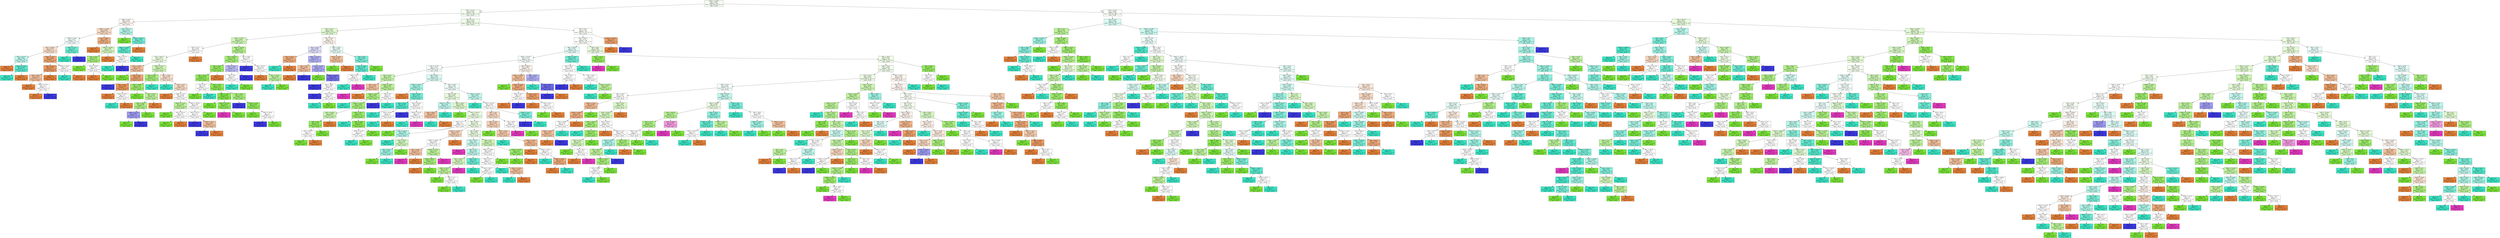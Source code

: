 digraph Tree {
node [shape=box, style="filled", color="black", fontname="helvetica"] ;
edge [fontname="helvetica"] ;
0 [label="HMLD <= 18.695\ngini = 0.692\nsamples = 1535\nvalue = [303, 588, 530, 59, 55]\nclass = 30-40", fillcolor="#f7fdf4"] ;
1 [label="HHD <= 35.115\ngini = 0.726\nsamples = 504\nvalue = [131, 173, 144, 37, 19]\nclass = 30-40", fillcolor="#f4fdef"] ;
0 -> 1 [labeldistance=2.5, labelangle=45, headlabel="True"] ;
2 [label="HMLD <= 16.14\ngini = 0.657\nsamples = 45\nvalue = [19, 6, 17, 3, 0]\nclass = 20-30", fillcolor="#fdf6f1"] ;
1 -> 2 ;
3 [label="HMLD <= 15.265\ngini = 0.604\nsamples = 34\nvalue = [18, 3, 11, 2, 0]\nclass = 20-30", fillcolor="#f7d9c3"] ;
2 -> 3 ;
4 [label="HMLD <= 14.93\ngini = 0.575\nsamples = 23\nvalue = [10, 0, 11, 2, 0]\nclass = 40-50", fillcolor="#f0fdfb"] ;
3 -> 4 ;
5 [label="HML <= 268.25\ngini = 0.537\nsamples = 18\nvalue = [10, 0, 7, 1, 0]\nclass = 20-30", fillcolor="#f8ddc9"] ;
4 -> 5 ;
6 [label="HML <= 251.75\ngini = 0.48\nsamples = 10\nvalue = [4, 0, 6, 0, 0]\nclass = 40-50", fillcolor="#bdf6ec"] ;
5 -> 6 ;
7 [label="gini = 0.0\nsamples = 3\nvalue = [3, 0, 0, 0, 0]\nclass = 20-30", fillcolor="#e58139"] ;
6 -> 7 ;
8 [label="HMLD <= 14.285\ngini = 0.245\nsamples = 7\nvalue = [1, 0, 6, 0, 0]\nclass = 40-50", fillcolor="#5ae9cf"] ;
6 -> 8 ;
9 [label="gini = 0.0\nsamples = 6\nvalue = [0, 0, 6, 0, 0]\nclass = 40-50", fillcolor="#39e5c5"] ;
8 -> 9 ;
10 [label="gini = 0.0\nsamples = 1\nvalue = [1, 0, 0, 0, 0]\nclass = 20-30", fillcolor="#e58139"] ;
8 -> 10 ;
11 [label="HMLD <= 14.71\ngini = 0.406\nsamples = 8\nvalue = [6, 0, 1, 1, 0]\nclass = 20-30", fillcolor="#eca572"] ;
5 -> 11 ;
12 [label="HML <= 281.25\ngini = 0.278\nsamples = 6\nvalue = [5, 0, 0, 1, 0]\nclass = 20-30", fillcolor="#ea9a61"] ;
11 -> 12 ;
13 [label="HEB <= 44.75\ngini = 0.444\nsamples = 3\nvalue = [2, 0, 0, 1, 0]\nclass = 20-30", fillcolor="#f2c09c"] ;
12 -> 13 ;
14 [label="gini = 0.0\nsamples = 1\nvalue = [1, 0, 0, 0, 0]\nclass = 20-30", fillcolor="#e58139"] ;
13 -> 14 ;
15 [label="HMLD <= 14.38\ngini = 0.5\nsamples = 2\nvalue = [1, 0, 0, 1, 0]\nclass = 20-30", fillcolor="#ffffff"] ;
13 -> 15 ;
16 [label="gini = 0.0\nsamples = 1\nvalue = [1, 0, 0, 0, 0]\nclass = 20-30", fillcolor="#e58139"] ;
15 -> 16 ;
17 [label="gini = 0.0\nsamples = 1\nvalue = [0, 0, 0, 1, 0]\nclass = <20", fillcolor="#3c39e5"] ;
15 -> 17 ;
18 [label="gini = 0.0\nsamples = 3\nvalue = [3, 0, 0, 0, 0]\nclass = 20-30", fillcolor="#e58139"] ;
12 -> 18 ;
19 [label="HMLD <= 14.835\ngini = 0.5\nsamples = 2\nvalue = [1, 0, 1, 0, 0]\nclass = 20-30", fillcolor="#ffffff"] ;
11 -> 19 ;
20 [label="gini = 0.0\nsamples = 1\nvalue = [0, 0, 1, 0, 0]\nclass = 40-50", fillcolor="#39e5c5"] ;
19 -> 20 ;
21 [label="gini = 0.0\nsamples = 1\nvalue = [1, 0, 0, 0, 0]\nclass = 20-30", fillcolor="#e58139"] ;
19 -> 21 ;
22 [label="HEB <= 47.75\ngini = 0.32\nsamples = 5\nvalue = [0, 0, 4, 1, 0]\nclass = 40-50", fillcolor="#6aecd4"] ;
4 -> 22 ;
23 [label="gini = 0.0\nsamples = 4\nvalue = [0, 0, 4, 0, 0]\nclass = 40-50", fillcolor="#39e5c5"] ;
22 -> 23 ;
24 [label="gini = 0.0\nsamples = 1\nvalue = [0, 0, 0, 1, 0]\nclass = <20", fillcolor="#3c39e5"] ;
22 -> 24 ;
25 [label="HML <= 268.0\ngini = 0.397\nsamples = 11\nvalue = [8, 3, 0, 0, 0]\nclass = 20-30", fillcolor="#efb083"] ;
3 -> 25 ;
26 [label="gini = 0.0\nsamples = 6\nvalue = [6, 0, 0, 0, 0]\nclass = 20-30", fillcolor="#e58139"] ;
25 -> 26 ;
27 [label="HMLD <= 16.045\ngini = 0.48\nsamples = 5\nvalue = [2, 3, 0, 0, 0]\nclass = 30-40", fillcolor="#d3f6bd"] ;
25 -> 27 ;
28 [label="HHD <= 34.8\ngini = 0.375\nsamples = 4\nvalue = [1, 3, 0, 0, 0]\nclass = 30-40", fillcolor="#a7ee7b"] ;
27 -> 28 ;
29 [label="gini = 0.0\nsamples = 2\nvalue = [0, 2, 0, 0, 0]\nclass = 30-40", fillcolor="#7be539"] ;
28 -> 29 ;
30 [label="HHD <= 34.935\ngini = 0.5\nsamples = 2\nvalue = [1, 1, 0, 0, 0]\nclass = 20-30", fillcolor="#ffffff"] ;
28 -> 30 ;
31 [label="gini = 0.0\nsamples = 1\nvalue = [1, 0, 0, 0, 0]\nclass = 20-30", fillcolor="#e58139"] ;
30 -> 31 ;
32 [label="gini = 0.0\nsamples = 1\nvalue = [0, 1, 0, 0, 0]\nclass = 30-40", fillcolor="#7be539"] ;
30 -> 32 ;
33 [label="gini = 0.0\nsamples = 1\nvalue = [1, 0, 0, 0, 0]\nclass = 20-30", fillcolor="#e58139"] ;
27 -> 33 ;
34 [label="HML <= 257.75\ngini = 0.612\nsamples = 11\nvalue = [1, 3, 6, 1, 0]\nclass = 40-50", fillcolor="#b5f5e9"] ;
2 -> 34 ;
35 [label="gini = 0.0\nsamples = 3\nvalue = [0, 3, 0, 0, 0]\nclass = 30-40", fillcolor="#7be539"] ;
34 -> 35 ;
36 [label="HMLD <= 18.525\ngini = 0.406\nsamples = 8\nvalue = [1, 0, 6, 1, 0]\nclass = 40-50", fillcolor="#72ecd6"] ;
34 -> 36 ;
37 [label="HMLD <= 17.055\ngini = 0.245\nsamples = 7\nvalue = [0, 0, 6, 1, 0]\nclass = 40-50", fillcolor="#5ae9cf"] ;
36 -> 37 ;
38 [label="HML <= 277.25\ngini = 0.5\nsamples = 2\nvalue = [0, 0, 1, 1, 0]\nclass = 40-50", fillcolor="#ffffff"] ;
37 -> 38 ;
39 [label="gini = 0.0\nsamples = 1\nvalue = [0, 0, 1, 0, 0]\nclass = 40-50", fillcolor="#39e5c5"] ;
38 -> 39 ;
40 [label="gini = 0.0\nsamples = 1\nvalue = [0, 0, 0, 1, 0]\nclass = <20", fillcolor="#3c39e5"] ;
38 -> 40 ;
41 [label="gini = 0.0\nsamples = 5\nvalue = [0, 0, 5, 0, 0]\nclass = 40-50", fillcolor="#39e5c5"] ;
37 -> 41 ;
42 [label="gini = 0.0\nsamples = 1\nvalue = [1, 0, 0, 0, 0]\nclass = 20-30", fillcolor="#e58139"] ;
36 -> 42 ;
43 [label="HML <= 277.5\ngini = 0.724\nsamples = 459\nvalue = [112, 167, 127, 34, 19]\nclass = 30-40", fillcolor="#effce7"] ;
1 -> 43 ;
44 [label="HEB <= 52.75\ngini = 0.705\nsamples = 105\nvalue = [27, 45, 13, 18, 2]\nclass = 30-40", fillcolor="#e1f9d1"] ;
43 -> 44 ;
45 [label="HHD <= 37.255\ngini = 0.644\nsamples = 75\nvalue = [18, 39, 6, 11, 1]\nclass = 30-40", fillcolor="#cef5b6"] ;
44 -> 45 ;
46 [label="HEB <= 51.75\ngini = 0.665\nsamples = 38\nvalue = [15, 15, 3, 5, 0]\nclass = 20-30", fillcolor="#ffffff"] ;
45 -> 46 ;
47 [label="HML <= 263.75\ngini = 0.671\nsamples = 35\nvalue = [12, 15, 3, 5, 0]\nclass = 30-40", fillcolor="#eefce5"] ;
46 -> 47 ;
48 [label="HHD <= 35.655\ngini = 0.58\nsamples = 10\nvalue = [6, 2, 1, 1, 0]\nclass = 20-30", fillcolor="#f2c09c"] ;
47 -> 48 ;
49 [label="gini = 0.0\nsamples = 2\nvalue = [0, 2, 0, 0, 0]\nclass = 30-40", fillcolor="#7be539"] ;
48 -> 49 ;
50 [label="HEB <= 46.5\ngini = 0.406\nsamples = 8\nvalue = [6, 0, 1, 1, 0]\nclass = 20-30", fillcolor="#eca572"] ;
48 -> 50 ;
51 [label="gini = 0.0\nsamples = 1\nvalue = [0, 0, 0, 1, 0]\nclass = <20", fillcolor="#3c39e5"] ;
50 -> 51 ;
52 [label="HML <= 262.5\ngini = 0.245\nsamples = 7\nvalue = [6, 0, 1, 0, 0]\nclass = 20-30", fillcolor="#e9965a"] ;
50 -> 52 ;
53 [label="gini = 0.0\nsamples = 5\nvalue = [5, 0, 0, 0, 0]\nclass = 20-30", fillcolor="#e58139"] ;
52 -> 53 ;
54 [label="HMLD <= 16.075\ngini = 0.5\nsamples = 2\nvalue = [1, 0, 1, 0, 0]\nclass = 20-30", fillcolor="#ffffff"] ;
52 -> 54 ;
55 [label="gini = 0.0\nsamples = 1\nvalue = [0, 0, 1, 0, 0]\nclass = 40-50", fillcolor="#39e5c5"] ;
54 -> 55 ;
56 [label="gini = 0.0\nsamples = 1\nvalue = [1, 0, 0, 0, 0]\nclass = 20-30", fillcolor="#e58139"] ;
54 -> 56 ;
57 [label="HMLD <= 17.11\ngini = 0.64\nsamples = 25\nvalue = [6, 13, 2, 4, 0]\nclass = 30-40", fillcolor="#cef5b6"] ;
47 -> 57 ;
58 [label="HHD <= 37.16\ngini = 0.459\nsamples = 14\nvalue = [1, 10, 1, 2, 0]\nclass = 30-40", fillcolor="#a7ee7b"] ;
57 -> 58 ;
59 [label="HHD <= 35.995\ngini = 0.379\nsamples = 13\nvalue = [1, 10, 0, 2, 0]\nclass = 30-40", fillcolor="#9fec6f"] ;
58 -> 59 ;
60 [label="gini = 0.0\nsamples = 5\nvalue = [0, 5, 0, 0, 0]\nclass = 30-40", fillcolor="#7be539"] ;
59 -> 60 ;
61 [label="HML <= 276.0\ngini = 0.531\nsamples = 8\nvalue = [1, 5, 0, 2, 0]\nclass = 30-40", fillcolor="#bdf29c"] ;
59 -> 61 ;
62 [label="HHD <= 36.97\ngini = 0.408\nsamples = 7\nvalue = [0, 5, 0, 2, 0]\nclass = 30-40", fillcolor="#b0ef88"] ;
61 -> 62 ;
63 [label="HMLD <= 15.14\ngini = 0.444\nsamples = 3\nvalue = [0, 1, 0, 2, 0]\nclass = <20", fillcolor="#9e9cf2"] ;
62 -> 63 ;
64 [label="gini = 0.0\nsamples = 1\nvalue = [0, 1, 0, 0, 0]\nclass = 30-40", fillcolor="#7be539"] ;
63 -> 64 ;
65 [label="gini = 0.0\nsamples = 2\nvalue = [0, 0, 0, 2, 0]\nclass = <20", fillcolor="#3c39e5"] ;
63 -> 65 ;
66 [label="gini = 0.0\nsamples = 4\nvalue = [0, 4, 0, 0, 0]\nclass = 30-40", fillcolor="#7be539"] ;
62 -> 66 ;
67 [label="gini = 0.0\nsamples = 1\nvalue = [1, 0, 0, 0, 0]\nclass = 20-30", fillcolor="#e58139"] ;
61 -> 67 ;
68 [label="gini = 0.0\nsamples = 1\nvalue = [0, 0, 1, 0, 0]\nclass = 40-50", fillcolor="#39e5c5"] ;
58 -> 68 ;
69 [label="HML <= 270.5\ngini = 0.678\nsamples = 11\nvalue = [5, 3, 1, 2, 0]\nclass = 20-30", fillcolor="#f8e0ce"] ;
57 -> 69 ;
70 [label="gini = 0.0\nsamples = 1\nvalue = [0, 0, 1, 0, 0]\nclass = 40-50", fillcolor="#39e5c5"] ;
69 -> 70 ;
71 [label="HHD <= 35.95\ngini = 0.62\nsamples = 10\nvalue = [5, 3, 0, 2, 0]\nclass = 20-30", fillcolor="#f8dbc6"] ;
69 -> 71 ;
72 [label="gini = 0.0\nsamples = 2\nvalue = [2, 0, 0, 0, 0]\nclass = 20-30", fillcolor="#e58139"] ;
71 -> 72 ;
73 [label="HMLD <= 17.63\ngini = 0.656\nsamples = 8\nvalue = [3, 3, 0, 2, 0]\nclass = 20-30", fillcolor="#ffffff"] ;
71 -> 73 ;
74 [label="HMLD <= 17.245\ngini = 0.444\nsamples = 3\nvalue = [1, 2, 0, 0, 0]\nclass = 30-40", fillcolor="#bdf29c"] ;
73 -> 74 ;
75 [label="gini = 0.0\nsamples = 1\nvalue = [0, 1, 0, 0, 0]\nclass = 30-40", fillcolor="#7be539"] ;
74 -> 75 ;
76 [label="HHD <= 36.135\ngini = 0.5\nsamples = 2\nvalue = [1, 1, 0, 0, 0]\nclass = 20-30", fillcolor="#ffffff"] ;
74 -> 76 ;
77 [label="gini = 0.0\nsamples = 1\nvalue = [0, 1, 0, 0, 0]\nclass = 30-40", fillcolor="#7be539"] ;
76 -> 77 ;
78 [label="gini = 0.0\nsamples = 1\nvalue = [1, 0, 0, 0, 0]\nclass = 20-30", fillcolor="#e58139"] ;
76 -> 78 ;
79 [label="HMLD <= 18.105\ngini = 0.64\nsamples = 5\nvalue = [2, 1, 0, 2, 0]\nclass = 20-30", fillcolor="#ffffff"] ;
73 -> 79 ;
80 [label="HHD <= 36.725\ngini = 0.5\nsamples = 4\nvalue = [2, 0, 0, 2, 0]\nclass = 20-30", fillcolor="#ffffff"] ;
79 -> 80 ;
81 [label="gini = 0.0\nsamples = 1\nvalue = [0, 0, 0, 1, 0]\nclass = <20", fillcolor="#3c39e5"] ;
80 -> 81 ;
82 [label="HMLD <= 17.87\ngini = 0.444\nsamples = 3\nvalue = [2, 0, 0, 1, 0]\nclass = 20-30", fillcolor="#f2c09c"] ;
80 -> 82 ;
83 [label="gini = 0.0\nsamples = 1\nvalue = [0, 0, 0, 1, 0]\nclass = <20", fillcolor="#3c39e5"] ;
82 -> 83 ;
84 [label="gini = 0.0\nsamples = 2\nvalue = [2, 0, 0, 0, 0]\nclass = 20-30", fillcolor="#e58139"] ;
82 -> 84 ;
85 [label="gini = 0.0\nsamples = 1\nvalue = [0, 1, 0, 0, 0]\nclass = 30-40", fillcolor="#7be539"] ;
79 -> 85 ;
86 [label="gini = 0.0\nsamples = 3\nvalue = [3, 0, 0, 0, 0]\nclass = 20-30", fillcolor="#e58139"] ;
46 -> 86 ;
87 [label="HMLD <= 18.165\ngini = 0.539\nsamples = 37\nvalue = [3, 24, 3, 6, 1]\nclass = 30-40", fillcolor="#b2f08c"] ;
45 -> 87 ;
88 [label="HHD <= 40.515\ngini = 0.438\nsamples = 30\nvalue = [1, 22, 2, 4, 1]\nclass = 30-40", fillcolor="#a4ed76"] ;
87 -> 88 ;
89 [label="HML <= 276.5\ngini = 0.337\nsamples = 26\nvalue = [1, 21, 1, 2, 1]\nclass = 30-40", fillcolor="#96ea62"] ;
88 -> 89 ;
90 [label="HML <= 251.75\ngini = 0.285\nsamples = 25\nvalue = [0, 21, 1, 2, 1]\nclass = 30-40", fillcolor="#92ea5b"] ;
89 -> 90 ;
91 [label="HEB <= 50.0\ngini = 0.5\nsamples = 2\nvalue = [0, 1, 1, 0, 0]\nclass = 30-40", fillcolor="#ffffff"] ;
90 -> 91 ;
92 [label="gini = 0.0\nsamples = 1\nvalue = [0, 1, 0, 0, 0]\nclass = 30-40", fillcolor="#7be539"] ;
91 -> 92 ;
93 [label="gini = 0.0\nsamples = 1\nvalue = [0, 0, 1, 0, 0]\nclass = 40-50", fillcolor="#39e5c5"] ;
91 -> 93 ;
94 [label="HHD <= 39.34\ngini = 0.234\nsamples = 23\nvalue = [0, 20, 0, 2, 1]\nclass = 30-40", fillcolor="#8ee955"] ;
90 -> 94 ;
95 [label="HMLD <= 17.03\ngini = 0.124\nsamples = 15\nvalue = [0, 14, 0, 0, 1]\nclass = 30-40", fillcolor="#84e747"] ;
94 -> 95 ;
96 [label="gini = 0.0\nsamples = 8\nvalue = [0, 8, 0, 0, 0]\nclass = 30-40", fillcolor="#7be539"] ;
95 -> 96 ;
97 [label="HMLD <= 17.145\ngini = 0.245\nsamples = 7\nvalue = [0, 6, 0, 0, 1]\nclass = 30-40", fillcolor="#91e95a"] ;
95 -> 97 ;
98 [label="gini = 0.0\nsamples = 1\nvalue = [0, 0, 0, 0, 1]\nclass = 50+", fillcolor="#e539c0"] ;
97 -> 98 ;
99 [label="gini = 0.0\nsamples = 6\nvalue = [0, 6, 0, 0, 0]\nclass = 30-40", fillcolor="#7be539"] ;
97 -> 99 ;
100 [label="HML <= 266.0\ngini = 0.375\nsamples = 8\nvalue = [0, 6, 0, 2, 0]\nclass = 30-40", fillcolor="#a7ee7b"] ;
94 -> 100 ;
101 [label="gini = 0.0\nsamples = 1\nvalue = [0, 0, 0, 1, 0]\nclass = <20", fillcolor="#3c39e5"] ;
100 -> 101 ;
102 [label="HMLD <= 17.99\ngini = 0.245\nsamples = 7\nvalue = [0, 6, 0, 1, 0]\nclass = 30-40", fillcolor="#91e95a"] ;
100 -> 102 ;
103 [label="gini = 0.0\nsamples = 5\nvalue = [0, 5, 0, 0, 0]\nclass = 30-40", fillcolor="#7be539"] ;
102 -> 103 ;
104 [label="HMLD <= 18.09\ngini = 0.5\nsamples = 2\nvalue = [0, 1, 0, 1, 0]\nclass = 30-40", fillcolor="#ffffff"] ;
102 -> 104 ;
105 [label="gini = 0.0\nsamples = 1\nvalue = [0, 0, 0, 1, 0]\nclass = <20", fillcolor="#3c39e5"] ;
104 -> 105 ;
106 [label="gini = 0.0\nsamples = 1\nvalue = [0, 1, 0, 0, 0]\nclass = 30-40", fillcolor="#7be539"] ;
104 -> 106 ;
107 [label="gini = 0.0\nsamples = 1\nvalue = [1, 0, 0, 0, 0]\nclass = 20-30", fillcolor="#e58139"] ;
89 -> 107 ;
108 [label="HMLD <= 16.17\ngini = 0.625\nsamples = 4\nvalue = [0, 1, 1, 2, 0]\nclass = <20", fillcolor="#bebdf6"] ;
88 -> 108 ;
109 [label="HEB <= 49.5\ngini = 0.5\nsamples = 2\nvalue = [0, 1, 1, 0, 0]\nclass = 30-40", fillcolor="#ffffff"] ;
108 -> 109 ;
110 [label="gini = 0.0\nsamples = 1\nvalue = [0, 0, 1, 0, 0]\nclass = 40-50", fillcolor="#39e5c5"] ;
109 -> 110 ;
111 [label="gini = 0.0\nsamples = 1\nvalue = [0, 1, 0, 0, 0]\nclass = 30-40", fillcolor="#7be539"] ;
109 -> 111 ;
112 [label="gini = 0.0\nsamples = 2\nvalue = [0, 0, 0, 2, 0]\nclass = <20", fillcolor="#3c39e5"] ;
108 -> 112 ;
113 [label="HML <= 266.5\ngini = 0.735\nsamples = 7\nvalue = [2, 2, 1, 2, 0]\nclass = 20-30", fillcolor="#ffffff"] ;
87 -> 113 ;
114 [label="gini = 0.0\nsamples = 2\nvalue = [0, 0, 0, 2, 0]\nclass = <20", fillcolor="#3c39e5"] ;
113 -> 114 ;
115 [label="HML <= 270.75\ngini = 0.64\nsamples = 5\nvalue = [2, 2, 1, 0, 0]\nclass = 20-30", fillcolor="#ffffff"] ;
113 -> 115 ;
116 [label="gini = 0.0\nsamples = 2\nvalue = [2, 0, 0, 0, 0]\nclass = 20-30", fillcolor="#e58139"] ;
115 -> 116 ;
117 [label="HML <= 274.25\ngini = 0.444\nsamples = 3\nvalue = [0, 2, 1, 0, 0]\nclass = 30-40", fillcolor="#bdf29c"] ;
115 -> 117 ;
118 [label="gini = 0.0\nsamples = 1\nvalue = [0, 0, 1, 0, 0]\nclass = 40-50", fillcolor="#39e5c5"] ;
117 -> 118 ;
119 [label="gini = 0.0\nsamples = 2\nvalue = [0, 2, 0, 0, 0]\nclass = 30-40", fillcolor="#7be539"] ;
117 -> 119 ;
120 [label="HML <= 272.5\ngini = 0.76\nsamples = 30\nvalue = [9, 6, 7, 7, 1]\nclass = 20-30", fillcolor="#fdf4ee"] ;
44 -> 120 ;
121 [label="HML <= 263.5\ngini = 0.699\nsamples = 17\nvalue = [5, 3, 2, 7, 0]\nclass = <20", fillcolor="#dedefb"] ;
120 -> 121 ;
122 [label="HHD <= 36.23\ngini = 0.375\nsamples = 4\nvalue = [3, 0, 1, 0, 0]\nclass = 20-30", fillcolor="#eeab7b"] ;
121 -> 122 ;
123 [label="gini = 0.0\nsamples = 1\nvalue = [0, 0, 1, 0, 0]\nclass = 40-50", fillcolor="#39e5c5"] ;
122 -> 123 ;
124 [label="gini = 0.0\nsamples = 3\nvalue = [3, 0, 0, 0, 0]\nclass = 20-30", fillcolor="#e58139"] ;
122 -> 124 ;
125 [label="HMLD <= 16.145\ngini = 0.627\nsamples = 13\nvalue = [2, 3, 1, 7, 0]\nclass = <20", fillcolor="#b1b0f5"] ;
121 -> 125 ;
126 [label="HEB <= 54.5\ngini = 0.444\nsamples = 3\nvalue = [2, 0, 0, 1, 0]\nclass = 20-30", fillcolor="#f2c09c"] ;
125 -> 126 ;
127 [label="gini = 0.0\nsamples = 2\nvalue = [2, 0, 0, 0, 0]\nclass = 20-30", fillcolor="#e58139"] ;
126 -> 127 ;
128 [label="gini = 0.0\nsamples = 1\nvalue = [0, 0, 0, 1, 0]\nclass = <20", fillcolor="#3c39e5"] ;
126 -> 128 ;
129 [label="HHD <= 37.765\ngini = 0.54\nsamples = 10\nvalue = [0, 3, 1, 6, 0]\nclass = <20", fillcolor="#abaaf4"] ;
125 -> 129 ;
130 [label="gini = 0.0\nsamples = 2\nvalue = [0, 2, 0, 0, 0]\nclass = 30-40", fillcolor="#7be539"] ;
129 -> 130 ;
131 [label="HMLD <= 18.235\ngini = 0.406\nsamples = 8\nvalue = [0, 1, 1, 6, 0]\nclass = <20", fillcolor="#7472ec"] ;
129 -> 131 ;
132 [label="gini = 0.0\nsamples = 5\nvalue = [0, 0, 0, 5, 0]\nclass = <20", fillcolor="#3c39e5"] ;
131 -> 132 ;
133 [label="HML <= 266.5\ngini = 0.667\nsamples = 3\nvalue = [0, 1, 1, 1, 0]\nclass = 30-40", fillcolor="#ffffff"] ;
131 -> 133 ;
134 [label="gini = 0.0\nsamples = 1\nvalue = [0, 0, 0, 1, 0]\nclass = <20", fillcolor="#3c39e5"] ;
133 -> 134 ;
135 [label="HMLD <= 18.41\ngini = 0.5\nsamples = 2\nvalue = [0, 1, 1, 0, 0]\nclass = 30-40", fillcolor="#ffffff"] ;
133 -> 135 ;
136 [label="gini = 0.0\nsamples = 1\nvalue = [0, 0, 1, 0, 0]\nclass = 40-50", fillcolor="#39e5c5"] ;
135 -> 136 ;
137 [label="gini = 0.0\nsamples = 1\nvalue = [0, 1, 0, 0, 0]\nclass = 30-40", fillcolor="#7be539"] ;
135 -> 137 ;
138 [label="HHD <= 39.05\ngini = 0.698\nsamples = 13\nvalue = [4, 3, 5, 0, 1]\nclass = 40-50", fillcolor="#e9fcf9"] ;
120 -> 138 ;
139 [label="HMLD <= 16.575\ngini = 0.444\nsamples = 6\nvalue = [4, 2, 0, 0, 0]\nclass = 20-30", fillcolor="#f2c09c"] ;
138 -> 139 ;
140 [label="gini = 0.0\nsamples = 2\nvalue = [0, 2, 0, 0, 0]\nclass = 30-40", fillcolor="#7be539"] ;
139 -> 140 ;
141 [label="gini = 0.0\nsamples = 4\nvalue = [4, 0, 0, 0, 0]\nclass = 20-30", fillcolor="#e58139"] ;
139 -> 141 ;
142 [label="HEB <= 58.5\ngini = 0.449\nsamples = 7\nvalue = [0, 1, 5, 0, 1]\nclass = 40-50", fillcolor="#7beed8"] ;
138 -> 142 ;
143 [label="HMLD <= 16.815\ngini = 0.278\nsamples = 6\nvalue = [0, 0, 5, 0, 1]\nclass = 40-50", fillcolor="#61ead1"] ;
142 -> 143 ;
144 [label="HMLD <= 15.7\ngini = 0.5\nsamples = 2\nvalue = [0, 0, 1, 0, 1]\nclass = 40-50", fillcolor="#ffffff"] ;
143 -> 144 ;
145 [label="gini = 0.0\nsamples = 1\nvalue = [0, 0, 1, 0, 0]\nclass = 40-50", fillcolor="#39e5c5"] ;
144 -> 145 ;
146 [label="gini = 0.0\nsamples = 1\nvalue = [0, 0, 0, 0, 1]\nclass = 50+", fillcolor="#e539c0"] ;
144 -> 146 ;
147 [label="gini = 0.0\nsamples = 4\nvalue = [0, 0, 4, 0, 0]\nclass = 40-50", fillcolor="#39e5c5"] ;
143 -> 147 ;
148 [label="gini = 0.0\nsamples = 1\nvalue = [0, 1, 0, 0, 0]\nclass = 30-40", fillcolor="#7be539"] ;
142 -> 148 ;
149 [label="HEB <= 63.25\ngini = 0.716\nsamples = 354\nvalue = [85, 122, 114, 16, 17]\nclass = 30-40", fillcolor="#fbfef8"] ;
43 -> 149 ;
150 [label="HML <= 292.75\ngini = 0.713\nsamples = 349\nvalue = [81, 122, 114, 15, 17]\nclass = 30-40", fillcolor="#fbfef8"] ;
149 -> 150 ;
151 [label="HML <= 290.75\ngini = 0.719\nsamples = 145\nvalue = [34, 40, 55, 9, 7]\nclass = 40-50", fillcolor="#e3fbf7"] ;
150 -> 151 ;
152 [label="HMLD <= 18.395\ngini = 0.731\nsamples = 128\nvalue = [33, 38, 42, 8, 7]\nclass = 40-50", fillcolor="#f6fefc"] ;
151 -> 152 ;
153 [label="HHD <= 37.115\ngini = 0.712\nsamples = 113\nvalue = [27, 36, 40, 3, 7]\nclass = 40-50", fillcolor="#f5fefc"] ;
152 -> 153 ;
154 [label="HEB <= 45.75\ngini = 0.632\nsamples = 24\nvalue = [5, 13, 4, 1, 1]\nclass = 30-40", fillcolor="#c7f4ac"] ;
153 -> 154 ;
155 [label="HEB <= 43.5\ngini = 0.444\nsamples = 3\nvalue = [2, 0, 0, 0, 1]\nclass = 20-30", fillcolor="#f2c09c"] ;
154 -> 155 ;
156 [label="gini = 0.0\nsamples = 1\nvalue = [0, 0, 0, 0, 1]\nclass = 50+", fillcolor="#e539c0"] ;
155 -> 156 ;
157 [label="gini = 0.0\nsamples = 2\nvalue = [2, 0, 0, 0, 0]\nclass = 20-30", fillcolor="#e58139"] ;
155 -> 157 ;
158 [label="HMLD <= 17.98\ngini = 0.558\nsamples = 21\nvalue = [3, 13, 4, 1, 0]\nclass = 30-40", fillcolor="#b9f196"] ;
154 -> 158 ;
159 [label="HMLD <= 13.99\ngini = 0.482\nsamples = 19\nvalue = [3, 13, 3, 0, 0]\nclass = 30-40", fillcolor="#acef83"] ;
158 -> 159 ;
160 [label="gini = 0.0\nsamples = 1\nvalue = [0, 0, 1, 0, 0]\nclass = 40-50", fillcolor="#39e5c5"] ;
159 -> 160 ;
161 [label="HMLD <= 16.715\ngini = 0.438\nsamples = 18\nvalue = [3, 13, 2, 0, 0]\nclass = 30-40", fillcolor="#a7ee7b"] ;
159 -> 161 ;
162 [label="HHD <= 36.465\ngini = 0.469\nsamples = 8\nvalue = [3, 5, 0, 0, 0]\nclass = 30-40", fillcolor="#caf5b0"] ;
161 -> 162 ;
163 [label="HEB <= 49.5\ngini = 0.278\nsamples = 6\nvalue = [1, 5, 0, 0, 0]\nclass = 30-40", fillcolor="#95ea61"] ;
162 -> 163 ;
164 [label="HML <= 279.75\ngini = 0.5\nsamples = 2\nvalue = [1, 1, 0, 0, 0]\nclass = 20-30", fillcolor="#ffffff"] ;
163 -> 164 ;
165 [label="gini = 0.0\nsamples = 1\nvalue = [0, 1, 0, 0, 0]\nclass = 30-40", fillcolor="#7be539"] ;
164 -> 165 ;
166 [label="gini = 0.0\nsamples = 1\nvalue = [1, 0, 0, 0, 0]\nclass = 20-30", fillcolor="#e58139"] ;
164 -> 166 ;
167 [label="gini = 0.0\nsamples = 4\nvalue = [0, 4, 0, 0, 0]\nclass = 30-40", fillcolor="#7be539"] ;
163 -> 167 ;
168 [label="gini = 0.0\nsamples = 2\nvalue = [2, 0, 0, 0, 0]\nclass = 20-30", fillcolor="#e58139"] ;
162 -> 168 ;
169 [label="HML <= 278.5\ngini = 0.32\nsamples = 10\nvalue = [0, 8, 2, 0, 0]\nclass = 30-40", fillcolor="#9cec6a"] ;
161 -> 169 ;
170 [label="gini = 0.0\nsamples = 1\nvalue = [0, 0, 1, 0, 0]\nclass = 40-50", fillcolor="#39e5c5"] ;
169 -> 170 ;
171 [label="HHD <= 35.45\ngini = 0.198\nsamples = 9\nvalue = [0, 8, 1, 0, 0]\nclass = 30-40", fillcolor="#8ce852"] ;
169 -> 171 ;
172 [label="HMLD <= 17.255\ngini = 0.5\nsamples = 2\nvalue = [0, 1, 1, 0, 0]\nclass = 30-40", fillcolor="#ffffff"] ;
171 -> 172 ;
173 [label="gini = 0.0\nsamples = 1\nvalue = [0, 0, 1, 0, 0]\nclass = 40-50", fillcolor="#39e5c5"] ;
172 -> 173 ;
174 [label="gini = 0.0\nsamples = 1\nvalue = [0, 1, 0, 0, 0]\nclass = 30-40", fillcolor="#7be539"] ;
172 -> 174 ;
175 [label="gini = 0.0\nsamples = 7\nvalue = [0, 7, 0, 0, 0]\nclass = 30-40", fillcolor="#7be539"] ;
171 -> 175 ;
176 [label="HEB <= 54.0\ngini = 0.5\nsamples = 2\nvalue = [0, 0, 1, 1, 0]\nclass = 40-50", fillcolor="#ffffff"] ;
158 -> 176 ;
177 [label="gini = 0.0\nsamples = 1\nvalue = [0, 0, 0, 1, 0]\nclass = <20", fillcolor="#3c39e5"] ;
176 -> 177 ;
178 [label="gini = 0.0\nsamples = 1\nvalue = [0, 0, 1, 0, 0]\nclass = 40-50", fillcolor="#39e5c5"] ;
176 -> 178 ;
179 [label="HEB <= 50.75\ngini = 0.703\nsamples = 89\nvalue = [22, 23, 36, 2, 6]\nclass = 40-50", fillcolor="#d8faf4"] ;
153 -> 179 ;
180 [label="HMLD <= 15.675\ngini = 0.56\nsamples = 15\nvalue = [4, 0, 9, 1, 1]\nclass = 40-50", fillcolor="#a5f3e5"] ;
179 -> 180 ;
181 [label="gini = 0.0\nsamples = 3\nvalue = [3, 0, 0, 0, 0]\nclass = 20-30", fillcolor="#e58139"] ;
180 -> 181 ;
182 [label="HHD <= 40.16\ngini = 0.417\nsamples = 12\nvalue = [1, 0, 9, 1, 1]\nclass = 40-50", fillcolor="#6fecd5"] ;
180 -> 182 ;
183 [label="HEB <= 49.25\ngini = 0.198\nsamples = 9\nvalue = [1, 0, 8, 0, 0]\nclass = 40-50", fillcolor="#52e8cc"] ;
182 -> 183 ;
184 [label="gini = 0.0\nsamples = 7\nvalue = [0, 0, 7, 0, 0]\nclass = 40-50", fillcolor="#39e5c5"] ;
183 -> 184 ;
185 [label="HHD <= 37.415\ngini = 0.5\nsamples = 2\nvalue = [1, 0, 1, 0, 0]\nclass = 20-30", fillcolor="#ffffff"] ;
183 -> 185 ;
186 [label="gini = 0.0\nsamples = 1\nvalue = [0, 0, 1, 0, 0]\nclass = 40-50", fillcolor="#39e5c5"] ;
185 -> 186 ;
187 [label="gini = 0.0\nsamples = 1\nvalue = [1, 0, 0, 0, 0]\nclass = 20-30", fillcolor="#e58139"] ;
185 -> 187 ;
188 [label="HHD <= 40.235\ngini = 0.667\nsamples = 3\nvalue = [0, 0, 1, 1, 1]\nclass = 40-50", fillcolor="#ffffff"] ;
182 -> 188 ;
189 [label="gini = 0.0\nsamples = 1\nvalue = [0, 0, 0, 1, 0]\nclass = <20", fillcolor="#3c39e5"] ;
188 -> 189 ;
190 [label="HMLD <= 16.375\ngini = 0.5\nsamples = 2\nvalue = [0, 0, 1, 0, 1]\nclass = 40-50", fillcolor="#ffffff"] ;
188 -> 190 ;
191 [label="gini = 0.0\nsamples = 1\nvalue = [0, 0, 1, 0, 0]\nclass = 40-50", fillcolor="#39e5c5"] ;
190 -> 191 ;
192 [label="gini = 0.0\nsamples = 1\nvalue = [0, 0, 0, 0, 1]\nclass = 50+", fillcolor="#e539c0"] ;
190 -> 192 ;
193 [label="HEB <= 54.25\ngini = 0.706\nsamples = 74\nvalue = [18, 23, 27, 1, 5]\nclass = 40-50", fillcolor="#effdfa"] ;
179 -> 193 ;
194 [label="HHD <= 37.64\ngini = 0.691\nsamples = 51\nvalue = [11, 21, 15, 0, 4]\nclass = 30-40", fillcolor="#e9fbde"] ;
193 -> 194 ;
195 [label="HMLD <= 17.375\ngini = 0.48\nsamples = 5\nvalue = [2, 0, 3, 0, 0]\nclass = 40-50", fillcolor="#bdf6ec"] ;
194 -> 195 ;
196 [label="HML <= 282.0\ngini = 0.444\nsamples = 3\nvalue = [2, 0, 1, 0, 0]\nclass = 20-30", fillcolor="#f2c09c"] ;
195 -> 196 ;
197 [label="gini = 0.0\nsamples = 1\nvalue = [0, 0, 1, 0, 0]\nclass = 40-50", fillcolor="#39e5c5"] ;
196 -> 197 ;
198 [label="gini = 0.0\nsamples = 2\nvalue = [2, 0, 0, 0, 0]\nclass = 20-30", fillcolor="#e58139"] ;
196 -> 198 ;
199 [label="gini = 0.0\nsamples = 2\nvalue = [0, 0, 2, 0, 0]\nclass = 40-50", fillcolor="#39e5c5"] ;
195 -> 199 ;
200 [label="HML <= 278.5\ngini = 0.678\nsamples = 46\nvalue = [9, 21, 12, 0, 4]\nclass = 30-40", fillcolor="#dcf8cb"] ;
194 -> 200 ;
201 [label="gini = 0.0\nsamples = 4\nvalue = [0, 4, 0, 0, 0]\nclass = 30-40", fillcolor="#7be539"] ;
200 -> 201 ;
202 [label="HHD <= 38.435\ngini = 0.7\nsamples = 42\nvalue = [9, 17, 12, 0, 4]\nclass = 30-40", fillcolor="#e9fbde"] ;
200 -> 202 ;
203 [label="HHD <= 37.7\ngini = 0.5\nsamples = 10\nvalue = [0, 5, 5, 0, 0]\nclass = 30-40", fillcolor="#ffffff"] ;
202 -> 203 ;
204 [label="gini = 0.0\nsamples = 2\nvalue = [0, 2, 0, 0, 0]\nclass = 30-40", fillcolor="#7be539"] ;
203 -> 204 ;
205 [label="HML <= 280.75\ngini = 0.469\nsamples = 8\nvalue = [0, 3, 5, 0, 0]\nclass = 40-50", fillcolor="#b0f5e8"] ;
203 -> 205 ;
206 [label="gini = 0.0\nsamples = 3\nvalue = [0, 0, 3, 0, 0]\nclass = 40-50", fillcolor="#39e5c5"] ;
205 -> 206 ;
207 [label="HHD <= 38.19\ngini = 0.48\nsamples = 5\nvalue = [0, 3, 2, 0, 0]\nclass = 30-40", fillcolor="#d3f6bd"] ;
205 -> 207 ;
208 [label="HML <= 281.5\ngini = 0.444\nsamples = 3\nvalue = [0, 1, 2, 0, 0]\nclass = 40-50", fillcolor="#9cf2e2"] ;
207 -> 208 ;
209 [label="gini = 0.0\nsamples = 1\nvalue = [0, 1, 0, 0, 0]\nclass = 30-40", fillcolor="#7be539"] ;
208 -> 209 ;
210 [label="gini = 0.0\nsamples = 2\nvalue = [0, 0, 2, 0, 0]\nclass = 40-50", fillcolor="#39e5c5"] ;
208 -> 210 ;
211 [label="gini = 0.0\nsamples = 2\nvalue = [0, 2, 0, 0, 0]\nclass = 30-40", fillcolor="#7be539"] ;
207 -> 211 ;
212 [label="HML <= 282.5\ngini = 0.717\nsamples = 32\nvalue = [9, 12, 7, 0, 4]\nclass = 30-40", fillcolor="#eefce5"] ;
202 -> 212 ;
213 [label="HMLD <= 17.355\ngini = 0.595\nsamples = 11\nvalue = [6, 3, 0, 0, 2]\nclass = 20-30", fillcolor="#f5d0b5"] ;
212 -> 213 ;
214 [label="HMLD <= 16.035\ngini = 0.656\nsamples = 8\nvalue = [3, 3, 0, 0, 2]\nclass = 20-30", fillcolor="#ffffff"] ;
213 -> 214 ;
215 [label="HML <= 279.5\ngini = 0.444\nsamples = 3\nvalue = [2, 0, 0, 0, 1]\nclass = 20-30", fillcolor="#f2c09c"] ;
214 -> 215 ;
216 [label="gini = 0.0\nsamples = 1\nvalue = [0, 0, 0, 0, 1]\nclass = 50+", fillcolor="#e539c0"] ;
215 -> 216 ;
217 [label="gini = 0.0\nsamples = 2\nvalue = [2, 0, 0, 0, 0]\nclass = 20-30", fillcolor="#e58139"] ;
215 -> 217 ;
218 [label="HMLD <= 17.025\ngini = 0.56\nsamples = 5\nvalue = [1, 3, 0, 0, 1]\nclass = 30-40", fillcolor="#bdf29c"] ;
214 -> 218 ;
219 [label="HHD <= 38.975\ngini = 0.375\nsamples = 4\nvalue = [1, 3, 0, 0, 0]\nclass = 30-40", fillcolor="#a7ee7b"] ;
218 -> 219 ;
220 [label="gini = 0.0\nsamples = 1\nvalue = [1, 0, 0, 0, 0]\nclass = 20-30", fillcolor="#e58139"] ;
219 -> 220 ;
221 [label="gini = 0.0\nsamples = 3\nvalue = [0, 3, 0, 0, 0]\nclass = 30-40", fillcolor="#7be539"] ;
219 -> 221 ;
222 [label="gini = 0.0\nsamples = 1\nvalue = [0, 0, 0, 0, 1]\nclass = 50+", fillcolor="#e539c0"] ;
218 -> 222 ;
223 [label="gini = 0.0\nsamples = 3\nvalue = [3, 0, 0, 0, 0]\nclass = 20-30", fillcolor="#e58139"] ;
213 -> 223 ;
224 [label="HML <= 286.5\ngini = 0.676\nsamples = 21\nvalue = [3, 9, 7, 0, 2]\nclass = 30-40", fillcolor="#ecfbe3"] ;
212 -> 224 ;
225 [label="HHD <= 38.78\ngini = 0.62\nsamples = 10\nvalue = [0, 3, 5, 0, 2]\nclass = 40-50", fillcolor="#c6f8ee"] ;
224 -> 225 ;
226 [label="gini = 0.0\nsamples = 1\nvalue = [0, 0, 0, 0, 1]\nclass = 50+", fillcolor="#e539c0"] ;
225 -> 226 ;
227 [label="HEB <= 52.5\ngini = 0.568\nsamples = 9\nvalue = [0, 3, 5, 0, 1]\nclass = 40-50", fillcolor="#bdf6ec"] ;
225 -> 227 ;
228 [label="HML <= 285.75\ngini = 0.625\nsamples = 4\nvalue = [0, 2, 1, 0, 1]\nclass = 30-40", fillcolor="#d3f6bd"] ;
227 -> 228 ;
229 [label="HMLD <= 16.73\ngini = 0.444\nsamples = 3\nvalue = [0, 2, 1, 0, 0]\nclass = 30-40", fillcolor="#bdf29c"] ;
228 -> 229 ;
230 [label="gini = 0.0\nsamples = 1\nvalue = [0, 1, 0, 0, 0]\nclass = 30-40", fillcolor="#7be539"] ;
229 -> 230 ;
231 [label="HEB <= 51.5\ngini = 0.5\nsamples = 2\nvalue = [0, 1, 1, 0, 0]\nclass = 30-40", fillcolor="#ffffff"] ;
229 -> 231 ;
232 [label="gini = 0.0\nsamples = 1\nvalue = [0, 1, 0, 0, 0]\nclass = 30-40", fillcolor="#7be539"] ;
231 -> 232 ;
233 [label="gini = 0.0\nsamples = 1\nvalue = [0, 0, 1, 0, 0]\nclass = 40-50", fillcolor="#39e5c5"] ;
231 -> 233 ;
234 [label="gini = 0.0\nsamples = 1\nvalue = [0, 0, 0, 0, 1]\nclass = 50+", fillcolor="#e539c0"] ;
228 -> 234 ;
235 [label="HEB <= 53.5\ngini = 0.32\nsamples = 5\nvalue = [0, 1, 4, 0, 0]\nclass = 40-50", fillcolor="#6aecd4"] ;
227 -> 235 ;
236 [label="gini = 0.0\nsamples = 3\nvalue = [0, 0, 3, 0, 0]\nclass = 40-50", fillcolor="#39e5c5"] ;
235 -> 236 ;
237 [label="HML <= 284.5\ngini = 0.5\nsamples = 2\nvalue = [0, 1, 1, 0, 0]\nclass = 30-40", fillcolor="#ffffff"] ;
235 -> 237 ;
238 [label="gini = 0.0\nsamples = 1\nvalue = [0, 1, 0, 0, 0]\nclass = 30-40", fillcolor="#7be539"] ;
237 -> 238 ;
239 [label="gini = 0.0\nsamples = 1\nvalue = [0, 0, 1, 0, 0]\nclass = 40-50", fillcolor="#39e5c5"] ;
237 -> 239 ;
240 [label="HEB <= 52.5\ngini = 0.595\nsamples = 11\nvalue = [3, 6, 2, 0, 0]\nclass = 30-40", fillcolor="#cef5b5"] ;
224 -> 240 ;
241 [label="HMLD <= 17.865\ngini = 0.667\nsamples = 6\nvalue = [2, 2, 2, 0, 0]\nclass = 20-30", fillcolor="#ffffff"] ;
240 -> 241 ;
242 [label="HEB <= 51.75\ngini = 0.5\nsamples = 4\nvalue = [2, 0, 2, 0, 0]\nclass = 20-30", fillcolor="#ffffff"] ;
241 -> 242 ;
243 [label="gini = 0.0\nsamples = 1\nvalue = [0, 0, 1, 0, 0]\nclass = 40-50", fillcolor="#39e5c5"] ;
242 -> 243 ;
244 [label="HMLD <= 16.785\ngini = 0.444\nsamples = 3\nvalue = [2, 0, 1, 0, 0]\nclass = 20-30", fillcolor="#f2c09c"] ;
242 -> 244 ;
245 [label="gini = 0.0\nsamples = 1\nvalue = [0, 0, 1, 0, 0]\nclass = 40-50", fillcolor="#39e5c5"] ;
244 -> 245 ;
246 [label="gini = 0.0\nsamples = 2\nvalue = [2, 0, 0, 0, 0]\nclass = 20-30", fillcolor="#e58139"] ;
244 -> 246 ;
247 [label="gini = 0.0\nsamples = 2\nvalue = [0, 2, 0, 0, 0]\nclass = 30-40", fillcolor="#7be539"] ;
241 -> 247 ;
248 [label="HMLD <= 17.695\ngini = 0.32\nsamples = 5\nvalue = [1, 4, 0, 0, 0]\nclass = 30-40", fillcolor="#9cec6a"] ;
240 -> 248 ;
249 [label="gini = 0.0\nsamples = 4\nvalue = [0, 4, 0, 0, 0]\nclass = 30-40", fillcolor="#7be539"] ;
248 -> 249 ;
250 [label="gini = 0.0\nsamples = 1\nvalue = [1, 0, 0, 0, 0]\nclass = 20-30", fillcolor="#e58139"] ;
248 -> 250 ;
251 [label="HMLD <= 16.915\ngini = 0.624\nsamples = 23\nvalue = [7, 2, 12, 1, 1]\nclass = 40-50", fillcolor="#c1f7ed"] ;
193 -> 251 ;
252 [label="gini = 0.0\nsamples = 5\nvalue = [0, 0, 5, 0, 0]\nclass = 40-50", fillcolor="#39e5c5"] ;
251 -> 252 ;
253 [label="HHD <= 41.555\ngini = 0.679\nsamples = 18\nvalue = [7, 2, 7, 1, 1]\nclass = 20-30", fillcolor="#ffffff"] ;
251 -> 253 ;
254 [label="HEB <= 58.5\ngini = 0.643\nsamples = 14\nvalue = [7, 2, 4, 0, 1]\nclass = 20-30", fillcolor="#f7d9c4"] ;
253 -> 254 ;
255 [label="HML <= 279.5\ngini = 0.542\nsamples = 12\nvalue = [7, 1, 4, 0, 0]\nclass = 20-30", fillcolor="#f5d0b5"] ;
254 -> 255 ;
256 [label="gini = 0.0\nsamples = 1\nvalue = [0, 1, 0, 0, 0]\nclass = 30-40", fillcolor="#7be539"] ;
255 -> 256 ;
257 [label="HHD <= 39.49\ngini = 0.463\nsamples = 11\nvalue = [7, 0, 4, 0, 0]\nclass = 20-30", fillcolor="#f4c9aa"] ;
255 -> 257 ;
258 [label="gini = 0.0\nsamples = 1\nvalue = [0, 0, 1, 0, 0]\nclass = 40-50", fillcolor="#39e5c5"] ;
257 -> 258 ;
259 [label="HMLD <= 17.87\ngini = 0.42\nsamples = 10\nvalue = [7, 0, 3, 0, 0]\nclass = 20-30", fillcolor="#f0b78e"] ;
257 -> 259 ;
260 [label="gini = 0.0\nsamples = 4\nvalue = [4, 0, 0, 0, 0]\nclass = 20-30", fillcolor="#e58139"] ;
259 -> 260 ;
261 [label="HMLD <= 18.06\ngini = 0.5\nsamples = 6\nvalue = [3, 0, 3, 0, 0]\nclass = 20-30", fillcolor="#ffffff"] ;
259 -> 261 ;
262 [label="gini = 0.0\nsamples = 2\nvalue = [0, 0, 2, 0, 0]\nclass = 40-50", fillcolor="#39e5c5"] ;
261 -> 262 ;
263 [label="HMLD <= 18.25\ngini = 0.375\nsamples = 4\nvalue = [3, 0, 1, 0, 0]\nclass = 20-30", fillcolor="#eeab7b"] ;
261 -> 263 ;
264 [label="gini = 0.0\nsamples = 3\nvalue = [3, 0, 0, 0, 0]\nclass = 20-30", fillcolor="#e58139"] ;
263 -> 264 ;
265 [label="gini = 0.0\nsamples = 1\nvalue = [0, 0, 1, 0, 0]\nclass = 40-50", fillcolor="#39e5c5"] ;
263 -> 265 ;
266 [label="HML <= 284.0\ngini = 0.5\nsamples = 2\nvalue = [0, 1, 0, 0, 1]\nclass = 30-40", fillcolor="#ffffff"] ;
254 -> 266 ;
267 [label="gini = 0.0\nsamples = 1\nvalue = [0, 0, 0, 0, 1]\nclass = 50+", fillcolor="#e539c0"] ;
266 -> 267 ;
268 [label="gini = 0.0\nsamples = 1\nvalue = [0, 1, 0, 0, 0]\nclass = 30-40", fillcolor="#7be539"] ;
266 -> 268 ;
269 [label="HMLD <= 17.42\ngini = 0.375\nsamples = 4\nvalue = [0, 0, 3, 1, 0]\nclass = 40-50", fillcolor="#7beed8"] ;
253 -> 269 ;
270 [label="gini = 0.0\nsamples = 1\nvalue = [0, 0, 0, 1, 0]\nclass = <20", fillcolor="#3c39e5"] ;
269 -> 270 ;
271 [label="gini = 0.0\nsamples = 3\nvalue = [0, 0, 3, 0, 0]\nclass = 40-50", fillcolor="#39e5c5"] ;
269 -> 271 ;
272 [label="HML <= 285.75\ngini = 0.693\nsamples = 15\nvalue = [6, 2, 2, 5, 0]\nclass = 20-30", fillcolor="#fcf2eb"] ;
152 -> 272 ;
273 [label="HMLD <= 18.555\ngini = 0.531\nsamples = 8\nvalue = [5, 2, 0, 1, 0]\nclass = 20-30", fillcolor="#f2c09c"] ;
272 -> 273 ;
274 [label="gini = 0.0\nsamples = 1\nvalue = [0, 1, 0, 0, 0]\nclass = 30-40", fillcolor="#7be539"] ;
273 -> 274 ;
275 [label="HMLD <= 18.605\ngini = 0.449\nsamples = 7\nvalue = [5, 1, 0, 1, 0]\nclass = 20-30", fillcolor="#eeab7b"] ;
273 -> 275 ;
276 [label="HMLD <= 18.57\ngini = 0.5\nsamples = 2\nvalue = [1, 0, 0, 1, 0]\nclass = 20-30", fillcolor="#ffffff"] ;
275 -> 276 ;
277 [label="gini = 0.0\nsamples = 1\nvalue = [1, 0, 0, 0, 0]\nclass = 20-30", fillcolor="#e58139"] ;
276 -> 277 ;
278 [label="gini = 0.0\nsamples = 1\nvalue = [0, 0, 0, 1, 0]\nclass = <20", fillcolor="#3c39e5"] ;
276 -> 278 ;
279 [label="HHD <= 42.63\ngini = 0.32\nsamples = 5\nvalue = [4, 1, 0, 0, 0]\nclass = 20-30", fillcolor="#eca06a"] ;
275 -> 279 ;
280 [label="gini = 0.0\nsamples = 3\nvalue = [3, 0, 0, 0, 0]\nclass = 20-30", fillcolor="#e58139"] ;
279 -> 280 ;
281 [label="HEB <= 59.75\ngini = 0.5\nsamples = 2\nvalue = [1, 1, 0, 0, 0]\nclass = 20-30", fillcolor="#ffffff"] ;
279 -> 281 ;
282 [label="gini = 0.0\nsamples = 1\nvalue = [0, 1, 0, 0, 0]\nclass = 30-40", fillcolor="#7be539"] ;
281 -> 282 ;
283 [label="gini = 0.0\nsamples = 1\nvalue = [1, 0, 0, 0, 0]\nclass = 20-30", fillcolor="#e58139"] ;
281 -> 283 ;
284 [label="HHD <= 38.91\ngini = 0.571\nsamples = 7\nvalue = [1, 0, 2, 4, 0]\nclass = <20", fillcolor="#b1b0f5"] ;
272 -> 284 ;
285 [label="gini = 0.0\nsamples = 2\nvalue = [0, 0, 2, 0, 0]\nclass = 40-50", fillcolor="#39e5c5"] ;
284 -> 285 ;
286 [label="HHD <= 41.64\ngini = 0.32\nsamples = 5\nvalue = [1, 0, 0, 4, 0]\nclass = <20", fillcolor="#6d6aec"] ;
284 -> 286 ;
287 [label="gini = 0.0\nsamples = 4\nvalue = [0, 0, 0, 4, 0]\nclass = <20", fillcolor="#3c39e5"] ;
286 -> 287 ;
288 [label="gini = 0.0\nsamples = 1\nvalue = [1, 0, 0, 0, 0]\nclass = 20-30", fillcolor="#e58139"] ;
286 -> 288 ;
289 [label="HMLD <= 17.06\ngini = 0.394\nsamples = 17\nvalue = [1, 2, 13, 1, 0]\nclass = 40-50", fillcolor="#6eecd4"] ;
151 -> 289 ;
290 [label="HHD <= 38.37\ngini = 0.722\nsamples = 6\nvalue = [1, 2, 2, 1, 0]\nclass = 30-40", fillcolor="#ffffff"] ;
289 -> 290 ;
291 [label="HML <= 291.5\ngini = 0.5\nsamples = 2\nvalue = [1, 0, 0, 1, 0]\nclass = 20-30", fillcolor="#ffffff"] ;
290 -> 291 ;
292 [label="gini = 0.0\nsamples = 1\nvalue = [0, 0, 0, 1, 0]\nclass = <20", fillcolor="#3c39e5"] ;
291 -> 292 ;
293 [label="gini = 0.0\nsamples = 1\nvalue = [1, 0, 0, 0, 0]\nclass = 20-30", fillcolor="#e58139"] ;
291 -> 293 ;
294 [label="HHD <= 39.22\ngini = 0.5\nsamples = 4\nvalue = [0, 2, 2, 0, 0]\nclass = 30-40", fillcolor="#ffffff"] ;
290 -> 294 ;
295 [label="gini = 0.0\nsamples = 1\nvalue = [0, 0, 1, 0, 0]\nclass = 40-50", fillcolor="#39e5c5"] ;
294 -> 295 ;
296 [label="HMLD <= 15.255\ngini = 0.444\nsamples = 3\nvalue = [0, 2, 1, 0, 0]\nclass = 30-40", fillcolor="#bdf29c"] ;
294 -> 296 ;
297 [label="gini = 0.0\nsamples = 1\nvalue = [0, 0, 1, 0, 0]\nclass = 40-50", fillcolor="#39e5c5"] ;
296 -> 297 ;
298 [label="gini = 0.0\nsamples = 2\nvalue = [0, 2, 0, 0, 0]\nclass = 30-40", fillcolor="#7be539"] ;
296 -> 298 ;
299 [label="gini = 0.0\nsamples = 11\nvalue = [0, 0, 11, 0, 0]\nclass = 40-50", fillcolor="#39e5c5"] ;
289 -> 299 ;
300 [label="HEB <= 48.5\ngini = 0.698\nsamples = 204\nvalue = [47, 82, 59, 6, 10]\nclass = 30-40", fillcolor="#eafbe0"] ;
150 -> 300 ;
301 [label="HMLD <= 15.12\ngini = 0.245\nsamples = 7\nvalue = [0, 6, 0, 0, 1]\nclass = 30-40", fillcolor="#91e95a"] ;
300 -> 301 ;
302 [label="gini = 0.0\nsamples = 1\nvalue = [0, 0, 0, 0, 1]\nclass = 50+", fillcolor="#e539c0"] ;
301 -> 302 ;
303 [label="gini = 0.0\nsamples = 6\nvalue = [0, 6, 0, 0, 0]\nclass = 30-40", fillcolor="#7be539"] ;
301 -> 303 ;
304 [label="HML <= 334.5\ngini = 0.702\nsamples = 197\nvalue = [47, 76, 59, 6, 9]\nclass = 30-40", fillcolor="#effce7"] ;
300 -> 304 ;
305 [label="HHD <= 42.29\ngini = 0.706\nsamples = 191\nvalue = [47, 71, 58, 6, 9]\nclass = 30-40", fillcolor="#f2fcec"] ;
304 -> 305 ;
306 [label="HHD <= 40.32\ngini = 0.693\nsamples = 127\nvalue = [24, 52, 40, 4, 7]\nclass = 30-40", fillcolor="#edfbe4"] ;
305 -> 306 ;
307 [label="HEB <= 53.25\ngini = 0.691\nsamples = 79\nvalue = [17, 27, 30, 2, 3]\nclass = 40-50", fillcolor="#f4fefc"] ;
306 -> 307 ;
308 [label="HHD <= 36.78\ngini = 0.701\nsamples = 40\nvalue = [14, 14, 9, 2, 1]\nclass = 20-30", fillcolor="#ffffff"] ;
307 -> 308 ;
309 [label="HMLD <= 17.82\ngini = 0.545\nsamples = 11\nvalue = [7, 1, 2, 1, 0]\nclass = 20-30", fillcolor="#f1b991"] ;
308 -> 309 ;
310 [label="HMLD <= 15.865\ngini = 0.46\nsamples = 10\nvalue = [7, 0, 2, 1, 0]\nclass = 20-30", fillcolor="#efb083"] ;
309 -> 310 ;
311 [label="HHD <= 35.865\ngini = 0.64\nsamples = 5\nvalue = [2, 0, 2, 1, 0]\nclass = 20-30", fillcolor="#ffffff"] ;
310 -> 311 ;
312 [label="HMLD <= 14.74\ngini = 0.444\nsamples = 3\nvalue = [2, 0, 0, 1, 0]\nclass = 20-30", fillcolor="#f2c09c"] ;
311 -> 312 ;
313 [label="gini = 0.0\nsamples = 2\nvalue = [2, 0, 0, 0, 0]\nclass = 20-30", fillcolor="#e58139"] ;
312 -> 313 ;
314 [label="gini = 0.0\nsamples = 1\nvalue = [0, 0, 0, 1, 0]\nclass = <20", fillcolor="#3c39e5"] ;
312 -> 314 ;
315 [label="gini = 0.0\nsamples = 2\nvalue = [0, 0, 2, 0, 0]\nclass = 40-50", fillcolor="#39e5c5"] ;
311 -> 315 ;
316 [label="gini = 0.0\nsamples = 5\nvalue = [5, 0, 0, 0, 0]\nclass = 20-30", fillcolor="#e58139"] ;
310 -> 316 ;
317 [label="gini = 0.0\nsamples = 1\nvalue = [0, 1, 0, 0, 0]\nclass = 30-40", fillcolor="#7be539"] ;
309 -> 317 ;
318 [label="HHD <= 39.51\ngini = 0.68\nsamples = 29\nvalue = [7, 13, 7, 1, 1]\nclass = 30-40", fillcolor="#dbf8c9"] ;
308 -> 318 ;
319 [label="HHD <= 38.465\ngini = 0.651\nsamples = 26\nvalue = [4, 13, 7, 1, 1]\nclass = 30-40", fillcolor="#d5f7c0"] ;
318 -> 319 ;
320 [label="HML <= 294.75\ngini = 0.48\nsamples = 10\nvalue = [1, 7, 1, 0, 1]\nclass = 30-40", fillcolor="#a7ee7b"] ;
319 -> 320 ;
321 [label="gini = 0.0\nsamples = 1\nvalue = [0, 0, 1, 0, 0]\nclass = 40-50", fillcolor="#39e5c5"] ;
320 -> 321 ;
322 [label="HHD <= 37.94\ngini = 0.37\nsamples = 9\nvalue = [1, 7, 0, 0, 1]\nclass = 30-40", fillcolor="#9cec6a"] ;
320 -> 322 ;
323 [label="HHD <= 37.77\ngini = 0.625\nsamples = 4\nvalue = [1, 2, 0, 0, 1]\nclass = 30-40", fillcolor="#d3f6bd"] ;
322 -> 323 ;
324 [label="gini = 0.0\nsamples = 2\nvalue = [0, 2, 0, 0, 0]\nclass = 30-40", fillcolor="#7be539"] ;
323 -> 324 ;
325 [label="HML <= 302.5\ngini = 0.5\nsamples = 2\nvalue = [1, 0, 0, 0, 1]\nclass = 20-30", fillcolor="#ffffff"] ;
323 -> 325 ;
326 [label="gini = 0.0\nsamples = 1\nvalue = [1, 0, 0, 0, 0]\nclass = 20-30", fillcolor="#e58139"] ;
325 -> 326 ;
327 [label="gini = 0.0\nsamples = 1\nvalue = [0, 0, 0, 0, 1]\nclass = 50+", fillcolor="#e539c0"] ;
325 -> 327 ;
328 [label="gini = 0.0\nsamples = 5\nvalue = [0, 5, 0, 0, 0]\nclass = 30-40", fillcolor="#7be539"] ;
322 -> 328 ;
329 [label="HHD <= 38.575\ngini = 0.68\nsamples = 16\nvalue = [3, 6, 6, 1, 0]\nclass = 30-40", fillcolor="#ffffff"] ;
319 -> 329 ;
330 [label="gini = 0.0\nsamples = 2\nvalue = [2, 0, 0, 0, 0]\nclass = 20-30", fillcolor="#e58139"] ;
329 -> 330 ;
331 [label="HMLD <= 17.51\ngini = 0.622\nsamples = 14\nvalue = [1, 6, 6, 1, 0]\nclass = 30-40", fillcolor="#ffffff"] ;
329 -> 331 ;
332 [label="HMLD <= 16.53\ngini = 0.54\nsamples = 10\nvalue = [0, 3, 6, 1, 0]\nclass = 40-50", fillcolor="#aaf4e6"] ;
331 -> 332 ;
333 [label="HML <= 304.25\ngini = 0.56\nsamples = 5\nvalue = [0, 3, 1, 1, 0]\nclass = 30-40", fillcolor="#bdf29c"] ;
332 -> 333 ;
334 [label="HMLD <= 15.95\ngini = 0.375\nsamples = 4\nvalue = [0, 3, 1, 0, 0]\nclass = 30-40", fillcolor="#a7ee7b"] ;
333 -> 334 ;
335 [label="HHD <= 38.845\ngini = 0.5\nsamples = 2\nvalue = [0, 1, 1, 0, 0]\nclass = 30-40", fillcolor="#ffffff"] ;
334 -> 335 ;
336 [label="gini = 0.0\nsamples = 1\nvalue = [0, 0, 1, 0, 0]\nclass = 40-50", fillcolor="#39e5c5"] ;
335 -> 336 ;
337 [label="gini = 0.0\nsamples = 1\nvalue = [0, 1, 0, 0, 0]\nclass = 30-40", fillcolor="#7be539"] ;
335 -> 337 ;
338 [label="gini = 0.0\nsamples = 2\nvalue = [0, 2, 0, 0, 0]\nclass = 30-40", fillcolor="#7be539"] ;
334 -> 338 ;
339 [label="gini = 0.0\nsamples = 1\nvalue = [0, 0, 0, 1, 0]\nclass = <20", fillcolor="#3c39e5"] ;
333 -> 339 ;
340 [label="gini = 0.0\nsamples = 5\nvalue = [0, 0, 5, 0, 0]\nclass = 40-50", fillcolor="#39e5c5"] ;
332 -> 340 ;
341 [label="HEB <= 49.5\ngini = 0.375\nsamples = 4\nvalue = [1, 3, 0, 0, 0]\nclass = 30-40", fillcolor="#a7ee7b"] ;
331 -> 341 ;
342 [label="gini = 0.0\nsamples = 1\nvalue = [1, 0, 0, 0, 0]\nclass = 20-30", fillcolor="#e58139"] ;
341 -> 342 ;
343 [label="gini = 0.0\nsamples = 3\nvalue = [0, 3, 0, 0, 0]\nclass = 30-40", fillcolor="#7be539"] ;
341 -> 343 ;
344 [label="gini = 0.0\nsamples = 3\nvalue = [3, 0, 0, 0, 0]\nclass = 20-30", fillcolor="#e58139"] ;
318 -> 344 ;
345 [label="HHD <= 39.195\ngini = 0.59\nsamples = 39\nvalue = [3, 13, 21, 0, 2]\nclass = 40-50", fillcolor="#c2f7ed"] ;
307 -> 345 ;
346 [label="HMLD <= 18.09\ngini = 0.609\nsamples = 23\nvalue = [1, 11, 9, 0, 2]\nclass = 30-40", fillcolor="#ecfbe3"] ;
345 -> 346 ;
347 [label="HHD <= 38.545\ngini = 0.52\nsamples = 14\nvalue = [0, 9, 3, 0, 2]\nclass = 30-40", fillcolor="#b7f193"] ;
346 -> 347 ;
348 [label="HHD <= 37.73\ngini = 0.397\nsamples = 11\nvalue = [0, 8, 3, 0, 0]\nclass = 30-40", fillcolor="#acef83"] ;
347 -> 348 ;
349 [label="HHD <= 36.31\ngini = 0.5\nsamples = 6\nvalue = [0, 3, 3, 0, 0]\nclass = 30-40", fillcolor="#ffffff"] ;
348 -> 349 ;
350 [label="gini = 0.0\nsamples = 3\nvalue = [0, 3, 0, 0, 0]\nclass = 30-40", fillcolor="#7be539"] ;
349 -> 350 ;
351 [label="gini = 0.0\nsamples = 3\nvalue = [0, 0, 3, 0, 0]\nclass = 40-50", fillcolor="#39e5c5"] ;
349 -> 351 ;
352 [label="gini = 0.0\nsamples = 5\nvalue = [0, 5, 0, 0, 0]\nclass = 30-40", fillcolor="#7be539"] ;
348 -> 352 ;
353 [label="HHD <= 38.98\ngini = 0.444\nsamples = 3\nvalue = [0, 1, 0, 0, 2]\nclass = 50+", fillcolor="#f29ce0"] ;
347 -> 353 ;
354 [label="gini = 0.0\nsamples = 2\nvalue = [0, 0, 0, 0, 2]\nclass = 50+", fillcolor="#e539c0"] ;
353 -> 354 ;
355 [label="gini = 0.0\nsamples = 1\nvalue = [0, 1, 0, 0, 0]\nclass = 30-40", fillcolor="#7be539"] ;
353 -> 355 ;
356 [label="HHD <= 38.53\ngini = 0.494\nsamples = 9\nvalue = [1, 2, 6, 0, 0]\nclass = 40-50", fillcolor="#8ef0de"] ;
346 -> 356 ;
357 [label="HMLD <= 18.27\ngini = 0.278\nsamples = 6\nvalue = [1, 0, 5, 0, 0]\nclass = 40-50", fillcolor="#61ead1"] ;
356 -> 357 ;
358 [label="HMLD <= 18.215\ngini = 0.5\nsamples = 2\nvalue = [1, 0, 1, 0, 0]\nclass = 20-30", fillcolor="#ffffff"] ;
357 -> 358 ;
359 [label="gini = 0.0\nsamples = 1\nvalue = [0, 0, 1, 0, 0]\nclass = 40-50", fillcolor="#39e5c5"] ;
358 -> 359 ;
360 [label="gini = 0.0\nsamples = 1\nvalue = [1, 0, 0, 0, 0]\nclass = 20-30", fillcolor="#e58139"] ;
358 -> 360 ;
361 [label="gini = 0.0\nsamples = 4\nvalue = [0, 0, 4, 0, 0]\nclass = 40-50", fillcolor="#39e5c5"] ;
357 -> 361 ;
362 [label="HMLD <= 18.23\ngini = 0.444\nsamples = 3\nvalue = [0, 2, 1, 0, 0]\nclass = 30-40", fillcolor="#bdf29c"] ;
356 -> 362 ;
363 [label="gini = 0.0\nsamples = 1\nvalue = [0, 0, 1, 0, 0]\nclass = 40-50", fillcolor="#39e5c5"] ;
362 -> 363 ;
364 [label="gini = 0.0\nsamples = 2\nvalue = [0, 2, 0, 0, 0]\nclass = 30-40", fillcolor="#7be539"] ;
362 -> 364 ;
365 [label="HEB <= 55.5\ngini = 0.406\nsamples = 16\nvalue = [2, 2, 12, 0, 0]\nclass = 40-50", fillcolor="#72ecd6"] ;
345 -> 365 ;
366 [label="gini = 0.0\nsamples = 10\nvalue = [0, 0, 10, 0, 0]\nclass = 40-50", fillcolor="#39e5c5"] ;
365 -> 366 ;
367 [label="HML <= 298.5\ngini = 0.667\nsamples = 6\nvalue = [2, 2, 2, 0, 0]\nclass = 20-30", fillcolor="#ffffff"] ;
365 -> 367 ;
368 [label="HMLD <= 18.295\ngini = 0.444\nsamples = 3\nvalue = [0, 1, 2, 0, 0]\nclass = 40-50", fillcolor="#9cf2e2"] ;
367 -> 368 ;
369 [label="gini = 0.0\nsamples = 2\nvalue = [0, 0, 2, 0, 0]\nclass = 40-50", fillcolor="#39e5c5"] ;
368 -> 369 ;
370 [label="gini = 0.0\nsamples = 1\nvalue = [0, 1, 0, 0, 0]\nclass = 30-40", fillcolor="#7be539"] ;
368 -> 370 ;
371 [label="HMLD <= 17.43\ngini = 0.444\nsamples = 3\nvalue = [2, 1, 0, 0, 0]\nclass = 20-30", fillcolor="#f2c09c"] ;
367 -> 371 ;
372 [label="gini = 0.0\nsamples = 1\nvalue = [0, 1, 0, 0, 0]\nclass = 30-40", fillcolor="#7be539"] ;
371 -> 372 ;
373 [label="gini = 0.0\nsamples = 2\nvalue = [2, 0, 0, 0, 0]\nclass = 20-30", fillcolor="#e58139"] ;
371 -> 373 ;
374 [label="HHD <= 41.975\ngini = 0.655\nsamples = 48\nvalue = [7, 25, 10, 2, 4]\nclass = 30-40", fillcolor="#cbf5b1"] ;
306 -> 374 ;
375 [label="HMLD <= 18.635\ngini = 0.628\nsamples = 43\nvalue = [7, 24, 7, 2, 3]\nclass = 30-40", fillcolor="#c1f3a2"] ;
374 -> 375 ;
376 [label="HMLD <= 14.91\ngini = 0.59\nsamples = 40\nvalue = [6, 24, 6, 2, 2]\nclass = 30-40", fillcolor="#b9f196"] ;
375 -> 376 ;
377 [label="gini = 0.0\nsamples = 1\nvalue = [0, 0, 1, 0, 0]\nclass = 40-50", fillcolor="#39e5c5"] ;
376 -> 377 ;
378 [label="HML <= 297.75\ngini = 0.576\nsamples = 39\nvalue = [6, 24, 5, 2, 2]\nclass = 30-40", fillcolor="#b7f193"] ;
376 -> 378 ;
379 [label="HEB <= 54.5\ngini = 0.198\nsamples = 9\nvalue = [1, 8, 0, 0, 0]\nclass = 30-40", fillcolor="#8ce852"] ;
378 -> 379 ;
380 [label="gini = 0.0\nsamples = 8\nvalue = [0, 8, 0, 0, 0]\nclass = 30-40", fillcolor="#7be539"] ;
379 -> 380 ;
381 [label="gini = 0.0\nsamples = 1\nvalue = [1, 0, 0, 0, 0]\nclass = 20-30", fillcolor="#e58139"] ;
379 -> 381 ;
382 [label="HML <= 303.5\ngini = 0.651\nsamples = 30\nvalue = [5, 16, 5, 2, 2]\nclass = 30-40", fillcolor="#c5f4a8"] ;
378 -> 382 ;
383 [label="HEB <= 52.25\ngini = 0.691\nsamples = 9\nvalue = [2, 2, 4, 1, 0]\nclass = 40-50", fillcolor="#c6f8ee"] ;
382 -> 383 ;
384 [label="gini = 0.0\nsamples = 2\nvalue = [0, 0, 2, 0, 0]\nclass = 40-50", fillcolor="#39e5c5"] ;
383 -> 384 ;
385 [label="HML <= 301.0\ngini = 0.735\nsamples = 7\nvalue = [2, 2, 2, 1, 0]\nclass = 20-30", fillcolor="#ffffff"] ;
383 -> 385 ;
386 [label="HEB <= 53.5\ngini = 0.444\nsamples = 3\nvalue = [1, 2, 0, 0, 0]\nclass = 30-40", fillcolor="#bdf29c"] ;
385 -> 386 ;
387 [label="gini = 0.0\nsamples = 1\nvalue = [1, 0, 0, 0, 0]\nclass = 20-30", fillcolor="#e58139"] ;
386 -> 387 ;
388 [label="gini = 0.0\nsamples = 2\nvalue = [0, 2, 0, 0, 0]\nclass = 30-40", fillcolor="#7be539"] ;
386 -> 388 ;
389 [label="HHD <= 41.26\ngini = 0.625\nsamples = 4\nvalue = [1, 0, 2, 1, 0]\nclass = 40-50", fillcolor="#bdf6ec"] ;
385 -> 389 ;
390 [label="HEB <= 57.75\ngini = 0.5\nsamples = 2\nvalue = [1, 0, 0, 1, 0]\nclass = 20-30", fillcolor="#ffffff"] ;
389 -> 390 ;
391 [label="gini = 0.0\nsamples = 1\nvalue = [0, 0, 0, 1, 0]\nclass = <20", fillcolor="#3c39e5"] ;
390 -> 391 ;
392 [label="gini = 0.0\nsamples = 1\nvalue = [1, 0, 0, 0, 0]\nclass = 20-30", fillcolor="#e58139"] ;
390 -> 392 ;
393 [label="gini = 0.0\nsamples = 2\nvalue = [0, 0, 2, 0, 0]\nclass = 40-50", fillcolor="#39e5c5"] ;
389 -> 393 ;
394 [label="HHD <= 41.715\ngini = 0.522\nsamples = 21\nvalue = [3, 14, 1, 1, 2]\nclass = 30-40", fillcolor="#aeef86"] ;
382 -> 394 ;
395 [label="HML <= 309.75\ngini = 0.625\nsamples = 16\nvalue = [3, 9, 1, 1, 2]\nclass = 30-40", fillcolor="#c2f3a4"] ;
394 -> 395 ;
396 [label="HMLD <= 18.115\ngini = 0.625\nsamples = 4\nvalue = [2, 1, 0, 1, 0]\nclass = 20-30", fillcolor="#f6d5bd"] ;
395 -> 396 ;
397 [label="HMLD <= 17.84\ngini = 0.5\nsamples = 2\nvalue = [0, 1, 0, 1, 0]\nclass = 30-40", fillcolor="#ffffff"] ;
396 -> 397 ;
398 [label="gini = 0.0\nsamples = 1\nvalue = [0, 0, 0, 1, 0]\nclass = <20", fillcolor="#3c39e5"] ;
397 -> 398 ;
399 [label="gini = 0.0\nsamples = 1\nvalue = [0, 1, 0, 0, 0]\nclass = 30-40", fillcolor="#7be539"] ;
397 -> 399 ;
400 [label="gini = 0.0\nsamples = 2\nvalue = [2, 0, 0, 0, 0]\nclass = 20-30", fillcolor="#e58139"] ;
396 -> 400 ;
401 [label="HHD <= 41.45\ngini = 0.514\nsamples = 12\nvalue = [1, 8, 1, 0, 2]\nclass = 30-40", fillcolor="#b0ef88"] ;
395 -> 401 ;
402 [label="HEB <= 57.0\ngini = 0.34\nsamples = 10\nvalue = [0, 8, 1, 0, 1]\nclass = 30-40", fillcolor="#98eb65"] ;
401 -> 402 ;
403 [label="HMLD <= 17.885\ngini = 0.5\nsamples = 6\nvalue = [0, 4, 1, 0, 1]\nclass = 30-40", fillcolor="#b0ef88"] ;
402 -> 403 ;
404 [label="HMLD <= 17.285\ngini = 0.32\nsamples = 5\nvalue = [0, 4, 0, 0, 1]\nclass = 30-40", fillcolor="#9cec6a"] ;
403 -> 404 ;
405 [label="gini = 0.0\nsamples = 3\nvalue = [0, 3, 0, 0, 0]\nclass = 30-40", fillcolor="#7be539"] ;
404 -> 405 ;
406 [label="HML <= 320.5\ngini = 0.5\nsamples = 2\nvalue = [0, 1, 0, 0, 1]\nclass = 30-40", fillcolor="#ffffff"] ;
404 -> 406 ;
407 [label="gini = 0.0\nsamples = 1\nvalue = [0, 0, 0, 0, 1]\nclass = 50+", fillcolor="#e539c0"] ;
406 -> 407 ;
408 [label="gini = 0.0\nsamples = 1\nvalue = [0, 1, 0, 0, 0]\nclass = 30-40", fillcolor="#7be539"] ;
406 -> 408 ;
409 [label="gini = 0.0\nsamples = 1\nvalue = [0, 0, 1, 0, 0]\nclass = 40-50", fillcolor="#39e5c5"] ;
403 -> 409 ;
410 [label="gini = 0.0\nsamples = 4\nvalue = [0, 4, 0, 0, 0]\nclass = 30-40", fillcolor="#7be539"] ;
402 -> 410 ;
411 [label="HEB <= 55.0\ngini = 0.5\nsamples = 2\nvalue = [1, 0, 0, 0, 1]\nclass = 20-30", fillcolor="#ffffff"] ;
401 -> 411 ;
412 [label="gini = 0.0\nsamples = 1\nvalue = [0, 0, 0, 0, 1]\nclass = 50+", fillcolor="#e539c0"] ;
411 -> 412 ;
413 [label="gini = 0.0\nsamples = 1\nvalue = [1, 0, 0, 0, 0]\nclass = 20-30", fillcolor="#e58139"] ;
411 -> 413 ;
414 [label="gini = 0.0\nsamples = 5\nvalue = [0, 5, 0, 0, 0]\nclass = 30-40", fillcolor="#7be539"] ;
394 -> 414 ;
415 [label="HHD <= 41.03\ngini = 0.667\nsamples = 3\nvalue = [1, 0, 1, 0, 1]\nclass = 20-30", fillcolor="#ffffff"] ;
375 -> 415 ;
416 [label="gini = 0.0\nsamples = 1\nvalue = [0, 0, 0, 0, 1]\nclass = 50+", fillcolor="#e539c0"] ;
415 -> 416 ;
417 [label="HEB <= 59.5\ngini = 0.5\nsamples = 2\nvalue = [1, 0, 1, 0, 0]\nclass = 20-30", fillcolor="#ffffff"] ;
415 -> 417 ;
418 [label="gini = 0.0\nsamples = 1\nvalue = [0, 0, 1, 0, 0]\nclass = 40-50", fillcolor="#39e5c5"] ;
417 -> 418 ;
419 [label="gini = 0.0\nsamples = 1\nvalue = [1, 0, 0, 0, 0]\nclass = 20-30", fillcolor="#e58139"] ;
417 -> 419 ;
420 [label="HML <= 304.0\ngini = 0.56\nsamples = 5\nvalue = [0, 1, 3, 0, 1]\nclass = 40-50", fillcolor="#9cf2e2"] ;
374 -> 420 ;
421 [label="HMLD <= 17.875\ngini = 0.5\nsamples = 2\nvalue = [0, 1, 0, 0, 1]\nclass = 30-40", fillcolor="#ffffff"] ;
420 -> 421 ;
422 [label="gini = 0.0\nsamples = 1\nvalue = [0, 1, 0, 0, 0]\nclass = 30-40", fillcolor="#7be539"] ;
421 -> 422 ;
423 [label="gini = 0.0\nsamples = 1\nvalue = [0, 0, 0, 0, 1]\nclass = 50+", fillcolor="#e539c0"] ;
421 -> 423 ;
424 [label="gini = 0.0\nsamples = 3\nvalue = [0, 0, 3, 0, 0]\nclass = 40-50", fillcolor="#39e5c5"] ;
420 -> 424 ;
425 [label="HML <= 329.5\ngini = 0.702\nsamples = 64\nvalue = [23, 19, 18, 2, 2]\nclass = 20-30", fillcolor="#fdf4ed"] ;
305 -> 425 ;
426 [label="HEB <= 58.75\ngini = 0.7\nsamples = 62\nvalue = [23, 19, 16, 2, 2]\nclass = 20-30", fillcolor="#fdf3ed"] ;
425 -> 426 ;
427 [label="HML <= 313.5\ngini = 0.72\nsamples = 43\nvalue = [12, 14, 13, 2, 2]\nclass = 30-40", fillcolor="#fbfef8"] ;
426 -> 427 ;
428 [label="HEB <= 55.25\ngini = 0.721\nsamples = 36\nvalue = [11, 13, 8, 2, 2]\nclass = 30-40", fillcolor="#f4fdef"] ;
427 -> 428 ;
429 [label="HML <= 304.75\ngini = 0.684\nsamples = 15\nvalue = [6, 3, 5, 0, 1]\nclass = 20-30", fillcolor="#fcf2eb"] ;
428 -> 429 ;
430 [label="HEB <= 54.5\ngini = 0.642\nsamples = 9\nvalue = [2, 3, 4, 0, 0]\nclass = 40-50", fillcolor="#defbf5"] ;
429 -> 430 ;
431 [label="HML <= 297.75\ngini = 0.611\nsamples = 6\nvalue = [2, 3, 1, 0, 0]\nclass = 30-40", fillcolor="#def8ce"] ;
430 -> 431 ;
432 [label="HHD <= 43.02\ngini = 0.625\nsamples = 4\nvalue = [2, 1, 1, 0, 0]\nclass = 20-30", fillcolor="#f6d5bd"] ;
431 -> 432 ;
433 [label="gini = 0.0\nsamples = 2\nvalue = [2, 0, 0, 0, 0]\nclass = 20-30", fillcolor="#e58139"] ;
432 -> 433 ;
434 [label="HMLD <= 17.845\ngini = 0.5\nsamples = 2\nvalue = [0, 1, 1, 0, 0]\nclass = 30-40", fillcolor="#ffffff"] ;
432 -> 434 ;
435 [label="gini = 0.0\nsamples = 1\nvalue = [0, 0, 1, 0, 0]\nclass = 40-50", fillcolor="#39e5c5"] ;
434 -> 435 ;
436 [label="gini = 0.0\nsamples = 1\nvalue = [0, 1, 0, 0, 0]\nclass = 30-40", fillcolor="#7be539"] ;
434 -> 436 ;
437 [label="gini = 0.0\nsamples = 2\nvalue = [0, 2, 0, 0, 0]\nclass = 30-40", fillcolor="#7be539"] ;
431 -> 437 ;
438 [label="gini = 0.0\nsamples = 3\nvalue = [0, 0, 3, 0, 0]\nclass = 40-50", fillcolor="#39e5c5"] ;
430 -> 438 ;
439 [label="HHD <= 42.535\ngini = 0.5\nsamples = 6\nvalue = [4, 0, 1, 0, 1]\nclass = 20-30", fillcolor="#efb388"] ;
429 -> 439 ;
440 [label="gini = 0.0\nsamples = 1\nvalue = [0, 0, 0, 0, 1]\nclass = 50+", fillcolor="#e539c0"] ;
439 -> 440 ;
441 [label="HEB <= 52.25\ngini = 0.32\nsamples = 5\nvalue = [4, 0, 1, 0, 0]\nclass = 20-30", fillcolor="#eca06a"] ;
439 -> 441 ;
442 [label="gini = 0.0\nsamples = 1\nvalue = [0, 0, 1, 0, 0]\nclass = 40-50", fillcolor="#39e5c5"] ;
441 -> 442 ;
443 [label="gini = 0.0\nsamples = 4\nvalue = [4, 0, 0, 0, 0]\nclass = 20-30", fillcolor="#e58139"] ;
441 -> 443 ;
444 [label="HML <= 305.0\ngini = 0.685\nsamples = 21\nvalue = [5, 10, 3, 2, 1]\nclass = 30-40", fillcolor="#d6f7c1"] ;
428 -> 444 ;
445 [label="HHD <= 42.735\ngini = 0.727\nsamples = 11\nvalue = [4, 3, 2, 2, 0]\nclass = 20-30", fillcolor="#fcefe6"] ;
444 -> 445 ;
446 [label="gini = 0.0\nsamples = 2\nvalue = [0, 0, 2, 0, 0]\nclass = 40-50", fillcolor="#39e5c5"] ;
445 -> 446 ;
447 [label="HHD <= 43.64\ngini = 0.642\nsamples = 9\nvalue = [4, 3, 0, 2, 0]\nclass = 20-30", fillcolor="#fbeade"] ;
445 -> 447 ;
448 [label="HEB <= 57.75\ngini = 0.48\nsamples = 5\nvalue = [3, 0, 0, 2, 0]\nclass = 20-30", fillcolor="#f6d5bd"] ;
447 -> 448 ;
449 [label="gini = 0.0\nsamples = 2\nvalue = [2, 0, 0, 0, 0]\nclass = 20-30", fillcolor="#e58139"] ;
448 -> 449 ;
450 [label="HMLD <= 18.355\ngini = 0.444\nsamples = 3\nvalue = [1, 0, 0, 2, 0]\nclass = <20", fillcolor="#9e9cf2"] ;
448 -> 450 ;
451 [label="gini = 0.0\nsamples = 2\nvalue = [0, 0, 0, 2, 0]\nclass = <20", fillcolor="#3c39e5"] ;
450 -> 451 ;
452 [label="gini = 0.0\nsamples = 1\nvalue = [1, 0, 0, 0, 0]\nclass = 20-30", fillcolor="#e58139"] ;
450 -> 452 ;
453 [label="HMLD <= 18.225\ngini = 0.375\nsamples = 4\nvalue = [1, 3, 0, 0, 0]\nclass = 30-40", fillcolor="#a7ee7b"] ;
447 -> 453 ;
454 [label="gini = 0.0\nsamples = 3\nvalue = [0, 3, 0, 0, 0]\nclass = 30-40", fillcolor="#7be539"] ;
453 -> 454 ;
455 [label="gini = 0.0\nsamples = 1\nvalue = [1, 0, 0, 0, 0]\nclass = 20-30", fillcolor="#e58139"] ;
453 -> 455 ;
456 [label="HHD <= 43.105\ngini = 0.48\nsamples = 10\nvalue = [1, 7, 1, 0, 1]\nclass = 30-40", fillcolor="#a7ee7b"] ;
444 -> 456 ;
457 [label="gini = 0.0\nsamples = 6\nvalue = [0, 6, 0, 0, 0]\nclass = 30-40", fillcolor="#7be539"] ;
456 -> 457 ;
458 [label="HEB <= 56.5\ngini = 0.75\nsamples = 4\nvalue = [1, 1, 1, 0, 1]\nclass = 20-30", fillcolor="#ffffff"] ;
456 -> 458 ;
459 [label="HML <= 309.0\ngini = 0.5\nsamples = 2\nvalue = [0, 1, 1, 0, 0]\nclass = 30-40", fillcolor="#ffffff"] ;
458 -> 459 ;
460 [label="gini = 0.0\nsamples = 1\nvalue = [0, 1, 0, 0, 0]\nclass = 30-40", fillcolor="#7be539"] ;
459 -> 460 ;
461 [label="gini = 0.0\nsamples = 1\nvalue = [0, 0, 1, 0, 0]\nclass = 40-50", fillcolor="#39e5c5"] ;
459 -> 461 ;
462 [label="HHD <= 44.065\ngini = 0.5\nsamples = 2\nvalue = [1, 0, 0, 0, 1]\nclass = 20-30", fillcolor="#ffffff"] ;
458 -> 462 ;
463 [label="gini = 0.0\nsamples = 1\nvalue = [0, 0, 0, 0, 1]\nclass = 50+", fillcolor="#e539c0"] ;
462 -> 463 ;
464 [label="gini = 0.0\nsamples = 1\nvalue = [1, 0, 0, 0, 0]\nclass = 20-30", fillcolor="#e58139"] ;
462 -> 464 ;
465 [label="HMLD <= 18.58\ngini = 0.449\nsamples = 7\nvalue = [1, 1, 5, 0, 0]\nclass = 40-50", fillcolor="#7beed8"] ;
427 -> 465 ;
466 [label="HHD <= 44.225\ngini = 0.278\nsamples = 6\nvalue = [1, 0, 5, 0, 0]\nclass = 40-50", fillcolor="#61ead1"] ;
465 -> 466 ;
467 [label="gini = 0.0\nsamples = 4\nvalue = [0, 0, 4, 0, 0]\nclass = 40-50", fillcolor="#39e5c5"] ;
466 -> 467 ;
468 [label="HEB <= 58.0\ngini = 0.5\nsamples = 2\nvalue = [1, 0, 1, 0, 0]\nclass = 20-30", fillcolor="#ffffff"] ;
466 -> 468 ;
469 [label="gini = 0.0\nsamples = 1\nvalue = [1, 0, 0, 0, 0]\nclass = 20-30", fillcolor="#e58139"] ;
468 -> 469 ;
470 [label="gini = 0.0\nsamples = 1\nvalue = [0, 0, 1, 0, 0]\nclass = 40-50", fillcolor="#39e5c5"] ;
468 -> 470 ;
471 [label="gini = 0.0\nsamples = 1\nvalue = [0, 1, 0, 0, 0]\nclass = 30-40", fillcolor="#7be539"] ;
465 -> 471 ;
472 [label="HML <= 326.5\ngini = 0.571\nsamples = 19\nvalue = [11, 5, 3, 0, 0]\nclass = 20-30", fillcolor="#f4c9aa"] ;
426 -> 472 ;
473 [label="HMLD <= 17.035\ngini = 0.519\nsamples = 17\nvalue = [11, 3, 3, 0, 0]\nclass = 20-30", fillcolor="#f0b78e"] ;
472 -> 473 ;
474 [label="HEB <= 59.25\ngini = 0.444\nsamples = 3\nvalue = [1, 0, 2, 0, 0]\nclass = 40-50", fillcolor="#9cf2e2"] ;
473 -> 474 ;
475 [label="gini = 0.0\nsamples = 1\nvalue = [1, 0, 0, 0, 0]\nclass = 20-30", fillcolor="#e58139"] ;
474 -> 475 ;
476 [label="gini = 0.0\nsamples = 2\nvalue = [0, 0, 2, 0, 0]\nclass = 40-50", fillcolor="#39e5c5"] ;
474 -> 476 ;
477 [label="HHD <= 46.105\ngini = 0.439\nsamples = 14\nvalue = [10, 3, 1, 0, 0]\nclass = 20-30", fillcolor="#eeaf81"] ;
473 -> 477 ;
478 [label="HMLD <= 17.825\ngini = 0.355\nsamples = 13\nvalue = [10, 3, 0, 0, 0]\nclass = 20-30", fillcolor="#eda774"] ;
477 -> 478 ;
479 [label="gini = 0.0\nsamples = 5\nvalue = [5, 0, 0, 0, 0]\nclass = 20-30", fillcolor="#e58139"] ;
478 -> 479 ;
480 [label="HMLD <= 18.23\ngini = 0.469\nsamples = 8\nvalue = [5, 3, 0, 0, 0]\nclass = 20-30", fillcolor="#f5cdb0"] ;
478 -> 480 ;
481 [label="gini = 0.0\nsamples = 2\nvalue = [0, 2, 0, 0, 0]\nclass = 30-40", fillcolor="#7be539"] ;
480 -> 481 ;
482 [label="HMLD <= 18.58\ngini = 0.278\nsamples = 6\nvalue = [5, 1, 0, 0, 0]\nclass = 20-30", fillcolor="#ea9a61"] ;
480 -> 482 ;
483 [label="gini = 0.0\nsamples = 4\nvalue = [4, 0, 0, 0, 0]\nclass = 20-30", fillcolor="#e58139"] ;
482 -> 483 ;
484 [label="HEB <= 59.5\ngini = 0.5\nsamples = 2\nvalue = [1, 1, 0, 0, 0]\nclass = 20-30", fillcolor="#ffffff"] ;
482 -> 484 ;
485 [label="gini = 0.0\nsamples = 1\nvalue = [1, 0, 0, 0, 0]\nclass = 20-30", fillcolor="#e58139"] ;
484 -> 485 ;
486 [label="gini = 0.0\nsamples = 1\nvalue = [0, 1, 0, 0, 0]\nclass = 30-40", fillcolor="#7be539"] ;
484 -> 486 ;
487 [label="gini = 0.0\nsamples = 1\nvalue = [0, 0, 1, 0, 0]\nclass = 40-50", fillcolor="#39e5c5"] ;
477 -> 487 ;
488 [label="gini = 0.0\nsamples = 2\nvalue = [0, 2, 0, 0, 0]\nclass = 30-40", fillcolor="#7be539"] ;
472 -> 488 ;
489 [label="gini = 0.0\nsamples = 2\nvalue = [0, 0, 2, 0, 0]\nclass = 40-50", fillcolor="#39e5c5"] ;
425 -> 489 ;
490 [label="HEB <= 58.0\ngini = 0.278\nsamples = 6\nvalue = [0, 5, 1, 0, 0]\nclass = 30-40", fillcolor="#95ea61"] ;
304 -> 490 ;
491 [label="HEB <= 55.5\ngini = 0.5\nsamples = 2\nvalue = [0, 1, 1, 0, 0]\nclass = 30-40", fillcolor="#ffffff"] ;
490 -> 491 ;
492 [label="gini = 0.0\nsamples = 1\nvalue = [0, 1, 0, 0, 0]\nclass = 30-40", fillcolor="#7be539"] ;
491 -> 492 ;
493 [label="gini = 0.0\nsamples = 1\nvalue = [0, 0, 1, 0, 0]\nclass = 40-50", fillcolor="#39e5c5"] ;
491 -> 493 ;
494 [label="gini = 0.0\nsamples = 4\nvalue = [0, 4, 0, 0, 0]\nclass = 30-40", fillcolor="#7be539"] ;
490 -> 494 ;
495 [label="HMLD <= 18.315\ngini = 0.32\nsamples = 5\nvalue = [4, 0, 0, 1, 0]\nclass = 20-30", fillcolor="#eca06a"] ;
149 -> 495 ;
496 [label="gini = 0.0\nsamples = 4\nvalue = [4, 0, 0, 0, 0]\nclass = 20-30", fillcolor="#e58139"] ;
495 -> 496 ;
497 [label="gini = 0.0\nsamples = 1\nvalue = [0, 0, 0, 1, 0]\nclass = <20", fillcolor="#3c39e5"] ;
495 -> 497 ;
498 [label="HHD <= 42.555\ngini = 0.668\nsamples = 1031\nvalue = [172, 415, 386, 22, 36]\nclass = 30-40", fillcolor="#f9fef6"] ;
0 -> 498 [labeldistance=2.5, labelangle=-45, headlabel="False"] ;
499 [label="HHD <= 37.18\ngini = 0.633\nsamples = 405\nvalue = [61, 141, 191, 10, 2]\nclass = 40-50", fillcolor="#dafaf4"] ;
498 -> 499 ;
500 [label="HEB <= 47.5\ngini = 0.525\nsamples = 49\nvalue = [6, 31, 12, 0, 0]\nclass = 30-40", fillcolor="#bbf299"] ;
499 -> 500 ;
501 [label="HMLD <= 20.055\ngini = 0.531\nsamples = 8\nvalue = [2, 1, 5, 0, 0]\nclass = 40-50", fillcolor="#9cf2e2"] ;
500 -> 501 ;
502 [label="HML <= 256.0\ngini = 0.408\nsamples = 7\nvalue = [2, 0, 5, 0, 0]\nclass = 40-50", fillcolor="#88efdc"] ;
501 -> 502 ;
503 [label="gini = 0.0\nsamples = 1\nvalue = [1, 0, 0, 0, 0]\nclass = 20-30", fillcolor="#e58139"] ;
502 -> 503 ;
504 [label="HML <= 279.75\ngini = 0.278\nsamples = 6\nvalue = [1, 0, 5, 0, 0]\nclass = 40-50", fillcolor="#61ead1"] ;
502 -> 504 ;
505 [label="gini = 0.0\nsamples = 4\nvalue = [0, 0, 4, 0, 0]\nclass = 40-50", fillcolor="#39e5c5"] ;
504 -> 505 ;
506 [label="HML <= 284.25\ngini = 0.5\nsamples = 2\nvalue = [1, 0, 1, 0, 0]\nclass = 20-30", fillcolor="#ffffff"] ;
504 -> 506 ;
507 [label="gini = 0.0\nsamples = 1\nvalue = [1, 0, 0, 0, 0]\nclass = 20-30", fillcolor="#e58139"] ;
506 -> 507 ;
508 [label="gini = 0.0\nsamples = 1\nvalue = [0, 0, 1, 0, 0]\nclass = 40-50", fillcolor="#39e5c5"] ;
506 -> 508 ;
509 [label="gini = 0.0\nsamples = 1\nvalue = [0, 1, 0, 0, 0]\nclass = 30-40", fillcolor="#7be539"] ;
501 -> 509 ;
510 [label="HMLD <= 18.81\ngini = 0.426\nsamples = 41\nvalue = [4, 30, 7, 0, 0]\nclass = 30-40", fillcolor="#a6ed79"] ;
500 -> 510 ;
511 [label="HMLD <= 18.76\ngini = 0.5\nsamples = 2\nvalue = [1, 0, 1, 0, 0]\nclass = 20-30", fillcolor="#ffffff"] ;
510 -> 511 ;
512 [label="gini = 0.0\nsamples = 1\nvalue = [0, 0, 1, 0, 0]\nclass = 40-50", fillcolor="#39e5c5"] ;
511 -> 512 ;
513 [label="gini = 0.0\nsamples = 1\nvalue = [1, 0, 0, 0, 0]\nclass = 20-30", fillcolor="#e58139"] ;
511 -> 513 ;
514 [label="HMLD <= 20.17\ngini = 0.379\nsamples = 39\nvalue = [3, 30, 6, 0, 0]\nclass = 30-40", fillcolor="#9fec6f"] ;
510 -> 514 ;
515 [label="HMLD <= 19.195\ngini = 0.497\nsamples = 24\nvalue = [3, 16, 5, 0, 0]\nclass = 30-40", fillcolor="#b3f08c"] ;
514 -> 515 ;
516 [label="gini = 0.0\nsamples = 9\nvalue = [0, 9, 0, 0, 0]\nclass = 30-40", fillcolor="#7be539"] ;
515 -> 516 ;
517 [label="HML <= 287.5\ngini = 0.631\nsamples = 15\nvalue = [3, 7, 5, 0, 0]\nclass = 30-40", fillcolor="#e5fad7"] ;
515 -> 517 ;
518 [label="HMLD <= 19.38\ngini = 0.569\nsamples = 12\nvalue = [3, 7, 2, 0, 0]\nclass = 30-40", fillcolor="#c4f3a7"] ;
517 -> 518 ;
519 [label="HHD <= 35.075\ngini = 0.5\nsamples = 2\nvalue = [1, 0, 1, 0, 0]\nclass = 20-30", fillcolor="#ffffff"] ;
518 -> 519 ;
520 [label="gini = 0.0\nsamples = 1\nvalue = [1, 0, 0, 0, 0]\nclass = 20-30", fillcolor="#e58139"] ;
519 -> 520 ;
521 [label="gini = 0.0\nsamples = 1\nvalue = [0, 0, 1, 0, 0]\nclass = 40-50", fillcolor="#39e5c5"] ;
519 -> 521 ;
522 [label="HMLD <= 20.08\ngini = 0.46\nsamples = 10\nvalue = [2, 7, 1, 0, 0]\nclass = 30-40", fillcolor="#acef83"] ;
518 -> 522 ;
523 [label="HMLD <= 19.495\ngini = 0.37\nsamples = 9\nvalue = [1, 7, 1, 0, 0]\nclass = 30-40", fillcolor="#9cec6a"] ;
522 -> 523 ;
524 [label="HEB <= 51.0\ngini = 0.5\nsamples = 2\nvalue = [1, 1, 0, 0, 0]\nclass = 20-30", fillcolor="#ffffff"] ;
523 -> 524 ;
525 [label="gini = 0.0\nsamples = 1\nvalue = [0, 1, 0, 0, 0]\nclass = 30-40", fillcolor="#7be539"] ;
524 -> 525 ;
526 [label="gini = 0.0\nsamples = 1\nvalue = [1, 0, 0, 0, 0]\nclass = 20-30", fillcolor="#e58139"] ;
524 -> 526 ;
527 [label="HML <= 260.5\ngini = 0.245\nsamples = 7\nvalue = [0, 6, 1, 0, 0]\nclass = 30-40", fillcolor="#91e95a"] ;
523 -> 527 ;
528 [label="HMLD <= 19.94\ngini = 0.5\nsamples = 2\nvalue = [0, 1, 1, 0, 0]\nclass = 30-40", fillcolor="#ffffff"] ;
527 -> 528 ;
529 [label="gini = 0.0\nsamples = 1\nvalue = [0, 1, 0, 0, 0]\nclass = 30-40", fillcolor="#7be539"] ;
528 -> 529 ;
530 [label="gini = 0.0\nsamples = 1\nvalue = [0, 0, 1, 0, 0]\nclass = 40-50", fillcolor="#39e5c5"] ;
528 -> 530 ;
531 [label="gini = 0.0\nsamples = 5\nvalue = [0, 5, 0, 0, 0]\nclass = 30-40", fillcolor="#7be539"] ;
527 -> 531 ;
532 [label="gini = 0.0\nsamples = 1\nvalue = [1, 0, 0, 0, 0]\nclass = 20-30", fillcolor="#e58139"] ;
522 -> 532 ;
533 [label="gini = 0.0\nsamples = 3\nvalue = [0, 0, 3, 0, 0]\nclass = 40-50", fillcolor="#39e5c5"] ;
517 -> 533 ;
534 [label="HML <= 276.5\ngini = 0.124\nsamples = 15\nvalue = [0, 14, 1, 0, 0]\nclass = 30-40", fillcolor="#84e747"] ;
514 -> 534 ;
535 [label="HHD <= 35.59\ngini = 0.444\nsamples = 3\nvalue = [0, 2, 1, 0, 0]\nclass = 30-40", fillcolor="#bdf29c"] ;
534 -> 535 ;
536 [label="gini = 0.0\nsamples = 2\nvalue = [0, 2, 0, 0, 0]\nclass = 30-40", fillcolor="#7be539"] ;
535 -> 536 ;
537 [label="gini = 0.0\nsamples = 1\nvalue = [0, 0, 1, 0, 0]\nclass = 40-50", fillcolor="#39e5c5"] ;
535 -> 537 ;
538 [label="gini = 0.0\nsamples = 12\nvalue = [0, 12, 0, 0, 0]\nclass = 30-40", fillcolor="#7be539"] ;
534 -> 538 ;
539 [label="HMLD <= 20.185\ngini = 0.627\nsamples = 356\nvalue = [55, 110, 179, 10, 2]\nclass = 40-50", fillcolor="#c7f8ef"] ;
499 -> 539 ;
540 [label="HHD <= 37.99\ngini = 0.642\nsamples = 182\nvalue = [29, 69, 79, 5, 0]\nclass = 40-50", fillcolor="#edfdfa"] ;
539 -> 540 ;
541 [label="HHD <= 37.485\ngini = 0.165\nsamples = 11\nvalue = [0, 1, 10, 0, 0]\nclass = 40-50", fillcolor="#4de8cb"] ;
540 -> 541 ;
542 [label="HEB <= 51.5\ngini = 0.5\nsamples = 2\nvalue = [0, 1, 1, 0, 0]\nclass = 30-40", fillcolor="#ffffff"] ;
541 -> 542 ;
543 [label="gini = 0.0\nsamples = 1\nvalue = [0, 0, 1, 0, 0]\nclass = 40-50", fillcolor="#39e5c5"] ;
542 -> 543 ;
544 [label="gini = 0.0\nsamples = 1\nvalue = [0, 1, 0, 0, 0]\nclass = 30-40", fillcolor="#7be539"] ;
542 -> 544 ;
545 [label="gini = 0.0\nsamples = 9\nvalue = [0, 0, 9, 0, 0]\nclass = 40-50", fillcolor="#39e5c5"] ;
541 -> 545 ;
546 [label="HML <= 281.5\ngini = 0.649\nsamples = 171\nvalue = [29, 68, 69, 5, 0]\nclass = 40-50", fillcolor="#fdfffe"] ;
540 -> 546 ;
547 [label="HEB <= 51.5\ngini = 0.518\nsamples = 32\nvalue = [1, 18, 13, 0, 0]\nclass = 30-40", fillcolor="#dcf8cb"] ;
546 -> 547 ;
548 [label="HHD <= 38.015\ngini = 0.32\nsamples = 5\nvalue = [0, 1, 4, 0, 0]\nclass = 40-50", fillcolor="#6aecd4"] ;
547 -> 548 ;
549 [label="gini = 0.0\nsamples = 1\nvalue = [0, 1, 0, 0, 0]\nclass = 30-40", fillcolor="#7be539"] ;
548 -> 549 ;
550 [label="gini = 0.0\nsamples = 4\nvalue = [0, 0, 4, 0, 0]\nclass = 40-50", fillcolor="#39e5c5"] ;
548 -> 550 ;
551 [label="HHD <= 39.235\ngini = 0.491\nsamples = 27\nvalue = [1, 17, 9, 0, 0]\nclass = 30-40", fillcolor="#c4f3a7"] ;
547 -> 551 ;
552 [label="gini = 0.0\nsamples = 7\nvalue = [0, 7, 0, 0, 0]\nclass = 30-40", fillcolor="#7be539"] ;
551 -> 552 ;
553 [label="HMLD <= 20.02\ngini = 0.545\nsamples = 20\nvalue = [1, 10, 9, 0, 0]\nclass = 30-40", fillcolor="#f3fded"] ;
551 -> 553 ;
554 [label="HMLD <= 19.705\ngini = 0.547\nsamples = 17\nvalue = [1, 7, 9, 0, 0]\nclass = 40-50", fillcolor="#d7faf3"] ;
553 -> 554 ;
555 [label="HMLD <= 19.195\ngini = 0.561\nsamples = 14\nvalue = [1, 7, 6, 0, 0]\nclass = 30-40", fillcolor="#eefce6"] ;
554 -> 555 ;
556 [label="HEB <= 56.0\ngini = 0.408\nsamples = 7\nvalue = [0, 2, 5, 0, 0]\nclass = 40-50", fillcolor="#88efdc"] ;
555 -> 556 ;
557 [label="gini = 0.0\nsamples = 4\nvalue = [0, 0, 4, 0, 0]\nclass = 40-50", fillcolor="#39e5c5"] ;
556 -> 557 ;
558 [label="HMLD <= 18.765\ngini = 0.444\nsamples = 3\nvalue = [0, 2, 1, 0, 0]\nclass = 30-40", fillcolor="#bdf29c"] ;
556 -> 558 ;
559 [label="gini = 0.0\nsamples = 1\nvalue = [0, 0, 1, 0, 0]\nclass = 40-50", fillcolor="#39e5c5"] ;
558 -> 559 ;
560 [label="gini = 0.0\nsamples = 2\nvalue = [0, 2, 0, 0, 0]\nclass = 30-40", fillcolor="#7be539"] ;
558 -> 560 ;
561 [label="HEB <= 56.5\ngini = 0.449\nsamples = 7\nvalue = [1, 5, 1, 0, 0]\nclass = 30-40", fillcolor="#a7ee7b"] ;
555 -> 561 ;
562 [label="HMLD <= 19.35\ngini = 0.278\nsamples = 6\nvalue = [1, 5, 0, 0, 0]\nclass = 30-40", fillcolor="#95ea61"] ;
561 -> 562 ;
563 [label="HEB <= 54.0\ngini = 0.5\nsamples = 2\nvalue = [1, 1, 0, 0, 0]\nclass = 20-30", fillcolor="#ffffff"] ;
562 -> 563 ;
564 [label="gini = 0.0\nsamples = 1\nvalue = [1, 0, 0, 0, 0]\nclass = 20-30", fillcolor="#e58139"] ;
563 -> 564 ;
565 [label="gini = 0.0\nsamples = 1\nvalue = [0, 1, 0, 0, 0]\nclass = 30-40", fillcolor="#7be539"] ;
563 -> 565 ;
566 [label="gini = 0.0\nsamples = 4\nvalue = [0, 4, 0, 0, 0]\nclass = 30-40", fillcolor="#7be539"] ;
562 -> 566 ;
567 [label="gini = 0.0\nsamples = 1\nvalue = [0, 0, 1, 0, 0]\nclass = 40-50", fillcolor="#39e5c5"] ;
561 -> 567 ;
568 [label="gini = 0.0\nsamples = 3\nvalue = [0, 0, 3, 0, 0]\nclass = 40-50", fillcolor="#39e5c5"] ;
554 -> 568 ;
569 [label="gini = 0.0\nsamples = 3\nvalue = [0, 3, 0, 0, 0]\nclass = 30-40", fillcolor="#7be539"] ;
553 -> 569 ;
570 [label="HMLD <= 19.385\ngini = 0.666\nsamples = 139\nvalue = [28, 50, 56, 5, 0]\nclass = 40-50", fillcolor="#f2fdfb"] ;
546 -> 570 ;
571 [label="HHD <= 38.815\ngini = 0.622\nsamples = 74\nvalue = [9, 32, 31, 2, 0]\nclass = 30-40", fillcolor="#fcfefa"] ;
570 -> 571 ;
572 [label="HML <= 285.5\ngini = 0.656\nsamples = 8\nvalue = [4, 1, 2, 1, 0]\nclass = 20-30", fillcolor="#f6d5bd"] ;
571 -> 572 ;
573 [label="HML <= 283.0\ngini = 0.625\nsamples = 4\nvalue = [0, 1, 2, 1, 0]\nclass = 40-50", fillcolor="#bdf6ec"] ;
572 -> 573 ;
574 [label="HEB <= 52.5\ngini = 0.5\nsamples = 2\nvalue = [0, 1, 0, 1, 0]\nclass = 30-40", fillcolor="#ffffff"] ;
573 -> 574 ;
575 [label="gini = 0.0\nsamples = 1\nvalue = [0, 0, 0, 1, 0]\nclass = <20", fillcolor="#3c39e5"] ;
574 -> 575 ;
576 [label="gini = 0.0\nsamples = 1\nvalue = [0, 1, 0, 0, 0]\nclass = 30-40", fillcolor="#7be539"] ;
574 -> 576 ;
577 [label="gini = 0.0\nsamples = 2\nvalue = [0, 0, 2, 0, 0]\nclass = 40-50", fillcolor="#39e5c5"] ;
573 -> 577 ;
578 [label="gini = 0.0\nsamples = 4\nvalue = [4, 0, 0, 0, 0]\nclass = 20-30", fillcolor="#e58139"] ;
572 -> 578 ;
579 [label="HEB <= 57.25\ngini = 0.58\nsamples = 66\nvalue = [5, 31, 29, 1, 0]\nclass = 30-40", fillcolor="#f8fef4"] ;
571 -> 579 ;
580 [label="HHD <= 39.085\ngini = 0.583\nsamples = 56\nvalue = [5, 29, 21, 1, 0]\nclass = 30-40", fillcolor="#e1f9d2"] ;
579 -> 580 ;
581 [label="HMLD <= 18.74\ngini = 0.32\nsamples = 5\nvalue = [0, 1, 4, 0, 0]\nclass = 40-50", fillcolor="#6aecd4"] ;
580 -> 581 ;
582 [label="gini = 0.0\nsamples = 1\nvalue = [0, 1, 0, 0, 0]\nclass = 30-40", fillcolor="#7be539"] ;
581 -> 582 ;
583 [label="gini = 0.0\nsamples = 4\nvalue = [0, 0, 4, 0, 0]\nclass = 40-50", fillcolor="#39e5c5"] ;
581 -> 583 ;
584 [label="HML <= 283.25\ngini = 0.577\nsamples = 51\nvalue = [5, 28, 17, 1, 0]\nclass = 30-40", fillcolor="#d4f7bf"] ;
580 -> 584 ;
585 [label="gini = 0.0\nsamples = 2\nvalue = [0, 0, 2, 0, 0]\nclass = 40-50", fillcolor="#39e5c5"] ;
584 -> 585 ;
586 [label="HEB <= 50.25\ngini = 0.569\nsamples = 49\nvalue = [5, 28, 15, 1, 0]\nclass = 30-40", fillcolor="#cdf5b3"] ;
584 -> 586 ;
587 [label="gini = 0.0\nsamples = 1\nvalue = [1, 0, 0, 0, 0]\nclass = 20-30", fillcolor="#e58139"] ;
586 -> 587 ;
588 [label="HMLD <= 18.955\ngini = 0.555\nsamples = 48\nvalue = [4, 28, 15, 1, 0]\nclass = 30-40", fillcolor="#cbf5b1"] ;
586 -> 588 ;
589 [label="HMLD <= 18.935\ngini = 0.648\nsamples = 18\nvalue = [4, 9, 4, 1, 0]\nclass = 30-40", fillcolor="#d0f6b8"] ;
588 -> 589 ;
590 [label="HHD <= 40.605\ngini = 0.609\nsamples = 17\nvalue = [4, 9, 4, 0, 0]\nclass = 30-40", fillcolor="#ccf5b3"] ;
589 -> 590 ;
591 [label="HEB <= 53.25\ngini = 0.278\nsamples = 6\nvalue = [1, 5, 0, 0, 0]\nclass = 30-40", fillcolor="#95ea61"] ;
590 -> 591 ;
592 [label="gini = 0.0\nsamples = 1\nvalue = [1, 0, 0, 0, 0]\nclass = 20-30", fillcolor="#e58139"] ;
591 -> 592 ;
593 [label="gini = 0.0\nsamples = 5\nvalue = [0, 5, 0, 0, 0]\nclass = 30-40", fillcolor="#7be539"] ;
591 -> 593 ;
594 [label="HHD <= 42.08\ngini = 0.661\nsamples = 11\nvalue = [3, 4, 4, 0, 0]\nclass = 30-40", fillcolor="#ffffff"] ;
590 -> 594 ;
595 [label="HML <= 291.5\ngini = 0.642\nsamples = 9\nvalue = [3, 2, 4, 0, 0]\nclass = 40-50", fillcolor="#defbf5"] ;
594 -> 595 ;
596 [label="gini = 0.0\nsamples = 2\nvalue = [0, 0, 2, 0, 0]\nclass = 40-50", fillcolor="#39e5c5"] ;
595 -> 596 ;
597 [label="HHD <= 41.51\ngini = 0.653\nsamples = 7\nvalue = [3, 2, 2, 0, 0]\nclass = 20-30", fillcolor="#fae6d7"] ;
595 -> 597 ;
598 [label="HML <= 306.5\ngini = 0.64\nsamples = 5\nvalue = [1, 2, 2, 0, 0]\nclass = 30-40", fillcolor="#ffffff"] ;
597 -> 598 ;
599 [label="HMLD <= 18.785\ngini = 0.444\nsamples = 3\nvalue = [1, 2, 0, 0, 0]\nclass = 30-40", fillcolor="#bdf29c"] ;
598 -> 599 ;
600 [label="gini = 0.0\nsamples = 1\nvalue = [0, 1, 0, 0, 0]\nclass = 30-40", fillcolor="#7be539"] ;
599 -> 600 ;
601 [label="HEB <= 55.5\ngini = 0.5\nsamples = 2\nvalue = [1, 1, 0, 0, 0]\nclass = 20-30", fillcolor="#ffffff"] ;
599 -> 601 ;
602 [label="gini = 0.0\nsamples = 1\nvalue = [1, 0, 0, 0, 0]\nclass = 20-30", fillcolor="#e58139"] ;
601 -> 602 ;
603 [label="gini = 0.0\nsamples = 1\nvalue = [0, 1, 0, 0, 0]\nclass = 30-40", fillcolor="#7be539"] ;
601 -> 603 ;
604 [label="gini = 0.0\nsamples = 2\nvalue = [0, 0, 2, 0, 0]\nclass = 40-50", fillcolor="#39e5c5"] ;
598 -> 604 ;
605 [label="gini = 0.0\nsamples = 2\nvalue = [2, 0, 0, 0, 0]\nclass = 20-30", fillcolor="#e58139"] ;
597 -> 605 ;
606 [label="gini = 0.0\nsamples = 2\nvalue = [0, 2, 0, 0, 0]\nclass = 30-40", fillcolor="#7be539"] ;
594 -> 606 ;
607 [label="gini = 0.0\nsamples = 1\nvalue = [0, 0, 0, 1, 0]\nclass = <20", fillcolor="#3c39e5"] ;
589 -> 607 ;
608 [label="HML <= 311.75\ngini = 0.464\nsamples = 30\nvalue = [0, 19, 11, 0, 0]\nclass = 30-40", fillcolor="#c7f4ac"] ;
588 -> 608 ;
609 [label="HML <= 295.5\ngini = 0.417\nsamples = 27\nvalue = [0, 19, 8, 0, 0]\nclass = 30-40", fillcolor="#b3f08c"] ;
608 -> 609 ;
610 [label="HMLD <= 19.06\ngini = 0.165\nsamples = 11\nvalue = [0, 10, 1, 0, 0]\nclass = 30-40", fillcolor="#88e84d"] ;
609 -> 610 ;
611 [label="HHD <= 39.75\ngini = 0.444\nsamples = 3\nvalue = [0, 2, 1, 0, 0]\nclass = 30-40", fillcolor="#bdf29c"] ;
610 -> 611 ;
612 [label="gini = 0.0\nsamples = 2\nvalue = [0, 2, 0, 0, 0]\nclass = 30-40", fillcolor="#7be539"] ;
611 -> 612 ;
613 [label="gini = 0.0\nsamples = 1\nvalue = [0, 0, 1, 0, 0]\nclass = 40-50", fillcolor="#39e5c5"] ;
611 -> 613 ;
614 [label="gini = 0.0\nsamples = 8\nvalue = [0, 8, 0, 0, 0]\nclass = 30-40", fillcolor="#7be539"] ;
610 -> 614 ;
615 [label="HEB <= 56.25\ngini = 0.492\nsamples = 16\nvalue = [0, 9, 7, 0, 0]\nclass = 30-40", fillcolor="#e2f9d3"] ;
609 -> 615 ;
616 [label="HEB <= 54.25\ngini = 0.497\nsamples = 13\nvalue = [0, 6, 7, 0, 0]\nclass = 40-50", fillcolor="#e3fbf7"] ;
615 -> 616 ;
617 [label="HHD <= 39.47\ngini = 0.32\nsamples = 5\nvalue = [0, 4, 1, 0, 0]\nclass = 30-40", fillcolor="#9cec6a"] ;
616 -> 617 ;
618 [label="gini = 0.0\nsamples = 1\nvalue = [0, 0, 1, 0, 0]\nclass = 40-50", fillcolor="#39e5c5"] ;
617 -> 618 ;
619 [label="gini = 0.0\nsamples = 4\nvalue = [0, 4, 0, 0, 0]\nclass = 30-40", fillcolor="#7be539"] ;
617 -> 619 ;
620 [label="HMLD <= 18.975\ngini = 0.375\nsamples = 8\nvalue = [0, 2, 6, 0, 0]\nclass = 40-50", fillcolor="#7beed8"] ;
616 -> 620 ;
621 [label="gini = 0.0\nsamples = 1\nvalue = [0, 1, 0, 0, 0]\nclass = 30-40", fillcolor="#7be539"] ;
620 -> 621 ;
622 [label="HMLD <= 19.255\ngini = 0.245\nsamples = 7\nvalue = [0, 1, 6, 0, 0]\nclass = 40-50", fillcolor="#5ae9cf"] ;
620 -> 622 ;
623 [label="gini = 0.0\nsamples = 5\nvalue = [0, 0, 5, 0, 0]\nclass = 40-50", fillcolor="#39e5c5"] ;
622 -> 623 ;
624 [label="HMLD <= 19.34\ngini = 0.5\nsamples = 2\nvalue = [0, 1, 1, 0, 0]\nclass = 30-40", fillcolor="#ffffff"] ;
622 -> 624 ;
625 [label="gini = 0.0\nsamples = 1\nvalue = [0, 1, 0, 0, 0]\nclass = 30-40", fillcolor="#7be539"] ;
624 -> 625 ;
626 [label="gini = 0.0\nsamples = 1\nvalue = [0, 0, 1, 0, 0]\nclass = 40-50", fillcolor="#39e5c5"] ;
624 -> 626 ;
627 [label="gini = 0.0\nsamples = 3\nvalue = [0, 3, 0, 0, 0]\nclass = 30-40", fillcolor="#7be539"] ;
615 -> 627 ;
628 [label="gini = 0.0\nsamples = 3\nvalue = [0, 0, 3, 0, 0]\nclass = 40-50", fillcolor="#39e5c5"] ;
608 -> 628 ;
629 [label="HHD <= 39.555\ngini = 0.32\nsamples = 10\nvalue = [0, 2, 8, 0, 0]\nclass = 40-50", fillcolor="#6aecd4"] ;
579 -> 629 ;
630 [label="gini = 0.0\nsamples = 1\nvalue = [0, 1, 0, 0, 0]\nclass = 30-40", fillcolor="#7be539"] ;
629 -> 630 ;
631 [label="HMLD <= 19.175\ngini = 0.198\nsamples = 9\nvalue = [0, 1, 8, 0, 0]\nclass = 40-50", fillcolor="#52e8cc"] ;
629 -> 631 ;
632 [label="gini = 0.0\nsamples = 7\nvalue = [0, 0, 7, 0, 0]\nclass = 40-50", fillcolor="#39e5c5"] ;
631 -> 632 ;
633 [label="HMLD <= 19.235\ngini = 0.5\nsamples = 2\nvalue = [0, 1, 1, 0, 0]\nclass = 30-40", fillcolor="#ffffff"] ;
631 -> 633 ;
634 [label="gini = 0.0\nsamples = 1\nvalue = [0, 1, 0, 0, 0]\nclass = 30-40", fillcolor="#7be539"] ;
633 -> 634 ;
635 [label="gini = 0.0\nsamples = 1\nvalue = [0, 0, 1, 0, 0]\nclass = 40-50", fillcolor="#39e5c5"] ;
633 -> 635 ;
636 [label="HEB <= 61.75\ngini = 0.688\nsamples = 65\nvalue = [19, 18, 25, 3, 0]\nclass = 40-50", fillcolor="#e5fcf7"] ;
570 -> 636 ;
637 [label="HEB <= 55.25\ngini = 0.683\nsamples = 62\nvalue = [19, 15, 25, 3, 0]\nclass = 40-50", fillcolor="#e3fbf7"] ;
636 -> 637 ;
638 [label="HHD <= 41.045\ngini = 0.664\nsamples = 30\nvalue = [4, 9, 14, 3, 0]\nclass = 40-50", fillcolor="#d0f9f1"] ;
637 -> 638 ;
639 [label="HHD <= 39.1\ngini = 0.575\nsamples = 20\nvalue = [1, 4, 12, 3, 0]\nclass = 40-50", fillcolor="#9cf2e2"] ;
638 -> 639 ;
640 [label="HHD <= 38.405\ngini = 0.5\nsamples = 2\nvalue = [0, 1, 0, 1, 0]\nclass = 30-40", fillcolor="#ffffff"] ;
639 -> 640 ;
641 [label="gini = 0.0\nsamples = 1\nvalue = [0, 1, 0, 0, 0]\nclass = 30-40", fillcolor="#7be539"] ;
640 -> 641 ;
642 [label="gini = 0.0\nsamples = 1\nvalue = [0, 0, 0, 1, 0]\nclass = <20", fillcolor="#3c39e5"] ;
640 -> 642 ;
643 [label="HMLD <= 20.12\ngini = 0.512\nsamples = 18\nvalue = [1, 3, 12, 2, 0]\nclass = 40-50", fillcolor="#88efdc"] ;
639 -> 643 ;
644 [label="HHD <= 39.815\ngini = 0.464\nsamples = 17\nvalue = [1, 3, 12, 1, 0]\nclass = 40-50", fillcolor="#80eeda"] ;
643 -> 644 ;
645 [label="HEB <= 52.25\ngini = 0.245\nsamples = 7\nvalue = [1, 0, 6, 0, 0]\nclass = 40-50", fillcolor="#5ae9cf"] ;
644 -> 645 ;
646 [label="HHD <= 39.685\ngini = 0.5\nsamples = 2\nvalue = [1, 0, 1, 0, 0]\nclass = 20-30", fillcolor="#ffffff"] ;
645 -> 646 ;
647 [label="gini = 0.0\nsamples = 1\nvalue = [1, 0, 0, 0, 0]\nclass = 20-30", fillcolor="#e58139"] ;
646 -> 647 ;
648 [label="gini = 0.0\nsamples = 1\nvalue = [0, 0, 1, 0, 0]\nclass = 40-50", fillcolor="#39e5c5"] ;
646 -> 648 ;
649 [label="gini = 0.0\nsamples = 5\nvalue = [0, 0, 5, 0, 0]\nclass = 40-50", fillcolor="#39e5c5"] ;
645 -> 649 ;
650 [label="HMLD <= 19.445\ngini = 0.54\nsamples = 10\nvalue = [0, 3, 6, 1, 0]\nclass = 40-50", fillcolor="#aaf4e6"] ;
644 -> 650 ;
651 [label="gini = 0.0\nsamples = 3\nvalue = [0, 0, 3, 0, 0]\nclass = 40-50", fillcolor="#39e5c5"] ;
650 -> 651 ;
652 [label="HMLD <= 19.615\ngini = 0.612\nsamples = 7\nvalue = [0, 3, 3, 1, 0]\nclass = 30-40", fillcolor="#ffffff"] ;
650 -> 652 ;
653 [label="HMLD <= 19.47\ngini = 0.444\nsamples = 3\nvalue = [0, 2, 0, 1, 0]\nclass = 30-40", fillcolor="#bdf29c"] ;
652 -> 653 ;
654 [label="gini = 0.0\nsamples = 1\nvalue = [0, 0, 0, 1, 0]\nclass = <20", fillcolor="#3c39e5"] ;
653 -> 654 ;
655 [label="gini = 0.0\nsamples = 2\nvalue = [0, 2, 0, 0, 0]\nclass = 30-40", fillcolor="#7be539"] ;
653 -> 655 ;
656 [label="HML <= 307.25\ngini = 0.375\nsamples = 4\nvalue = [0, 1, 3, 0, 0]\nclass = 40-50", fillcolor="#7beed8"] ;
652 -> 656 ;
657 [label="gini = 0.0\nsamples = 3\nvalue = [0, 0, 3, 0, 0]\nclass = 40-50", fillcolor="#39e5c5"] ;
656 -> 657 ;
658 [label="gini = 0.0\nsamples = 1\nvalue = [0, 1, 0, 0, 0]\nclass = 30-40", fillcolor="#7be539"] ;
656 -> 658 ;
659 [label="gini = 0.0\nsamples = 1\nvalue = [0, 0, 0, 1, 0]\nclass = <20", fillcolor="#3c39e5"] ;
643 -> 659 ;
660 [label="HEB <= 52.5\ngini = 0.62\nsamples = 10\nvalue = [3, 5, 2, 0, 0]\nclass = 30-40", fillcolor="#d9f8c6"] ;
638 -> 660 ;
661 [label="gini = 0.0\nsamples = 1\nvalue = [0, 0, 1, 0, 0]\nclass = 40-50", fillcolor="#39e5c5"] ;
660 -> 661 ;
662 [label="HML <= 285.5\ngini = 0.568\nsamples = 9\nvalue = [3, 5, 1, 0, 0]\nclass = 30-40", fillcolor="#d3f6bd"] ;
660 -> 662 ;
663 [label="gini = 0.0\nsamples = 1\nvalue = [0, 0, 1, 0, 0]\nclass = 40-50", fillcolor="#39e5c5"] ;
662 -> 663 ;
664 [label="HML <= 289.5\ngini = 0.469\nsamples = 8\nvalue = [3, 5, 0, 0, 0]\nclass = 30-40", fillcolor="#caf5b0"] ;
662 -> 664 ;
665 [label="gini = 0.0\nsamples = 1\nvalue = [1, 0, 0, 0, 0]\nclass = 20-30", fillcolor="#e58139"] ;
664 -> 665 ;
666 [label="HHD <= 41.43\ngini = 0.408\nsamples = 7\nvalue = [2, 5, 0, 0, 0]\nclass = 30-40", fillcolor="#b0ef88"] ;
664 -> 666 ;
667 [label="gini = 0.0\nsamples = 3\nvalue = [0, 3, 0, 0, 0]\nclass = 30-40", fillcolor="#7be539"] ;
666 -> 667 ;
668 [label="HMLD <= 19.52\ngini = 0.5\nsamples = 4\nvalue = [2, 2, 0, 0, 0]\nclass = 20-30", fillcolor="#ffffff"] ;
666 -> 668 ;
669 [label="gini = 0.0\nsamples = 1\nvalue = [0, 1, 0, 0, 0]\nclass = 30-40", fillcolor="#7be539"] ;
668 -> 669 ;
670 [label="HML <= 306.5\ngini = 0.444\nsamples = 3\nvalue = [2, 1, 0, 0, 0]\nclass = 20-30", fillcolor="#f2c09c"] ;
668 -> 670 ;
671 [label="gini = 0.0\nsamples = 2\nvalue = [2, 0, 0, 0, 0]\nclass = 20-30", fillcolor="#e58139"] ;
670 -> 671 ;
672 [label="gini = 0.0\nsamples = 1\nvalue = [0, 1, 0, 0, 0]\nclass = 30-40", fillcolor="#7be539"] ;
670 -> 672 ;
673 [label="HML <= 320.5\ngini = 0.627\nsamples = 32\nvalue = [15, 6, 11, 0, 0]\nclass = 20-30", fillcolor="#fae7d9"] ;
637 -> 673 ;
674 [label="HMLD <= 19.98\ngini = 0.589\nsamples = 28\nvalue = [15, 4, 9, 0, 0]\nclass = 20-30", fillcolor="#f7d7c0"] ;
673 -> 674 ;
675 [label="HMLD <= 19.5\ngini = 0.533\nsamples = 22\nvalue = [12, 1, 9, 0, 0]\nclass = 20-30", fillcolor="#f9e2d1"] ;
674 -> 675 ;
676 [label="HHD <= 42.5\ngini = 0.406\nsamples = 8\nvalue = [6, 1, 1, 0, 0]\nclass = 20-30", fillcolor="#eca572"] ;
675 -> 676 ;
677 [label="HML <= 309.75\ngini = 0.245\nsamples = 7\nvalue = [6, 1, 0, 0, 0]\nclass = 20-30", fillcolor="#e9965a"] ;
676 -> 677 ;
678 [label="gini = 0.0\nsamples = 5\nvalue = [5, 0, 0, 0, 0]\nclass = 20-30", fillcolor="#e58139"] ;
677 -> 678 ;
679 [label="HMLD <= 19.48\ngini = 0.5\nsamples = 2\nvalue = [1, 1, 0, 0, 0]\nclass = 20-30", fillcolor="#ffffff"] ;
677 -> 679 ;
680 [label="gini = 0.0\nsamples = 1\nvalue = [0, 1, 0, 0, 0]\nclass = 30-40", fillcolor="#7be539"] ;
679 -> 680 ;
681 [label="gini = 0.0\nsamples = 1\nvalue = [1, 0, 0, 0, 0]\nclass = 20-30", fillcolor="#e58139"] ;
679 -> 681 ;
682 [label="gini = 0.0\nsamples = 1\nvalue = [0, 0, 1, 0, 0]\nclass = 40-50", fillcolor="#39e5c5"] ;
676 -> 682 ;
683 [label="HHD <= 41.845\ngini = 0.49\nsamples = 14\nvalue = [6, 0, 8, 0, 0]\nclass = 40-50", fillcolor="#cef8f0"] ;
675 -> 683 ;
684 [label="HHD <= 41.445\ngini = 0.444\nsamples = 12\nvalue = [4, 0, 8, 0, 0]\nclass = 40-50", fillcolor="#9cf2e2"] ;
683 -> 684 ;
685 [label="HML <= 299.25\ngini = 0.5\nsamples = 8\nvalue = [4, 0, 4, 0, 0]\nclass = 20-30", fillcolor="#ffffff"] ;
684 -> 685 ;
686 [label="HMLD <= 19.695\ngini = 0.375\nsamples = 4\nvalue = [1, 0, 3, 0, 0]\nclass = 40-50", fillcolor="#7beed8"] ;
685 -> 686 ;
687 [label="gini = 0.0\nsamples = 1\nvalue = [1, 0, 0, 0, 0]\nclass = 20-30", fillcolor="#e58139"] ;
686 -> 687 ;
688 [label="gini = 0.0\nsamples = 3\nvalue = [0, 0, 3, 0, 0]\nclass = 40-50", fillcolor="#39e5c5"] ;
686 -> 688 ;
689 [label="HEB <= 60.25\ngini = 0.375\nsamples = 4\nvalue = [3, 0, 1, 0, 0]\nclass = 20-30", fillcolor="#eeab7b"] ;
685 -> 689 ;
690 [label="gini = 0.0\nsamples = 3\nvalue = [3, 0, 0, 0, 0]\nclass = 20-30", fillcolor="#e58139"] ;
689 -> 690 ;
691 [label="gini = 0.0\nsamples = 1\nvalue = [0, 0, 1, 0, 0]\nclass = 40-50", fillcolor="#39e5c5"] ;
689 -> 691 ;
692 [label="gini = 0.0\nsamples = 4\nvalue = [0, 0, 4, 0, 0]\nclass = 40-50", fillcolor="#39e5c5"] ;
684 -> 692 ;
693 [label="gini = 0.0\nsamples = 2\nvalue = [2, 0, 0, 0, 0]\nclass = 20-30", fillcolor="#e58139"] ;
683 -> 693 ;
694 [label="HHD <= 41.885\ngini = 0.5\nsamples = 6\nvalue = [3, 3, 0, 0, 0]\nclass = 20-30", fillcolor="#ffffff"] ;
674 -> 694 ;
695 [label="gini = 0.0\nsamples = 2\nvalue = [0, 2, 0, 0, 0]\nclass = 30-40", fillcolor="#7be539"] ;
694 -> 695 ;
696 [label="HEB <= 57.75\ngini = 0.375\nsamples = 4\nvalue = [3, 1, 0, 0, 0]\nclass = 20-30", fillcolor="#eeab7b"] ;
694 -> 696 ;
697 [label="gini = 0.0\nsamples = 3\nvalue = [3, 0, 0, 0, 0]\nclass = 20-30", fillcolor="#e58139"] ;
696 -> 697 ;
698 [label="gini = 0.0\nsamples = 1\nvalue = [0, 1, 0, 0, 0]\nclass = 30-40", fillcolor="#7be539"] ;
696 -> 698 ;
699 [label="HEB <= 60.25\ngini = 0.5\nsamples = 4\nvalue = [0, 2, 2, 0, 0]\nclass = 30-40", fillcolor="#ffffff"] ;
673 -> 699 ;
700 [label="gini = 0.0\nsamples = 2\nvalue = [0, 2, 0, 0, 0]\nclass = 30-40", fillcolor="#7be539"] ;
699 -> 700 ;
701 [label="gini = 0.0\nsamples = 2\nvalue = [0, 0, 2, 0, 0]\nclass = 40-50", fillcolor="#39e5c5"] ;
699 -> 701 ;
702 [label="gini = 0.0\nsamples = 3\nvalue = [0, 3, 0, 0, 0]\nclass = 30-40", fillcolor="#7be539"] ;
636 -> 702 ;
703 [label="HMLD <= 24.3\ngini = 0.591\nsamples = 174\nvalue = [26, 41, 100, 5, 2]\nclass = 40-50", fillcolor="#a7f3e5"] ;
539 -> 703 ;
704 [label="HEB <= 61.75\ngini = 0.582\nsamples = 172\nvalue = [26, 41, 100, 3, 2]\nclass = 40-50", fillcolor="#a6f3e5"] ;
703 -> 704 ;
705 [label="HHD <= 37.79\ngini = 0.57\nsamples = 162\nvalue = [25, 35, 97, 3, 2]\nclass = 40-50", fillcolor="#9ef2e3"] ;
704 -> 705 ;
706 [label="HEB <= 52.5\ngini = 0.612\nsamples = 7\nvalue = [3, 3, 1, 0, 0]\nclass = 20-30", fillcolor="#ffffff"] ;
705 -> 706 ;
707 [label="HEB <= 50.5\ngini = 0.56\nsamples = 5\nvalue = [3, 1, 1, 0, 0]\nclass = 20-30", fillcolor="#f2c09c"] ;
706 -> 707 ;
708 [label="gini = 0.0\nsamples = 1\nvalue = [0, 0, 1, 0, 0]\nclass = 40-50", fillcolor="#39e5c5"] ;
707 -> 708 ;
709 [label="HML <= 298.5\ngini = 0.375\nsamples = 4\nvalue = [3, 1, 0, 0, 0]\nclass = 20-30", fillcolor="#eeab7b"] ;
707 -> 709 ;
710 [label="gini = 0.0\nsamples = 3\nvalue = [3, 0, 0, 0, 0]\nclass = 20-30", fillcolor="#e58139"] ;
709 -> 710 ;
711 [label="gini = 0.0\nsamples = 1\nvalue = [0, 1, 0, 0, 0]\nclass = 30-40", fillcolor="#7be539"] ;
709 -> 711 ;
712 [label="gini = 0.0\nsamples = 2\nvalue = [0, 2, 0, 0, 0]\nclass = 30-40", fillcolor="#7be539"] ;
706 -> 712 ;
713 [label="HMLD <= 21.695\ngini = 0.553\nsamples = 155\nvalue = [22, 32, 96, 3, 2]\nclass = 40-50", fillcolor="#98f1e1"] ;
705 -> 713 ;
714 [label="HEB <= 54.25\ngini = 0.527\nsamples = 117\nvalue = [18, 19, 76, 3, 1]\nclass = 40-50", fillcolor="#8cf0dd"] ;
713 -> 714 ;
715 [label="HMLD <= 21.01\ngini = 0.638\nsamples = 41\nvalue = [10, 8, 21, 2, 0]\nclass = 40-50", fillcolor="#b9f6ea"] ;
714 -> 715 ;
716 [label="HMLD <= 20.74\ngini = 0.697\nsamples = 29\nvalue = [9, 7, 11, 2, 0]\nclass = 40-50", fillcolor="#ebfcf9"] ;
715 -> 716 ;
717 [label="HEB <= 51.75\ngini = 0.665\nsamples = 23\nvalue = [8, 3, 10, 2, 0]\nclass = 40-50", fillcolor="#e5fcf7"] ;
716 -> 717 ;
718 [label="HHD <= 40.625\ngini = 0.278\nsamples = 6\nvalue = [1, 0, 5, 0, 0]\nclass = 40-50", fillcolor="#61ead1"] ;
717 -> 718 ;
719 [label="gini = 0.0\nsamples = 5\nvalue = [0, 0, 5, 0, 0]\nclass = 40-50", fillcolor="#39e5c5"] ;
718 -> 719 ;
720 [label="gini = 0.0\nsamples = 1\nvalue = [1, 0, 0, 0, 0]\nclass = 20-30", fillcolor="#e58139"] ;
718 -> 720 ;
721 [label="HHD <= 39.315\ngini = 0.699\nsamples = 17\nvalue = [7, 3, 5, 2, 0]\nclass = 20-30", fillcolor="#fbeade"] ;
717 -> 721 ;
722 [label="HMLD <= 20.25\ngini = 0.494\nsamples = 9\nvalue = [6, 0, 2, 1, 0]\nclass = 20-30", fillcolor="#f0b78e"] ;
721 -> 722 ;
723 [label="HML <= 297.0\ngini = 0.5\nsamples = 2\nvalue = [0, 0, 1, 1, 0]\nclass = 40-50", fillcolor="#ffffff"] ;
722 -> 723 ;
724 [label="gini = 0.0\nsamples = 1\nvalue = [0, 0, 0, 1, 0]\nclass = <20", fillcolor="#3c39e5"] ;
723 -> 724 ;
725 [label="gini = 0.0\nsamples = 1\nvalue = [0, 0, 1, 0, 0]\nclass = 40-50", fillcolor="#39e5c5"] ;
723 -> 725 ;
726 [label="HMLD <= 20.66\ngini = 0.245\nsamples = 7\nvalue = [6, 0, 1, 0, 0]\nclass = 20-30", fillcolor="#e9965a"] ;
722 -> 726 ;
727 [label="gini = 0.0\nsamples = 6\nvalue = [6, 0, 0, 0, 0]\nclass = 20-30", fillcolor="#e58139"] ;
726 -> 727 ;
728 [label="gini = 0.0\nsamples = 1\nvalue = [0, 0, 1, 0, 0]\nclass = 40-50", fillcolor="#39e5c5"] ;
726 -> 728 ;
729 [label="HMLD <= 20.355\ngini = 0.688\nsamples = 8\nvalue = [1, 3, 3, 1, 0]\nclass = 30-40", fillcolor="#ffffff"] ;
721 -> 729 ;
730 [label="gini = 0.0\nsamples = 2\nvalue = [0, 2, 0, 0, 0]\nclass = 30-40", fillcolor="#7be539"] ;
729 -> 730 ;
731 [label="HHD <= 41.315\ngini = 0.667\nsamples = 6\nvalue = [1, 1, 3, 1, 0]\nclass = 40-50", fillcolor="#b0f5e8"] ;
729 -> 731 ;
732 [label="HHD <= 40.25\ngini = 0.56\nsamples = 5\nvalue = [0, 1, 3, 1, 0]\nclass = 40-50", fillcolor="#9cf2e2"] ;
731 -> 732 ;
733 [label="HMLD <= 20.425\ngini = 0.667\nsamples = 3\nvalue = [0, 1, 1, 1, 0]\nclass = 30-40", fillcolor="#ffffff"] ;
732 -> 733 ;
734 [label="gini = 0.0\nsamples = 1\nvalue = [0, 0, 1, 0, 0]\nclass = 40-50", fillcolor="#39e5c5"] ;
733 -> 734 ;
735 [label="HMLD <= 20.56\ngini = 0.5\nsamples = 2\nvalue = [0, 1, 0, 1, 0]\nclass = 30-40", fillcolor="#ffffff"] ;
733 -> 735 ;
736 [label="gini = 0.0\nsamples = 1\nvalue = [0, 1, 0, 0, 0]\nclass = 30-40", fillcolor="#7be539"] ;
735 -> 736 ;
737 [label="gini = 0.0\nsamples = 1\nvalue = [0, 0, 0, 1, 0]\nclass = <20", fillcolor="#3c39e5"] ;
735 -> 737 ;
738 [label="gini = 0.0\nsamples = 2\nvalue = [0, 0, 2, 0, 0]\nclass = 40-50", fillcolor="#39e5c5"] ;
732 -> 738 ;
739 [label="gini = 0.0\nsamples = 1\nvalue = [1, 0, 0, 0, 0]\nclass = 20-30", fillcolor="#e58139"] ;
731 -> 739 ;
740 [label="HHD <= 40.54\ngini = 0.5\nsamples = 6\nvalue = [1, 4, 1, 0, 0]\nclass = 30-40", fillcolor="#b0ef88"] ;
716 -> 740 ;
741 [label="gini = 0.0\nsamples = 4\nvalue = [0, 4, 0, 0, 0]\nclass = 30-40", fillcolor="#7be539"] ;
740 -> 741 ;
742 [label="HML <= 294.0\ngini = 0.5\nsamples = 2\nvalue = [1, 0, 1, 0, 0]\nclass = 20-30", fillcolor="#ffffff"] ;
740 -> 742 ;
743 [label="gini = 0.0\nsamples = 1\nvalue = [1, 0, 0, 0, 0]\nclass = 20-30", fillcolor="#e58139"] ;
742 -> 743 ;
744 [label="gini = 0.0\nsamples = 1\nvalue = [0, 0, 1, 0, 0]\nclass = 40-50", fillcolor="#39e5c5"] ;
742 -> 744 ;
745 [label="HHD <= 41.605\ngini = 0.292\nsamples = 12\nvalue = [1, 1, 10, 0, 0]\nclass = 40-50", fillcolor="#5dead0"] ;
715 -> 745 ;
746 [label="HMLD <= 21.535\ngini = 0.165\nsamples = 11\nvalue = [1, 0, 10, 0, 0]\nclass = 40-50", fillcolor="#4de8cb"] ;
745 -> 746 ;
747 [label="gini = 0.0\nsamples = 7\nvalue = [0, 0, 7, 0, 0]\nclass = 40-50", fillcolor="#39e5c5"] ;
746 -> 747 ;
748 [label="HEB <= 53.25\ngini = 0.375\nsamples = 4\nvalue = [1, 0, 3, 0, 0]\nclass = 40-50", fillcolor="#7beed8"] ;
746 -> 748 ;
749 [label="gini = 0.0\nsamples = 3\nvalue = [0, 0, 3, 0, 0]\nclass = 40-50", fillcolor="#39e5c5"] ;
748 -> 749 ;
750 [label="gini = 0.0\nsamples = 1\nvalue = [1, 0, 0, 0, 0]\nclass = 20-30", fillcolor="#e58139"] ;
748 -> 750 ;
751 [label="gini = 0.0\nsamples = 1\nvalue = [0, 1, 0, 0, 0]\nclass = 30-40", fillcolor="#7be539"] ;
745 -> 751 ;
752 [label="HMLD <= 21.385\ngini = 0.444\nsamples = 76\nvalue = [8, 11, 55, 1, 1]\nclass = 40-50", fillcolor="#79edd8"] ;
714 -> 752 ;
753 [label="HMLD <= 21.305\ngini = 0.405\nsamples = 64\nvalue = [3, 11, 48, 1, 1]\nclass = 40-50", fillcolor="#75edd7"] ;
752 -> 753 ;
754 [label="HML <= 261.0\ngini = 0.366\nsamples = 60\nvalue = [3, 8, 47, 1, 1]\nclass = 40-50", fillcolor="#6aecd4"] ;
753 -> 754 ;
755 [label="gini = 0.0\nsamples = 1\nvalue = [0, 0, 0, 1, 0]\nclass = <20", fillcolor="#3c39e5"] ;
754 -> 755 ;
756 [label="HMLD <= 20.205\ngini = 0.344\nsamples = 59\nvalue = [3, 8, 47, 0, 1]\nclass = 40-50", fillcolor="#68ebd3"] ;
754 -> 756 ;
757 [label="HEB <= 59.25\ngini = 0.5\nsamples = 4\nvalue = [2, 0, 2, 0, 0]\nclass = 20-30", fillcolor="#ffffff"] ;
756 -> 757 ;
758 [label="HML <= 287.75\ngini = 0.444\nsamples = 3\nvalue = [1, 0, 2, 0, 0]\nclass = 40-50", fillcolor="#9cf2e2"] ;
757 -> 758 ;
759 [label="gini = 0.0\nsamples = 1\nvalue = [1, 0, 0, 0, 0]\nclass = 20-30", fillcolor="#e58139"] ;
758 -> 759 ;
760 [label="gini = 0.0\nsamples = 2\nvalue = [0, 0, 2, 0, 0]\nclass = 40-50", fillcolor="#39e5c5"] ;
758 -> 760 ;
761 [label="gini = 0.0\nsamples = 1\nvalue = [1, 0, 0, 0, 0]\nclass = 20-30", fillcolor="#e58139"] ;
757 -> 761 ;
762 [label="HHD <= 39.335\ngini = 0.309\nsamples = 55\nvalue = [1, 8, 45, 0, 1]\nclass = 40-50", fillcolor="#63ebd1"] ;
756 -> 762 ;
763 [label="gini = 0.0\nsamples = 10\nvalue = [0, 0, 10, 0, 0]\nclass = 40-50", fillcolor="#39e5c5"] ;
762 -> 763 ;
764 [label="HHD <= 39.72\ngini = 0.362\nsamples = 45\nvalue = [1, 8, 35, 0, 1]\nclass = 40-50", fillcolor="#6fecd5"] ;
762 -> 764 ;
765 [label="HMLD <= 20.995\ngini = 0.444\nsamples = 3\nvalue = [0, 2, 1, 0, 0]\nclass = 30-40", fillcolor="#bdf29c"] ;
764 -> 765 ;
766 [label="gini = 0.0\nsamples = 2\nvalue = [0, 2, 0, 0, 0]\nclass = 30-40", fillcolor="#7be539"] ;
765 -> 766 ;
767 [label="gini = 0.0\nsamples = 1\nvalue = [0, 0, 1, 0, 0]\nclass = 40-50", fillcolor="#39e5c5"] ;
765 -> 767 ;
768 [label="HEB <= 55.75\ngini = 0.323\nsamples = 42\nvalue = [1, 6, 34, 0, 1]\nclass = 40-50", fillcolor="#65ebd2"] ;
764 -> 768 ;
769 [label="gini = 0.0\nsamples = 12\nvalue = [0, 0, 12, 0, 0]\nclass = 40-50", fillcolor="#39e5c5"] ;
768 -> 769 ;
770 [label="HMLD <= 20.825\ngini = 0.42\nsamples = 30\nvalue = [1, 6, 22, 0, 1]\nclass = 40-50", fillcolor="#7beed8"] ;
768 -> 770 ;
771 [label="HHD <= 40.625\ngini = 0.29\nsamples = 18\nvalue = [0, 2, 15, 0, 1]\nclass = 40-50", fillcolor="#5eead0"] ;
770 -> 771 ;
772 [label="gini = 0.0\nsamples = 1\nvalue = [0, 0, 0, 0, 1]\nclass = 50+", fillcolor="#e539c0"] ;
771 -> 772 ;
773 [label="HHD <= 42.38\ngini = 0.208\nsamples = 17\nvalue = [0, 2, 15, 0, 0]\nclass = 40-50", fillcolor="#53e8cd"] ;
771 -> 773 ;
774 [label="HMLD <= 20.575\ngini = 0.133\nsamples = 14\nvalue = [0, 1, 13, 0, 0]\nclass = 40-50", fillcolor="#48e7c9"] ;
773 -> 774 ;
775 [label="gini = 0.0\nsamples = 10\nvalue = [0, 0, 10, 0, 0]\nclass = 40-50", fillcolor="#39e5c5"] ;
774 -> 775 ;
776 [label="HHD <= 41.235\ngini = 0.375\nsamples = 4\nvalue = [0, 1, 3, 0, 0]\nclass = 40-50", fillcolor="#7beed8"] ;
774 -> 776 ;
777 [label="gini = 0.0\nsamples = 1\nvalue = [0, 1, 0, 0, 0]\nclass = 30-40", fillcolor="#7be539"] ;
776 -> 777 ;
778 [label="gini = 0.0\nsamples = 3\nvalue = [0, 0, 3, 0, 0]\nclass = 40-50", fillcolor="#39e5c5"] ;
776 -> 778 ;
779 [label="HMLD <= 20.45\ngini = 0.444\nsamples = 3\nvalue = [0, 1, 2, 0, 0]\nclass = 40-50", fillcolor="#9cf2e2"] ;
773 -> 779 ;
780 [label="gini = 0.0\nsamples = 1\nvalue = [0, 1, 0, 0, 0]\nclass = 30-40", fillcolor="#7be539"] ;
779 -> 780 ;
781 [label="gini = 0.0\nsamples = 2\nvalue = [0, 0, 2, 0, 0]\nclass = 40-50", fillcolor="#39e5c5"] ;
779 -> 781 ;
782 [label="HMLD <= 20.895\ngini = 0.542\nsamples = 12\nvalue = [1, 4, 7, 0, 0]\nclass = 40-50", fillcolor="#b5f5e9"] ;
770 -> 782 ;
783 [label="gini = 0.0\nsamples = 2\nvalue = [0, 2, 0, 0, 0]\nclass = 30-40", fillcolor="#7be539"] ;
782 -> 783 ;
784 [label="HEB <= 56.25\ngini = 0.46\nsamples = 10\nvalue = [1, 2, 7, 0, 0]\nclass = 40-50", fillcolor="#83efdb"] ;
782 -> 784 ;
785 [label="HHD <= 40.085\ngini = 0.625\nsamples = 4\nvalue = [1, 2, 1, 0, 0]\nclass = 30-40", fillcolor="#d3f6bd"] ;
784 -> 785 ;
786 [label="gini = 0.0\nsamples = 1\nvalue = [0, 0, 1, 0, 0]\nclass = 40-50", fillcolor="#39e5c5"] ;
785 -> 786 ;
787 [label="HML <= 314.0\ngini = 0.444\nsamples = 3\nvalue = [1, 2, 0, 0, 0]\nclass = 30-40", fillcolor="#bdf29c"] ;
785 -> 787 ;
788 [label="gini = 0.0\nsamples = 2\nvalue = [0, 2, 0, 0, 0]\nclass = 30-40", fillcolor="#7be539"] ;
787 -> 788 ;
789 [label="gini = 0.0\nsamples = 1\nvalue = [1, 0, 0, 0, 0]\nclass = 20-30", fillcolor="#e58139"] ;
787 -> 789 ;
790 [label="gini = 0.0\nsamples = 6\nvalue = [0, 0, 6, 0, 0]\nclass = 40-50", fillcolor="#39e5c5"] ;
784 -> 790 ;
791 [label="HML <= 305.0\ngini = 0.375\nsamples = 4\nvalue = [0, 3, 1, 0, 0]\nclass = 30-40", fillcolor="#a7ee7b"] ;
753 -> 791 ;
792 [label="HML <= 290.5\ngini = 0.5\nsamples = 2\nvalue = [0, 1, 1, 0, 0]\nclass = 30-40", fillcolor="#ffffff"] ;
791 -> 792 ;
793 [label="gini = 0.0\nsamples = 1\nvalue = [0, 1, 0, 0, 0]\nclass = 30-40", fillcolor="#7be539"] ;
792 -> 793 ;
794 [label="gini = 0.0\nsamples = 1\nvalue = [0, 0, 1, 0, 0]\nclass = 40-50", fillcolor="#39e5c5"] ;
792 -> 794 ;
795 [label="gini = 0.0\nsamples = 2\nvalue = [0, 2, 0, 0, 0]\nclass = 30-40", fillcolor="#7be539"] ;
791 -> 795 ;
796 [label="HML <= 307.0\ngini = 0.486\nsamples = 12\nvalue = [5, 0, 7, 0, 0]\nclass = 40-50", fillcolor="#c6f8ee"] ;
752 -> 796 ;
797 [label="HHD <= 40.69\ngini = 0.219\nsamples = 8\nvalue = [1, 0, 7, 0, 0]\nclass = 40-50", fillcolor="#55e9cd"] ;
796 -> 797 ;
798 [label="HHD <= 40.505\ngini = 0.444\nsamples = 3\nvalue = [1, 0, 2, 0, 0]\nclass = 40-50", fillcolor="#9cf2e2"] ;
797 -> 798 ;
799 [label="gini = 0.0\nsamples = 2\nvalue = [0, 0, 2, 0, 0]\nclass = 40-50", fillcolor="#39e5c5"] ;
798 -> 799 ;
800 [label="gini = 0.0\nsamples = 1\nvalue = [1, 0, 0, 0, 0]\nclass = 20-30", fillcolor="#e58139"] ;
798 -> 800 ;
801 [label="gini = 0.0\nsamples = 5\nvalue = [0, 0, 5, 0, 0]\nclass = 40-50", fillcolor="#39e5c5"] ;
797 -> 801 ;
802 [label="gini = 0.0\nsamples = 4\nvalue = [4, 0, 0, 0, 0]\nclass = 20-30", fillcolor="#e58139"] ;
796 -> 802 ;
803 [label="HMLD <= 21.855\ngini = 0.594\nsamples = 38\nvalue = [4, 13, 20, 0, 1]\nclass = 40-50", fillcolor="#c8f8ef"] ;
713 -> 803 ;
804 [label="gini = 0.0\nsamples = 3\nvalue = [0, 3, 0, 0, 0]\nclass = 30-40", fillcolor="#7be539"] ;
803 -> 804 ;
805 [label="HHD <= 39.71\ngini = 0.578\nsamples = 35\nvalue = [4, 10, 20, 0, 1]\nclass = 40-50", fillcolor="#b0f5e8"] ;
803 -> 805 ;
806 [label="HHD <= 38.77\ngini = 0.612\nsamples = 7\nvalue = [3, 1, 3, 0, 0]\nclass = 20-30", fillcolor="#ffffff"] ;
805 -> 806 ;
807 [label="HMLD <= 22.265\ngini = 0.375\nsamples = 4\nvalue = [0, 1, 3, 0, 0]\nclass = 40-50", fillcolor="#7beed8"] ;
806 -> 807 ;
808 [label="gini = 0.0\nsamples = 3\nvalue = [0, 0, 3, 0, 0]\nclass = 40-50", fillcolor="#39e5c5"] ;
807 -> 808 ;
809 [label="gini = 0.0\nsamples = 1\nvalue = [0, 1, 0, 0, 0]\nclass = 30-40", fillcolor="#7be539"] ;
807 -> 809 ;
810 [label="gini = 0.0\nsamples = 3\nvalue = [3, 0, 0, 0, 0]\nclass = 20-30", fillcolor="#e58139"] ;
806 -> 810 ;
811 [label="HMLD <= 21.925\ngini = 0.526\nsamples = 28\nvalue = [1, 9, 17, 0, 1]\nclass = 40-50", fillcolor="#acf4e7"] ;
805 -> 811 ;
812 [label="gini = 0.0\nsamples = 3\nvalue = [0, 0, 3, 0, 0]\nclass = 40-50", fillcolor="#39e5c5"] ;
811 -> 812 ;
813 [label="HEB <= 56.5\ngini = 0.554\nsamples = 25\nvalue = [1, 9, 14, 0, 1]\nclass = 40-50", fillcolor="#c1f7ed"] ;
811 -> 813 ;
814 [label="HMLD <= 23.125\ngini = 0.496\nsamples = 11\nvalue = [0, 6, 5, 0, 0]\nclass = 30-40", fillcolor="#e9fbde"] ;
813 -> 814 ;
815 [label="HHD <= 41.815\ngini = 0.469\nsamples = 8\nvalue = [0, 3, 5, 0, 0]\nclass = 40-50", fillcolor="#b0f5e8"] ;
814 -> 815 ;
816 [label="HML <= 277.75\ngini = 0.408\nsamples = 7\nvalue = [0, 2, 5, 0, 0]\nclass = 40-50", fillcolor="#88efdc"] ;
815 -> 816 ;
817 [label="HEB <= 53.5\ngini = 0.444\nsamples = 3\nvalue = [0, 2, 1, 0, 0]\nclass = 30-40", fillcolor="#bdf29c"] ;
816 -> 817 ;
818 [label="gini = 0.0\nsamples = 1\nvalue = [0, 0, 1, 0, 0]\nclass = 40-50", fillcolor="#39e5c5"] ;
817 -> 818 ;
819 [label="gini = 0.0\nsamples = 2\nvalue = [0, 2, 0, 0, 0]\nclass = 30-40", fillcolor="#7be539"] ;
817 -> 819 ;
820 [label="gini = 0.0\nsamples = 4\nvalue = [0, 0, 4, 0, 0]\nclass = 40-50", fillcolor="#39e5c5"] ;
816 -> 820 ;
821 [label="gini = 0.0\nsamples = 1\nvalue = [0, 1, 0, 0, 0]\nclass = 30-40", fillcolor="#7be539"] ;
815 -> 821 ;
822 [label="gini = 0.0\nsamples = 3\nvalue = [0, 3, 0, 0, 0]\nclass = 30-40", fillcolor="#7be539"] ;
814 -> 822 ;
823 [label="HMLD <= 22.3\ngini = 0.531\nsamples = 14\nvalue = [1, 3, 9, 0, 1]\nclass = 40-50", fillcolor="#93f1df"] ;
813 -> 823 ;
824 [label="HEB <= 59.5\ngini = 0.612\nsamples = 7\nvalue = [1, 3, 3, 0, 0]\nclass = 30-40", fillcolor="#ffffff"] ;
823 -> 824 ;
825 [label="HHD <= 41.725\ngini = 0.56\nsamples = 5\nvalue = [1, 1, 3, 0, 0]\nclass = 40-50", fillcolor="#9cf2e2"] ;
824 -> 825 ;
826 [label="HHD <= 40.79\ngini = 0.375\nsamples = 4\nvalue = [1, 0, 3, 0, 0]\nclass = 40-50", fillcolor="#7beed8"] ;
825 -> 826 ;
827 [label="gini = 0.0\nsamples = 2\nvalue = [0, 0, 2, 0, 0]\nclass = 40-50", fillcolor="#39e5c5"] ;
826 -> 827 ;
828 [label="HML <= 285.25\ngini = 0.5\nsamples = 2\nvalue = [1, 0, 1, 0, 0]\nclass = 20-30", fillcolor="#ffffff"] ;
826 -> 828 ;
829 [label="gini = 0.0\nsamples = 1\nvalue = [1, 0, 0, 0, 0]\nclass = 20-30", fillcolor="#e58139"] ;
828 -> 829 ;
830 [label="gini = 0.0\nsamples = 1\nvalue = [0, 0, 1, 0, 0]\nclass = 40-50", fillcolor="#39e5c5"] ;
828 -> 830 ;
831 [label="gini = 0.0\nsamples = 1\nvalue = [0, 1, 0, 0, 0]\nclass = 30-40", fillcolor="#7be539"] ;
825 -> 831 ;
832 [label="gini = 0.0\nsamples = 2\nvalue = [0, 2, 0, 0, 0]\nclass = 30-40", fillcolor="#7be539"] ;
824 -> 832 ;
833 [label="HEB <= 61.0\ngini = 0.245\nsamples = 7\nvalue = [0, 0, 6, 0, 1]\nclass = 40-50", fillcolor="#5ae9cf"] ;
823 -> 833 ;
834 [label="gini = 0.0\nsamples = 5\nvalue = [0, 0, 5, 0, 0]\nclass = 40-50", fillcolor="#39e5c5"] ;
833 -> 834 ;
835 [label="HMLD <= 22.795\ngini = 0.5\nsamples = 2\nvalue = [0, 0, 1, 0, 1]\nclass = 40-50", fillcolor="#ffffff"] ;
833 -> 835 ;
836 [label="gini = 0.0\nsamples = 1\nvalue = [0, 0, 1, 0, 0]\nclass = 40-50", fillcolor="#39e5c5"] ;
835 -> 836 ;
837 [label="gini = 0.0\nsamples = 1\nvalue = [0, 0, 0, 0, 1]\nclass = 50+", fillcolor="#e539c0"] ;
835 -> 837 ;
838 [label="HEB <= 63.25\ngini = 0.54\nsamples = 10\nvalue = [1, 6, 3, 0, 0]\nclass = 30-40", fillcolor="#c6f4aa"] ;
704 -> 838 ;
839 [label="gini = 0.0\nsamples = 5\nvalue = [0, 5, 0, 0, 0]\nclass = 30-40", fillcolor="#7be539"] ;
838 -> 839 ;
840 [label="HMLD <= 23.11\ngini = 0.56\nsamples = 5\nvalue = [1, 1, 3, 0, 0]\nclass = 40-50", fillcolor="#9cf2e2"] ;
838 -> 840 ;
841 [label="HHD <= 42.26\ngini = 0.375\nsamples = 4\nvalue = [1, 0, 3, 0, 0]\nclass = 40-50", fillcolor="#7beed8"] ;
840 -> 841 ;
842 [label="gini = 0.0\nsamples = 2\nvalue = [0, 0, 2, 0, 0]\nclass = 40-50", fillcolor="#39e5c5"] ;
841 -> 842 ;
843 [label="HMLD <= 22.645\ngini = 0.5\nsamples = 2\nvalue = [1, 0, 1, 0, 0]\nclass = 20-30", fillcolor="#ffffff"] ;
841 -> 843 ;
844 [label="gini = 0.0\nsamples = 1\nvalue = [1, 0, 0, 0, 0]\nclass = 20-30", fillcolor="#e58139"] ;
843 -> 844 ;
845 [label="gini = 0.0\nsamples = 1\nvalue = [0, 0, 1, 0, 0]\nclass = 40-50", fillcolor="#39e5c5"] ;
843 -> 845 ;
846 [label="gini = 0.0\nsamples = 1\nvalue = [0, 1, 0, 0, 0]\nclass = 30-40", fillcolor="#7be539"] ;
840 -> 846 ;
847 [label="gini = 0.0\nsamples = 2\nvalue = [0, 0, 0, 2, 0]\nclass = <20", fillcolor="#3c39e5"] ;
703 -> 847 ;
848 [label="HML <= 291.25\ngini = 0.677\nsamples = 626\nvalue = [111, 274, 195, 12, 34]\nclass = 30-40", fillcolor="#e7fadb"] ;
498 -> 848 ;
849 [label="HHD <= 44.245\ngini = 0.603\nsamples = 57\nvalue = [6, 17, 31, 2, 1]\nclass = 40-50", fillcolor="#baf6eb"] ;
848 -> 849 ;
850 [label="HML <= 282.5\ngini = 0.424\nsamples = 30\nvalue = [3, 5, 22, 0, 0]\nclass = 40-50", fillcolor="#78edd8"] ;
849 -> 850 ;
851 [label="HMLD <= 24.085\ngini = 0.153\nsamples = 12\nvalue = [0, 1, 11, 0, 0]\nclass = 40-50", fillcolor="#4be7ca"] ;
850 -> 851 ;
852 [label="gini = 0.0\nsamples = 9\nvalue = [0, 0, 9, 0, 0]\nclass = 40-50", fillcolor="#39e5c5"] ;
851 -> 852 ;
853 [label="HML <= 278.5\ngini = 0.444\nsamples = 3\nvalue = [0, 1, 2, 0, 0]\nclass = 40-50", fillcolor="#9cf2e2"] ;
851 -> 853 ;
854 [label="gini = 0.0\nsamples = 1\nvalue = [0, 1, 0, 0, 0]\nclass = 30-40", fillcolor="#7be539"] ;
853 -> 854 ;
855 [label="gini = 0.0\nsamples = 2\nvalue = [0, 0, 2, 0, 0]\nclass = 40-50", fillcolor="#39e5c5"] ;
853 -> 855 ;
856 [label="HML <= 285.25\ngini = 0.549\nsamples = 18\nvalue = [3, 4, 11, 0, 0]\nclass = 40-50", fillcolor="#9cf2e2"] ;
850 -> 856 ;
857 [label="HHD <= 43.18\ngini = 0.625\nsamples = 4\nvalue = [2, 1, 1, 0, 0]\nclass = 20-30", fillcolor="#f6d5bd"] ;
856 -> 857 ;
858 [label="gini = 0.0\nsamples = 2\nvalue = [2, 0, 0, 0, 0]\nclass = 20-30", fillcolor="#e58139"] ;
857 -> 858 ;
859 [label="HMLD <= 23.705\ngini = 0.5\nsamples = 2\nvalue = [0, 1, 1, 0, 0]\nclass = 30-40", fillcolor="#ffffff"] ;
857 -> 859 ;
860 [label="gini = 0.0\nsamples = 1\nvalue = [0, 1, 0, 0, 0]\nclass = 30-40", fillcolor="#7be539"] ;
859 -> 860 ;
861 [label="gini = 0.0\nsamples = 1\nvalue = [0, 0, 1, 0, 0]\nclass = 40-50", fillcolor="#39e5c5"] ;
859 -> 861 ;
862 [label="HHD <= 43.215\ngini = 0.439\nsamples = 14\nvalue = [1, 3, 10, 0, 0]\nclass = 40-50", fillcolor="#81eeda"] ;
856 -> 862 ;
863 [label="HEB <= 59.5\ngini = 0.34\nsamples = 10\nvalue = [1, 1, 8, 0, 0]\nclass = 40-50", fillcolor="#65ebd2"] ;
862 -> 863 ;
864 [label="gini = 0.0\nsamples = 6\nvalue = [0, 0, 6, 0, 0]\nclass = 40-50", fillcolor="#39e5c5"] ;
863 -> 864 ;
865 [label="HML <= 290.0\ngini = 0.625\nsamples = 4\nvalue = [1, 1, 2, 0, 0]\nclass = 40-50", fillcolor="#bdf6ec"] ;
863 -> 865 ;
866 [label="HML <= 288.75\ngini = 0.5\nsamples = 2\nvalue = [1, 1, 0, 0, 0]\nclass = 20-30", fillcolor="#ffffff"] ;
865 -> 866 ;
867 [label="gini = 0.0\nsamples = 1\nvalue = [0, 1, 0, 0, 0]\nclass = 30-40", fillcolor="#7be539"] ;
866 -> 867 ;
868 [label="gini = 0.0\nsamples = 1\nvalue = [1, 0, 0, 0, 0]\nclass = 20-30", fillcolor="#e58139"] ;
866 -> 868 ;
869 [label="gini = 0.0\nsamples = 2\nvalue = [0, 0, 2, 0, 0]\nclass = 40-50", fillcolor="#39e5c5"] ;
865 -> 869 ;
870 [label="HHD <= 43.75\ngini = 0.5\nsamples = 4\nvalue = [0, 2, 2, 0, 0]\nclass = 30-40", fillcolor="#ffffff"] ;
862 -> 870 ;
871 [label="gini = 0.0\nsamples = 2\nvalue = [0, 2, 0, 0, 0]\nclass = 30-40", fillcolor="#7be539"] ;
870 -> 871 ;
872 [label="gini = 0.0\nsamples = 2\nvalue = [0, 0, 2, 0, 0]\nclass = 40-50", fillcolor="#39e5c5"] ;
870 -> 872 ;
873 [label="HMLD <= 21.52\ngini = 0.672\nsamples = 27\nvalue = [3, 12, 9, 2, 1]\nclass = 30-40", fillcolor="#e9fbde"] ;
849 -> 873 ;
874 [label="HML <= 285.75\ngini = 0.611\nsamples = 6\nvalue = [2, 0, 3, 0, 1]\nclass = 40-50", fillcolor="#cef8f0"] ;
873 -> 874 ;
875 [label="HHD <= 45.985\ngini = 0.444\nsamples = 3\nvalue = [2, 0, 0, 0, 1]\nclass = 20-30", fillcolor="#f2c09c"] ;
874 -> 875 ;
876 [label="gini = 0.0\nsamples = 1\nvalue = [0, 0, 0, 0, 1]\nclass = 50+", fillcolor="#e539c0"] ;
875 -> 876 ;
877 [label="gini = 0.0\nsamples = 2\nvalue = [2, 0, 0, 0, 0]\nclass = 20-30", fillcolor="#e58139"] ;
875 -> 877 ;
878 [label="gini = 0.0\nsamples = 3\nvalue = [0, 0, 3, 0, 0]\nclass = 40-50", fillcolor="#39e5c5"] ;
874 -> 878 ;
879 [label="HHD <= 45.695\ngini = 0.58\nsamples = 21\nvalue = [1, 12, 6, 2, 0]\nclass = 30-40", fillcolor="#caf5b0"] ;
873 -> 879 ;
880 [label="HHD <= 45.14\ngini = 0.561\nsamples = 14\nvalue = [1, 7, 6, 0, 0]\nclass = 30-40", fillcolor="#eefce6"] ;
879 -> 880 ;
881 [label="HMLD <= 23.645\ngini = 0.346\nsamples = 9\nvalue = [0, 7, 2, 0, 0]\nclass = 30-40", fillcolor="#a1ec72"] ;
880 -> 881 ;
882 [label="HML <= 279.5\ngini = 0.5\nsamples = 4\nvalue = [0, 2, 2, 0, 0]\nclass = 30-40", fillcolor="#ffffff"] ;
881 -> 882 ;
883 [label="gini = 0.0\nsamples = 1\nvalue = [0, 1, 0, 0, 0]\nclass = 30-40", fillcolor="#7be539"] ;
882 -> 883 ;
884 [label="HML <= 289.75\ngini = 0.444\nsamples = 3\nvalue = [0, 1, 2, 0, 0]\nclass = 40-50", fillcolor="#9cf2e2"] ;
882 -> 884 ;
885 [label="gini = 0.0\nsamples = 2\nvalue = [0, 0, 2, 0, 0]\nclass = 40-50", fillcolor="#39e5c5"] ;
884 -> 885 ;
886 [label="gini = 0.0\nsamples = 1\nvalue = [0, 1, 0, 0, 0]\nclass = 30-40", fillcolor="#7be539"] ;
884 -> 886 ;
887 [label="gini = 0.0\nsamples = 5\nvalue = [0, 5, 0, 0, 0]\nclass = 30-40", fillcolor="#7be539"] ;
881 -> 887 ;
888 [label="HML <= 289.0\ngini = 0.32\nsamples = 5\nvalue = [1, 0, 4, 0, 0]\nclass = 40-50", fillcolor="#6aecd4"] ;
880 -> 888 ;
889 [label="gini = 0.0\nsamples = 4\nvalue = [0, 0, 4, 0, 0]\nclass = 40-50", fillcolor="#39e5c5"] ;
888 -> 889 ;
890 [label="gini = 0.0\nsamples = 1\nvalue = [1, 0, 0, 0, 0]\nclass = 20-30", fillcolor="#e58139"] ;
888 -> 890 ;
891 [label="HMLD <= 24.79\ngini = 0.408\nsamples = 7\nvalue = [0, 5, 0, 2, 0]\nclass = 30-40", fillcolor="#b0ef88"] ;
879 -> 891 ;
892 [label="gini = 0.0\nsamples = 5\nvalue = [0, 5, 0, 0, 0]\nclass = 30-40", fillcolor="#7be539"] ;
891 -> 892 ;
893 [label="gini = 0.0\nsamples = 2\nvalue = [0, 0, 0, 2, 0]\nclass = <20", fillcolor="#3c39e5"] ;
891 -> 893 ;
894 [label="HMLD <= 20.695\ngini = 0.675\nsamples = 569\nvalue = [105, 257, 164, 10, 33]\nclass = 30-40", fillcolor="#e1f9d2"] ;
848 -> 894 ;
895 [label="HML <= 334.25\ngini = 0.641\nsamples = 182\nvalue = [22, 96, 44, 4, 16]\nclass = 30-40", fillcolor="#cdf5b4"] ;
894 -> 895 ;
896 [label="HMLD <= 20.58\ngini = 0.672\nsamples = 159\nvalue = [20, 76, 43, 4, 16]\nclass = 30-40", fillcolor="#d9f8c7"] ;
895 -> 896 ;
897 [label="HHD <= 43.59\ngini = 0.689\nsamples = 146\nvalue = [20, 65, 42, 4, 15]\nclass = 30-40", fillcolor="#e2f9d3"] ;
896 -> 897 ;
898 [label="HML <= 316.5\ngini = 0.553\nsamples = 33\nvalue = [2, 21, 5, 1, 4]\nclass = 30-40", fillcolor="#b4f08e"] ;
897 -> 898 ;
899 [label="HMLD <= 20.46\ngini = 0.488\nsamples = 26\nvalue = [2, 18, 1, 1, 4]\nclass = 30-40", fillcolor="#abee81"] ;
898 -> 899 ;
900 [label="HMLD <= 19.12\ngini = 0.458\nsamples = 25\nvalue = [2, 18, 1, 1, 3]\nclass = 30-40", fillcolor="#a5ed78"] ;
899 -> 900 ;
901 [label="HML <= 310.25\ngini = 0.694\nsamples = 7\nvalue = [0, 3, 1, 1, 2]\nclass = 30-40", fillcolor="#e5fad7"] ;
900 -> 901 ;
902 [label="HEB <= 56.0\ngini = 0.667\nsamples = 3\nvalue = [0, 0, 1, 1, 1]\nclass = 40-50", fillcolor="#ffffff"] ;
901 -> 902 ;
903 [label="gini = 0.0\nsamples = 1\nvalue = [0, 0, 1, 0, 0]\nclass = 40-50", fillcolor="#39e5c5"] ;
902 -> 903 ;
904 [label="HMLD <= 18.925\ngini = 0.5\nsamples = 2\nvalue = [0, 0, 0, 1, 1]\nclass = <20", fillcolor="#ffffff"] ;
902 -> 904 ;
905 [label="gini = 0.0\nsamples = 1\nvalue = [0, 0, 0, 0, 1]\nclass = 50+", fillcolor="#e539c0"] ;
904 -> 905 ;
906 [label="gini = 0.0\nsamples = 1\nvalue = [0, 0, 0, 1, 0]\nclass = <20", fillcolor="#3c39e5"] ;
904 -> 906 ;
907 [label="HML <= 313.5\ngini = 0.375\nsamples = 4\nvalue = [0, 3, 0, 0, 1]\nclass = 30-40", fillcolor="#a7ee7b"] ;
901 -> 907 ;
908 [label="gini = 0.0\nsamples = 3\nvalue = [0, 3, 0, 0, 0]\nclass = 30-40", fillcolor="#7be539"] ;
907 -> 908 ;
909 [label="gini = 0.0\nsamples = 1\nvalue = [0, 0, 0, 0, 1]\nclass = 50+", fillcolor="#e539c0"] ;
907 -> 909 ;
910 [label="HHD <= 42.915\ngini = 0.29\nsamples = 18\nvalue = [2, 15, 0, 0, 1]\nclass = 30-40", fillcolor="#94ea5e"] ;
900 -> 910 ;
911 [label="HEB <= 57.5\ngini = 0.494\nsamples = 9\nvalue = [2, 6, 0, 0, 1]\nclass = 30-40", fillcolor="#b4f08e"] ;
910 -> 911 ;
912 [label="HHD <= 42.63\ngini = 0.278\nsamples = 6\nvalue = [1, 5, 0, 0, 0]\nclass = 30-40", fillcolor="#95ea61"] ;
911 -> 912 ;
913 [label="HMLD <= 19.92\ngini = 0.5\nsamples = 2\nvalue = [1, 1, 0, 0, 0]\nclass = 20-30", fillcolor="#ffffff"] ;
912 -> 913 ;
914 [label="gini = 0.0\nsamples = 1\nvalue = [1, 0, 0, 0, 0]\nclass = 20-30", fillcolor="#e58139"] ;
913 -> 914 ;
915 [label="gini = 0.0\nsamples = 1\nvalue = [0, 1, 0, 0, 0]\nclass = 30-40", fillcolor="#7be539"] ;
913 -> 915 ;
916 [label="gini = 0.0\nsamples = 4\nvalue = [0, 4, 0, 0, 0]\nclass = 30-40", fillcolor="#7be539"] ;
912 -> 916 ;
917 [label="HEB <= 58.25\ngini = 0.667\nsamples = 3\nvalue = [1, 1, 0, 0, 1]\nclass = 20-30", fillcolor="#ffffff"] ;
911 -> 917 ;
918 [label="gini = 0.0\nsamples = 1\nvalue = [1, 0, 0, 0, 0]\nclass = 20-30", fillcolor="#e58139"] ;
917 -> 918 ;
919 [label="HEB <= 61.25\ngini = 0.5\nsamples = 2\nvalue = [0, 1, 0, 0, 1]\nclass = 30-40", fillcolor="#ffffff"] ;
917 -> 919 ;
920 [label="gini = 0.0\nsamples = 1\nvalue = [0, 0, 0, 0, 1]\nclass = 50+", fillcolor="#e539c0"] ;
919 -> 920 ;
921 [label="gini = 0.0\nsamples = 1\nvalue = [0, 1, 0, 0, 0]\nclass = 30-40", fillcolor="#7be539"] ;
919 -> 921 ;
922 [label="gini = 0.0\nsamples = 9\nvalue = [0, 9, 0, 0, 0]\nclass = 30-40", fillcolor="#7be539"] ;
910 -> 922 ;
923 [label="gini = 0.0\nsamples = 1\nvalue = [0, 0, 0, 0, 1]\nclass = 50+", fillcolor="#e539c0"] ;
899 -> 923 ;
924 [label="HMLD <= 19.81\ngini = 0.49\nsamples = 7\nvalue = [0, 3, 4, 0, 0]\nclass = 40-50", fillcolor="#cef8f0"] ;
898 -> 924 ;
925 [label="HEB <= 63.5\ngini = 0.375\nsamples = 4\nvalue = [0, 3, 1, 0, 0]\nclass = 30-40", fillcolor="#a7ee7b"] ;
924 -> 925 ;
926 [label="gini = 0.0\nsamples = 3\nvalue = [0, 3, 0, 0, 0]\nclass = 30-40", fillcolor="#7be539"] ;
925 -> 926 ;
927 [label="gini = 0.0\nsamples = 1\nvalue = [0, 0, 1, 0, 0]\nclass = 40-50", fillcolor="#39e5c5"] ;
925 -> 927 ;
928 [label="gini = 0.0\nsamples = 3\nvalue = [0, 0, 3, 0, 0]\nclass = 40-50", fillcolor="#39e5c5"] ;
924 -> 928 ;
929 [label="HHD <= 45.515\ngini = 0.706\nsamples = 113\nvalue = [18, 44, 37, 3, 11]\nclass = 30-40", fillcolor="#f3fded"] ;
897 -> 929 ;
930 [label="HMLD <= 18.975\ngini = 0.699\nsamples = 75\nvalue = [9, 24, 31, 3, 8]\nclass = 40-50", fillcolor="#e4fbf7"] ;
929 -> 930 ;
931 [label="HHD <= 44.335\ngini = 0.408\nsamples = 7\nvalue = [2, 0, 5, 0, 0]\nclass = 40-50", fillcolor="#88efdc"] ;
930 -> 931 ;
932 [label="gini = 0.0\nsamples = 2\nvalue = [2, 0, 0, 0, 0]\nclass = 20-30", fillcolor="#e58139"] ;
931 -> 932 ;
933 [label="gini = 0.0\nsamples = 5\nvalue = [0, 0, 5, 0, 0]\nclass = 40-50", fillcolor="#39e5c5"] ;
931 -> 933 ;
934 [label="HHD <= 45.325\ngini = 0.703\nsamples = 68\nvalue = [7, 24, 26, 3, 8]\nclass = 40-50", fillcolor="#f6fefc"] ;
930 -> 934 ;
935 [label="HMLD <= 20.295\ngini = 0.716\nsamples = 62\nvalue = [7, 23, 21, 3, 8]\nclass = 30-40", fillcolor="#f9fef5"] ;
934 -> 935 ;
936 [label="HEB <= 61.5\ngini = 0.702\nsamples = 45\nvalue = [6, 15, 18, 3, 3]\nclass = 40-50", fillcolor="#ebfcf9"] ;
935 -> 936 ;
937 [label="HHD <= 44.88\ngini = 0.697\nsamples = 38\nvalue = [6, 10, 17, 2, 3]\nclass = 40-50", fillcolor="#cef8f0"] ;
936 -> 937 ;
938 [label="HHD <= 44.02\ngini = 0.652\nsamples = 33\nvalue = [4, 8, 17, 1, 3]\nclass = 40-50", fillcolor="#b8f6ea"] ;
937 -> 938 ;
939 [label="HMLD <= 20.025\ngini = 0.678\nsamples = 11\nvalue = [2, 5, 3, 0, 1]\nclass = 30-40", fillcolor="#def8ce"] ;
938 -> 939 ;
940 [label="HHD <= 43.975\ngini = 0.568\nsamples = 9\nvalue = [1, 5, 3, 0, 0]\nclass = 30-40", fillcolor="#d3f6bd"] ;
939 -> 940 ;
941 [label="HHD <= 43.635\ngini = 0.469\nsamples = 8\nvalue = [0, 5, 3, 0, 0]\nclass = 30-40", fillcolor="#caf5b0"] ;
940 -> 941 ;
942 [label="gini = 0.0\nsamples = 1\nvalue = [0, 0, 1, 0, 0]\nclass = 40-50", fillcolor="#39e5c5"] ;
941 -> 942 ;
943 [label="HMLD <= 19.545\ngini = 0.408\nsamples = 7\nvalue = [0, 5, 2, 0, 0]\nclass = 30-40", fillcolor="#b0ef88"] ;
941 -> 943 ;
944 [label="HMLD <= 19.21\ngini = 0.5\nsamples = 4\nvalue = [0, 2, 2, 0, 0]\nclass = 30-40", fillcolor="#ffffff"] ;
943 -> 944 ;
945 [label="gini = 0.0\nsamples = 2\nvalue = [0, 2, 0, 0, 0]\nclass = 30-40", fillcolor="#7be539"] ;
944 -> 945 ;
946 [label="gini = 0.0\nsamples = 2\nvalue = [0, 0, 2, 0, 0]\nclass = 40-50", fillcolor="#39e5c5"] ;
944 -> 946 ;
947 [label="gini = 0.0\nsamples = 3\nvalue = [0, 3, 0, 0, 0]\nclass = 30-40", fillcolor="#7be539"] ;
943 -> 947 ;
948 [label="gini = 0.0\nsamples = 1\nvalue = [1, 0, 0, 0, 0]\nclass = 20-30", fillcolor="#e58139"] ;
940 -> 948 ;
949 [label="HHD <= 43.755\ngini = 0.5\nsamples = 2\nvalue = [1, 0, 0, 0, 1]\nclass = 20-30", fillcolor="#ffffff"] ;
939 -> 949 ;
950 [label="gini = 0.0\nsamples = 1\nvalue = [1, 0, 0, 0, 0]\nclass = 20-30", fillcolor="#e58139"] ;
949 -> 950 ;
951 [label="gini = 0.0\nsamples = 1\nvalue = [0, 0, 0, 0, 1]\nclass = 50+", fillcolor="#e539c0"] ;
949 -> 951 ;
952 [label="HML <= 302.5\ngini = 0.558\nsamples = 22\nvalue = [2, 3, 14, 1, 2]\nclass = 40-50", fillcolor="#8cf0dd"] ;
938 -> 952 ;
953 [label="HHD <= 44.09\ngini = 0.776\nsamples = 7\nvalue = [1, 2, 2, 1, 1]\nclass = 30-40", fillcolor="#ffffff"] ;
952 -> 953 ;
954 [label="gini = 0.0\nsamples = 2\nvalue = [0, 0, 2, 0, 0]\nclass = 40-50", fillcolor="#39e5c5"] ;
953 -> 954 ;
955 [label="HMLD <= 19.51\ngini = 0.72\nsamples = 5\nvalue = [1, 2, 0, 1, 1]\nclass = 30-40", fillcolor="#def8ce"] ;
953 -> 955 ;
956 [label="HML <= 301.5\ngini = 0.444\nsamples = 3\nvalue = [0, 2, 0, 0, 1]\nclass = 30-40", fillcolor="#bdf29c"] ;
955 -> 956 ;
957 [label="gini = 0.0\nsamples = 2\nvalue = [0, 2, 0, 0, 0]\nclass = 30-40", fillcolor="#7be539"] ;
956 -> 957 ;
958 [label="gini = 0.0\nsamples = 1\nvalue = [0, 0, 0, 0, 1]\nclass = 50+", fillcolor="#e539c0"] ;
956 -> 958 ;
959 [label="HHD <= 44.68\ngini = 0.5\nsamples = 2\nvalue = [1, 0, 0, 1, 0]\nclass = 20-30", fillcolor="#ffffff"] ;
955 -> 959 ;
960 [label="gini = 0.0\nsamples = 1\nvalue = [0, 0, 0, 1, 0]\nclass = <20", fillcolor="#3c39e5"] ;
959 -> 960 ;
961 [label="gini = 0.0\nsamples = 1\nvalue = [1, 0, 0, 0, 0]\nclass = 20-30", fillcolor="#e58139"] ;
959 -> 961 ;
962 [label="HML <= 331.5\ngini = 0.347\nsamples = 15\nvalue = [1, 1, 12, 0, 1]\nclass = 40-50", fillcolor="#63ebd1"] ;
952 -> 962 ;
963 [label="HML <= 321.5\ngini = 0.255\nsamples = 14\nvalue = [1, 1, 12, 0, 0]\nclass = 40-50", fillcolor="#57e9ce"] ;
962 -> 963 ;
964 [label="HMLD <= 20.165\ngini = 0.153\nsamples = 12\nvalue = [0, 1, 11, 0, 0]\nclass = 40-50", fillcolor="#4be7ca"] ;
963 -> 964 ;
965 [label="gini = 0.0\nsamples = 10\nvalue = [0, 0, 10, 0, 0]\nclass = 40-50", fillcolor="#39e5c5"] ;
964 -> 965 ;
966 [label="HHD <= 44.505\ngini = 0.5\nsamples = 2\nvalue = [0, 1, 1, 0, 0]\nclass = 30-40", fillcolor="#ffffff"] ;
964 -> 966 ;
967 [label="gini = 0.0\nsamples = 1\nvalue = [0, 0, 1, 0, 0]\nclass = 40-50", fillcolor="#39e5c5"] ;
966 -> 967 ;
968 [label="gini = 0.0\nsamples = 1\nvalue = [0, 1, 0, 0, 0]\nclass = 30-40", fillcolor="#7be539"] ;
966 -> 968 ;
969 [label="HML <= 326.0\ngini = 0.5\nsamples = 2\nvalue = [1, 0, 1, 0, 0]\nclass = 20-30", fillcolor="#ffffff"] ;
963 -> 969 ;
970 [label="gini = 0.0\nsamples = 1\nvalue = [1, 0, 0, 0, 0]\nclass = 20-30", fillcolor="#e58139"] ;
969 -> 970 ;
971 [label="gini = 0.0\nsamples = 1\nvalue = [0, 0, 1, 0, 0]\nclass = 40-50", fillcolor="#39e5c5"] ;
969 -> 971 ;
972 [label="gini = 0.0\nsamples = 1\nvalue = [0, 0, 0, 0, 1]\nclass = 50+", fillcolor="#e539c0"] ;
962 -> 972 ;
973 [label="HEB <= 55.75\ngini = 0.64\nsamples = 5\nvalue = [2, 2, 0, 1, 0]\nclass = 20-30", fillcolor="#ffffff"] ;
937 -> 973 ;
974 [label="gini = 0.0\nsamples = 2\nvalue = [2, 0, 0, 0, 0]\nclass = 20-30", fillcolor="#e58139"] ;
973 -> 974 ;
975 [label="HMLD <= 19.795\ngini = 0.444\nsamples = 3\nvalue = [0, 2, 0, 1, 0]\nclass = 30-40", fillcolor="#bdf29c"] ;
973 -> 975 ;
976 [label="gini = 0.0\nsamples = 2\nvalue = [0, 2, 0, 0, 0]\nclass = 30-40", fillcolor="#7be539"] ;
975 -> 976 ;
977 [label="gini = 0.0\nsamples = 1\nvalue = [0, 0, 0, 1, 0]\nclass = <20", fillcolor="#3c39e5"] ;
975 -> 977 ;
978 [label="HHD <= 45.05\ngini = 0.449\nsamples = 7\nvalue = [0, 5, 1, 1, 0]\nclass = 30-40", fillcolor="#a7ee7b"] ;
936 -> 978 ;
979 [label="gini = 0.0\nsamples = 5\nvalue = [0, 5, 0, 0, 0]\nclass = 30-40", fillcolor="#7be539"] ;
978 -> 979 ;
980 [label="HHD <= 45.12\ngini = 0.5\nsamples = 2\nvalue = [0, 0, 1, 1, 0]\nclass = 40-50", fillcolor="#ffffff"] ;
978 -> 980 ;
981 [label="gini = 0.0\nsamples = 1\nvalue = [0, 0, 1, 0, 0]\nclass = 40-50", fillcolor="#39e5c5"] ;
980 -> 981 ;
982 [label="gini = 0.0\nsamples = 1\nvalue = [0, 0, 0, 1, 0]\nclass = <20", fillcolor="#3c39e5"] ;
980 -> 982 ;
983 [label="HMLD <= 20.325\ngini = 0.657\nsamples = 17\nvalue = [1, 8, 3, 0, 5]\nclass = 30-40", fillcolor="#def8ce"] ;
935 -> 983 ;
984 [label="gini = 0.0\nsamples = 3\nvalue = [0, 0, 0, 0, 3]\nclass = 50+", fillcolor="#e539c0"] ;
983 -> 984 ;
985 [label="HML <= 296.25\ngini = 0.602\nsamples = 14\nvalue = [1, 8, 3, 0, 2]\nclass = 30-40", fillcolor="#c3f3a5"] ;
983 -> 985 ;
986 [label="gini = 0.0\nsamples = 2\nvalue = [0, 0, 2, 0, 0]\nclass = 40-50", fillcolor="#39e5c5"] ;
985 -> 986 ;
987 [label="HMLD <= 20.465\ngini = 0.514\nsamples = 12\nvalue = [1, 8, 1, 0, 2]\nclass = 30-40", fillcolor="#b0ef88"] ;
985 -> 987 ;
988 [label="HML <= 320.5\ngini = 0.198\nsamples = 9\nvalue = [0, 8, 0, 0, 1]\nclass = 30-40", fillcolor="#8ce852"] ;
987 -> 988 ;
989 [label="gini = 0.0\nsamples = 8\nvalue = [0, 8, 0, 0, 0]\nclass = 30-40", fillcolor="#7be539"] ;
988 -> 989 ;
990 [label="gini = 0.0\nsamples = 1\nvalue = [0, 0, 0, 0, 1]\nclass = 50+", fillcolor="#e539c0"] ;
988 -> 990 ;
991 [label="HML <= 312.5\ngini = 0.667\nsamples = 3\nvalue = [1, 0, 1, 0, 1]\nclass = 20-30", fillcolor="#ffffff"] ;
987 -> 991 ;
992 [label="gini = 0.0\nsamples = 1\nvalue = [0, 0, 0, 0, 1]\nclass = 50+", fillcolor="#e539c0"] ;
991 -> 992 ;
993 [label="HEB <= 64.25\ngini = 0.5\nsamples = 2\nvalue = [1, 0, 1, 0, 0]\nclass = 20-30", fillcolor="#ffffff"] ;
991 -> 993 ;
994 [label="gini = 0.0\nsamples = 1\nvalue = [1, 0, 0, 0, 0]\nclass = 20-30", fillcolor="#e58139"] ;
993 -> 994 ;
995 [label="gini = 0.0\nsamples = 1\nvalue = [0, 0, 1, 0, 0]\nclass = 40-50", fillcolor="#39e5c5"] ;
993 -> 995 ;
996 [label="HEB <= 67.0\ngini = 0.278\nsamples = 6\nvalue = [0, 1, 5, 0, 0]\nclass = 40-50", fillcolor="#61ead1"] ;
934 -> 996 ;
997 [label="gini = 0.0\nsamples = 5\nvalue = [0, 0, 5, 0, 0]\nclass = 40-50", fillcolor="#39e5c5"] ;
996 -> 997 ;
998 [label="gini = 0.0\nsamples = 1\nvalue = [0, 1, 0, 0, 0]\nclass = 30-40", fillcolor="#7be539"] ;
996 -> 998 ;
999 [label="HEB <= 66.75\ngini = 0.636\nsamples = 38\nvalue = [9, 20, 6, 0, 3]\nclass = 30-40", fillcolor="#cdf5b4"] ;
929 -> 999 ;
1000 [label="HMLD <= 20.25\ngini = 0.593\nsamples = 34\nvalue = [5, 20, 6, 0, 3]\nclass = 30-40", fillcolor="#bdf29c"] ;
999 -> 1000 ;
1001 [label="HML <= 333.5\ngini = 0.497\nsamples = 28\nvalue = [5, 19, 2, 0, 2]\nclass = 30-40", fillcolor="#afef86"] ;
1000 -> 1001 ;
1002 [label="HMLD <= 18.79\ngini = 0.435\nsamples = 26\nvalue = [4, 19, 1, 0, 2]\nclass = 30-40", fillcolor="#a5ed78"] ;
1001 -> 1002 ;
1003 [label="gini = 0.0\nsamples = 1\nvalue = [1, 0, 0, 0, 0]\nclass = 20-30", fillcolor="#e58139"] ;
1002 -> 1003 ;
1004 [label="HMLD <= 19.41\ngini = 0.4\nsamples = 25\nvalue = [3, 19, 1, 0, 2]\nclass = 30-40", fillcolor="#9fec6f"] ;
1002 -> 1004 ;
1005 [label="gini = 0.0\nsamples = 10\nvalue = [0, 10, 0, 0, 0]\nclass = 30-40", fillcolor="#7be539"] ;
1004 -> 1005 ;
1006 [label="HEB <= 64.5\ngini = 0.578\nsamples = 15\nvalue = [3, 9, 1, 0, 2]\nclass = 30-40", fillcolor="#bdf29c"] ;
1004 -> 1006 ;
1007 [label="HEB <= 62.25\ngini = 0.678\nsamples = 11\nvalue = [3, 5, 1, 0, 2]\nclass = 30-40", fillcolor="#def8ce"] ;
1006 -> 1007 ;
1008 [label="HMLD <= 19.865\ngini = 0.531\nsamples = 8\nvalue = [1, 5, 0, 0, 2]\nclass = 30-40", fillcolor="#bdf29c"] ;
1007 -> 1008 ;
1009 [label="HHD <= 46.02\ngini = 0.625\nsamples = 4\nvalue = [1, 1, 0, 0, 2]\nclass = 50+", fillcolor="#f6bdea"] ;
1008 -> 1009 ;
1010 [label="HHD <= 45.75\ngini = 0.5\nsamples = 2\nvalue = [1, 1, 0, 0, 0]\nclass = 20-30", fillcolor="#ffffff"] ;
1009 -> 1010 ;
1011 [label="gini = 0.0\nsamples = 1\nvalue = [0, 1, 0, 0, 0]\nclass = 30-40", fillcolor="#7be539"] ;
1010 -> 1011 ;
1012 [label="gini = 0.0\nsamples = 1\nvalue = [1, 0, 0, 0, 0]\nclass = 20-30", fillcolor="#e58139"] ;
1010 -> 1012 ;
1013 [label="gini = 0.0\nsamples = 2\nvalue = [0, 0, 0, 0, 2]\nclass = 50+", fillcolor="#e539c0"] ;
1009 -> 1013 ;
1014 [label="gini = 0.0\nsamples = 4\nvalue = [0, 4, 0, 0, 0]\nclass = 30-40", fillcolor="#7be539"] ;
1008 -> 1014 ;
1015 [label="HMLD <= 19.57\ngini = 0.444\nsamples = 3\nvalue = [2, 0, 1, 0, 0]\nclass = 20-30", fillcolor="#f2c09c"] ;
1007 -> 1015 ;
1016 [label="gini = 0.0\nsamples = 1\nvalue = [0, 0, 1, 0, 0]\nclass = 40-50", fillcolor="#39e5c5"] ;
1015 -> 1016 ;
1017 [label="gini = 0.0\nsamples = 2\nvalue = [2, 0, 0, 0, 0]\nclass = 20-30", fillcolor="#e58139"] ;
1015 -> 1017 ;
1018 [label="gini = 0.0\nsamples = 4\nvalue = [0, 4, 0, 0, 0]\nclass = 30-40", fillcolor="#7be539"] ;
1006 -> 1018 ;
1019 [label="HEB <= 61.5\ngini = 0.5\nsamples = 2\nvalue = [1, 0, 1, 0, 0]\nclass = 20-30", fillcolor="#ffffff"] ;
1001 -> 1019 ;
1020 [label="gini = 0.0\nsamples = 1\nvalue = [1, 0, 0, 0, 0]\nclass = 20-30", fillcolor="#e58139"] ;
1019 -> 1020 ;
1021 [label="gini = 0.0\nsamples = 1\nvalue = [0, 0, 1, 0, 0]\nclass = 40-50", fillcolor="#39e5c5"] ;
1019 -> 1021 ;
1022 [label="HEB <= 65.0\ngini = 0.5\nsamples = 6\nvalue = [0, 1, 4, 0, 1]\nclass = 40-50", fillcolor="#88efdc"] ;
1000 -> 1022 ;
1023 [label="HML <= 319.25\ngini = 0.32\nsamples = 5\nvalue = [0, 1, 4, 0, 0]\nclass = 40-50", fillcolor="#6aecd4"] ;
1022 -> 1023 ;
1024 [label="gini = 0.0\nsamples = 3\nvalue = [0, 0, 3, 0, 0]\nclass = 40-50", fillcolor="#39e5c5"] ;
1023 -> 1024 ;
1025 [label="HHD <= 49.18\ngini = 0.5\nsamples = 2\nvalue = [0, 1, 1, 0, 0]\nclass = 30-40", fillcolor="#ffffff"] ;
1023 -> 1025 ;
1026 [label="gini = 0.0\nsamples = 1\nvalue = [0, 1, 0, 0, 0]\nclass = 30-40", fillcolor="#7be539"] ;
1025 -> 1026 ;
1027 [label="gini = 0.0\nsamples = 1\nvalue = [0, 0, 1, 0, 0]\nclass = 40-50", fillcolor="#39e5c5"] ;
1025 -> 1027 ;
1028 [label="gini = 0.0\nsamples = 1\nvalue = [0, 0, 0, 0, 1]\nclass = 50+", fillcolor="#e539c0"] ;
1022 -> 1028 ;
1029 [label="gini = 0.0\nsamples = 4\nvalue = [4, 0, 0, 0, 0]\nclass = 20-30", fillcolor="#e58139"] ;
999 -> 1029 ;
1030 [label="HHD <= 49.915\ngini = 0.272\nsamples = 13\nvalue = [0, 11, 1, 0, 1]\nclass = 30-40", fillcolor="#91e95a"] ;
896 -> 1030 ;
1031 [label="HMLD <= 20.67\ngini = 0.153\nsamples = 12\nvalue = [0, 11, 1, 0, 0]\nclass = 30-40", fillcolor="#87e74b"] ;
1030 -> 1031 ;
1032 [label="gini = 0.0\nsamples = 10\nvalue = [0, 10, 0, 0, 0]\nclass = 30-40", fillcolor="#7be539"] ;
1031 -> 1032 ;
1033 [label="HML <= 304.5\ngini = 0.5\nsamples = 2\nvalue = [0, 1, 1, 0, 0]\nclass = 30-40", fillcolor="#ffffff"] ;
1031 -> 1033 ;
1034 [label="gini = 0.0\nsamples = 1\nvalue = [0, 1, 0, 0, 0]\nclass = 30-40", fillcolor="#7be539"] ;
1033 -> 1034 ;
1035 [label="gini = 0.0\nsamples = 1\nvalue = [0, 0, 1, 0, 0]\nclass = 40-50", fillcolor="#39e5c5"] ;
1033 -> 1035 ;
1036 [label="gini = 0.0\nsamples = 1\nvalue = [0, 0, 0, 0, 1]\nclass = 50+", fillcolor="#e539c0"] ;
1030 -> 1036 ;
1037 [label="HHD <= 44.72\ngini = 0.234\nsamples = 23\nvalue = [2, 20, 1, 0, 0]\nclass = 30-40", fillcolor="#8ee955"] ;
895 -> 1037 ;
1038 [label="HMLD <= 19.905\ngini = 0.5\nsamples = 4\nvalue = [2, 2, 0, 0, 0]\nclass = 20-30", fillcolor="#ffffff"] ;
1037 -> 1038 ;
1039 [label="gini = 0.0\nsamples = 2\nvalue = [0, 2, 0, 0, 0]\nclass = 30-40", fillcolor="#7be539"] ;
1038 -> 1039 ;
1040 [label="gini = 0.0\nsamples = 2\nvalue = [2, 0, 0, 0, 0]\nclass = 20-30", fillcolor="#e58139"] ;
1038 -> 1040 ;
1041 [label="HML <= 337.25\ngini = 0.1\nsamples = 19\nvalue = [0, 18, 1, 0, 0]\nclass = 30-40", fillcolor="#82e644"] ;
1037 -> 1041 ;
1042 [label="HEB <= 63.75\ngini = 0.32\nsamples = 5\nvalue = [0, 4, 1, 0, 0]\nclass = 30-40", fillcolor="#9cec6a"] ;
1041 -> 1042 ;
1043 [label="gini = 0.0\nsamples = 4\nvalue = [0, 4, 0, 0, 0]\nclass = 30-40", fillcolor="#7be539"] ;
1042 -> 1043 ;
1044 [label="gini = 0.0\nsamples = 1\nvalue = [0, 0, 1, 0, 0]\nclass = 40-50", fillcolor="#39e5c5"] ;
1042 -> 1044 ;
1045 [label="gini = 0.0\nsamples = 14\nvalue = [0, 14, 0, 0, 0]\nclass = 30-40", fillcolor="#7be539"] ;
1041 -> 1045 ;
1046 [label="HHD <= 48.78\ngini = 0.683\nsamples = 387\nvalue = [83, 161, 120, 6, 17]\nclass = 30-40", fillcolor="#ebfbe1"] ;
894 -> 1046 ;
1047 [label="HML <= 347.5\ngini = 0.686\nsamples = 313\nvalue = [76, 132, 86, 6, 13]\nclass = 30-40", fillcolor="#e4fad7"] ;
1046 -> 1047 ;
1048 [label="HEB <= 68.25\ngini = 0.681\nsamples = 297\nvalue = [65, 129, 84, 6, 13]\nclass = 30-40", fillcolor="#e3fad5"] ;
1047 -> 1048 ;
1049 [label="HMLD <= 22.16\ngini = 0.679\nsamples = 291\nvalue = [64, 129, 79, 6, 13]\nclass = 30-40", fillcolor="#e0f9d0"] ;
1048 -> 1049 ;
1050 [label="HEB <= 65.75\ngini = 0.708\nsamples = 150\nvalue = [41, 53, 45, 4, 7]\nclass = 30-40", fillcolor="#f5fdf0"] ;
1049 -> 1050 ;
1051 [label="HMLD <= 22.09\ngini = 0.712\nsamples = 138\nvalue = [37, 45, 45, 4, 7]\nclass = 30-40", fillcolor="#ffffff"] ;
1050 -> 1051 ;
1052 [label="HMLD <= 21.17\ngini = 0.711\nsamples = 135\nvalue = [34, 45, 45, 4, 7]\nclass = 30-40", fillcolor="#ffffff"] ;
1051 -> 1052 ;
1053 [label="HHD <= 42.92\ngini = 0.669\nsamples = 52\nvalue = [18, 20, 13, 1, 0]\nclass = 30-40", fillcolor="#f7fdf3"] ;
1052 -> 1053 ;
1054 [label="gini = 0.0\nsamples = 4\nvalue = [0, 4, 0, 0, 0]\nclass = 30-40", fillcolor="#7be539"] ;
1053 -> 1054 ;
1055 [label="HMLD <= 20.945\ngini = 0.674\nsamples = 48\nvalue = [18, 16, 13, 1, 0]\nclass = 20-30", fillcolor="#fdf7f3"] ;
1053 -> 1055 ;
1056 [label="HEB <= 64.5\ngini = 0.663\nsamples = 24\nvalue = [6, 6, 11, 1, 0]\nclass = 40-50", fillcolor="#c8f8ef"] ;
1055 -> 1056 ;
1057 [label="HML <= 311.5\ngini = 0.64\nsamples = 22\nvalue = [4, 6, 11, 1, 0]\nclass = 40-50", fillcolor="#c1f7ed"] ;
1056 -> 1057 ;
1058 [label="HML <= 297.75\ngini = 0.625\nsamples = 8\nvalue = [2, 4, 2, 0, 0]\nclass = 30-40", fillcolor="#d3f6bd"] ;
1057 -> 1058 ;
1059 [label="gini = 0.0\nsamples = 2\nvalue = [0, 0, 2, 0, 0]\nclass = 40-50", fillcolor="#39e5c5"] ;
1058 -> 1059 ;
1060 [label="HHD <= 43.635\ngini = 0.444\nsamples = 6\nvalue = [2, 4, 0, 0, 0]\nclass = 30-40", fillcolor="#bdf29c"] ;
1058 -> 1060 ;
1061 [label="HHD <= 43.225\ngini = 0.444\nsamples = 3\nvalue = [2, 1, 0, 0, 0]\nclass = 20-30", fillcolor="#f2c09c"] ;
1060 -> 1061 ;
1062 [label="gini = 0.0\nsamples = 1\nvalue = [0, 1, 0, 0, 0]\nclass = 30-40", fillcolor="#7be539"] ;
1061 -> 1062 ;
1063 [label="gini = 0.0\nsamples = 2\nvalue = [2, 0, 0, 0, 0]\nclass = 20-30", fillcolor="#e58139"] ;
1061 -> 1063 ;
1064 [label="gini = 0.0\nsamples = 3\nvalue = [0, 3, 0, 0, 0]\nclass = 30-40", fillcolor="#7be539"] ;
1060 -> 1064 ;
1065 [label="HHD <= 46.88\ngini = 0.541\nsamples = 14\nvalue = [2, 2, 9, 1, 0]\nclass = 40-50", fillcolor="#8cf0dd"] ;
1057 -> 1065 ;
1066 [label="HMLD <= 20.905\ngini = 0.403\nsamples = 12\nvalue = [2, 1, 9, 0, 0]\nclass = 40-50", fillcolor="#74edd6"] ;
1065 -> 1066 ;
1067 [label="HMLD <= 20.715\ngini = 0.298\nsamples = 11\nvalue = [2, 0, 9, 0, 0]\nclass = 40-50", fillcolor="#65ebd2"] ;
1066 -> 1067 ;
1068 [label="gini = 0.0\nsamples = 1\nvalue = [1, 0, 0, 0, 0]\nclass = 20-30", fillcolor="#e58139"] ;
1067 -> 1068 ;
1069 [label="HML <= 339.5\ngini = 0.18\nsamples = 10\nvalue = [1, 0, 9, 0, 0]\nclass = 40-50", fillcolor="#4fe8cb"] ;
1067 -> 1069 ;
1070 [label="gini = 0.0\nsamples = 8\nvalue = [0, 0, 8, 0, 0]\nclass = 40-50", fillcolor="#39e5c5"] ;
1069 -> 1070 ;
1071 [label="HMLD <= 20.805\ngini = 0.5\nsamples = 2\nvalue = [1, 0, 1, 0, 0]\nclass = 20-30", fillcolor="#ffffff"] ;
1069 -> 1071 ;
1072 [label="gini = 0.0\nsamples = 1\nvalue = [0, 0, 1, 0, 0]\nclass = 40-50", fillcolor="#39e5c5"] ;
1071 -> 1072 ;
1073 [label="gini = 0.0\nsamples = 1\nvalue = [1, 0, 0, 0, 0]\nclass = 20-30", fillcolor="#e58139"] ;
1071 -> 1073 ;
1074 [label="gini = 0.0\nsamples = 1\nvalue = [0, 1, 0, 0, 0]\nclass = 30-40", fillcolor="#7be539"] ;
1066 -> 1074 ;
1075 [label="HEB <= 62.75\ngini = 0.5\nsamples = 2\nvalue = [0, 1, 0, 1, 0]\nclass = 30-40", fillcolor="#ffffff"] ;
1065 -> 1075 ;
1076 [label="gini = 0.0\nsamples = 1\nvalue = [0, 1, 0, 0, 0]\nclass = 30-40", fillcolor="#7be539"] ;
1075 -> 1076 ;
1077 [label="gini = 0.0\nsamples = 1\nvalue = [0, 0, 0, 1, 0]\nclass = <20", fillcolor="#3c39e5"] ;
1075 -> 1077 ;
1078 [label="gini = 0.0\nsamples = 2\nvalue = [2, 0, 0, 0, 0]\nclass = 20-30", fillcolor="#e58139"] ;
1056 -> 1078 ;
1079 [label="HEB <= 62.5\ngini = 0.569\nsamples = 24\nvalue = [12, 10, 2, 0, 0]\nclass = 20-30", fillcolor="#fbede3"] ;
1055 -> 1079 ;
1080 [label="HHD <= 44.295\ngini = 0.537\nsamples = 18\nvalue = [11, 5, 2, 0, 0]\nclass = 20-30", fillcolor="#f3c5a4"] ;
1079 -> 1080 ;
1081 [label="gini = 0.0\nsamples = 4\nvalue = [4, 0, 0, 0, 0]\nclass = 20-30", fillcolor="#e58139"] ;
1080 -> 1081 ;
1082 [label="HML <= 327.75\ngini = 0.602\nsamples = 14\nvalue = [7, 5, 2, 0, 0]\nclass = 20-30", fillcolor="#f9e3d3"] ;
1080 -> 1082 ;
1083 [label="HML <= 312.5\ngini = 0.569\nsamples = 12\nvalue = [7, 3, 2, 0, 0]\nclass = 20-30", fillcolor="#f3c7a7"] ;
1082 -> 1083 ;
1084 [label="HHD <= 45.99\ngini = 0.375\nsamples = 4\nvalue = [1, 3, 0, 0, 0]\nclass = 30-40", fillcolor="#a7ee7b"] ;
1083 -> 1084 ;
1085 [label="gini = 0.0\nsamples = 2\nvalue = [0, 2, 0, 0, 0]\nclass = 30-40", fillcolor="#7be539"] ;
1084 -> 1085 ;
1086 [label="HEB <= 61.25\ngini = 0.5\nsamples = 2\nvalue = [1, 1, 0, 0, 0]\nclass = 20-30", fillcolor="#ffffff"] ;
1084 -> 1086 ;
1087 [label="gini = 0.0\nsamples = 1\nvalue = [1, 0, 0, 0, 0]\nclass = 20-30", fillcolor="#e58139"] ;
1086 -> 1087 ;
1088 [label="gini = 0.0\nsamples = 1\nvalue = [0, 1, 0, 0, 0]\nclass = 30-40", fillcolor="#7be539"] ;
1086 -> 1088 ;
1089 [label="HML <= 317.5\ngini = 0.375\nsamples = 8\nvalue = [6, 0, 2, 0, 0]\nclass = 20-30", fillcolor="#eeab7b"] ;
1083 -> 1089 ;
1090 [label="HMLD <= 21.025\ngini = 0.444\nsamples = 3\nvalue = [1, 0, 2, 0, 0]\nclass = 40-50", fillcolor="#9cf2e2"] ;
1089 -> 1090 ;
1091 [label="gini = 0.0\nsamples = 2\nvalue = [0, 0, 2, 0, 0]\nclass = 40-50", fillcolor="#39e5c5"] ;
1090 -> 1091 ;
1092 [label="gini = 0.0\nsamples = 1\nvalue = [1, 0, 0, 0, 0]\nclass = 20-30", fillcolor="#e58139"] ;
1090 -> 1092 ;
1093 [label="gini = 0.0\nsamples = 5\nvalue = [5, 0, 0, 0, 0]\nclass = 20-30", fillcolor="#e58139"] ;
1089 -> 1093 ;
1094 [label="gini = 0.0\nsamples = 2\nvalue = [0, 2, 0, 0, 0]\nclass = 30-40", fillcolor="#7be539"] ;
1082 -> 1094 ;
1095 [label="HMLD <= 20.965\ngini = 0.278\nsamples = 6\nvalue = [1, 5, 0, 0, 0]\nclass = 30-40", fillcolor="#95ea61"] ;
1079 -> 1095 ;
1096 [label="HHD <= 43.985\ngini = 0.5\nsamples = 2\nvalue = [1, 1, 0, 0, 0]\nclass = 20-30", fillcolor="#ffffff"] ;
1095 -> 1096 ;
1097 [label="gini = 0.0\nsamples = 1\nvalue = [0, 1, 0, 0, 0]\nclass = 30-40", fillcolor="#7be539"] ;
1096 -> 1097 ;
1098 [label="gini = 0.0\nsamples = 1\nvalue = [1, 0, 0, 0, 0]\nclass = 20-30", fillcolor="#e58139"] ;
1096 -> 1098 ;
1099 [label="gini = 0.0\nsamples = 4\nvalue = [0, 4, 0, 0, 0]\nclass = 30-40", fillcolor="#7be539"] ;
1095 -> 1099 ;
1100 [label="HML <= 296.5\ngini = 0.715\nsamples = 83\nvalue = [16, 25, 32, 3, 7]\nclass = 40-50", fillcolor="#e7fcf8"] ;
1052 -> 1100 ;
1101 [label="gini = 0.0\nsamples = 3\nvalue = [0, 3, 0, 0, 0]\nclass = 30-40", fillcolor="#7be539"] ;
1100 -> 1101 ;
1102 [label="HML <= 298.5\ngini = 0.715\nsamples = 80\nvalue = [16, 22, 32, 3, 7]\nclass = 40-50", fillcolor="#ddfbf5"] ;
1100 -> 1102 ;
1103 [label="HEB <= 58.25\ngini = 0.444\nsamples = 3\nvalue = [1, 0, 0, 2, 0]\nclass = <20", fillcolor="#9e9cf2"] ;
1102 -> 1103 ;
1104 [label="gini = 0.0\nsamples = 1\nvalue = [1, 0, 0, 0, 0]\nclass = 20-30", fillcolor="#e58139"] ;
1103 -> 1104 ;
1105 [label="gini = 0.0\nsamples = 2\nvalue = [0, 0, 0, 2, 0]\nclass = <20", fillcolor="#3c39e5"] ;
1103 -> 1105 ;
1106 [label="HHD <= 42.79\ngini = 0.699\nsamples = 77\nvalue = [15, 22, 32, 1, 7]\nclass = 40-50", fillcolor="#dbfaf4"] ;
1102 -> 1106 ;
1107 [label="gini = 0.0\nsamples = 2\nvalue = [2, 0, 0, 0, 0]\nclass = 20-30", fillcolor="#e58139"] ;
1106 -> 1107 ;
1108 [label="HMLD <= 21.26\ngini = 0.693\nsamples = 75\nvalue = [13, 22, 32, 1, 7]\nclass = 40-50", fillcolor="#dafaf4"] ;
1106 -> 1108 ;
1109 [label="HEB <= 60.75\ngini = 0.5\nsamples = 12\nvalue = [0, 2, 8, 0, 2]\nclass = 40-50", fillcolor="#88efdc"] ;
1108 -> 1109 ;
1110 [label="gini = 0.0\nsamples = 6\nvalue = [0, 0, 6, 0, 0]\nclass = 40-50", fillcolor="#39e5c5"] ;
1109 -> 1110 ;
1111 [label="HML <= 326.5\ngini = 0.667\nsamples = 6\nvalue = [0, 2, 2, 0, 2]\nclass = 30-40", fillcolor="#ffffff"] ;
1109 -> 1111 ;
1112 [label="HML <= 309.0\ngini = 0.5\nsamples = 4\nvalue = [0, 2, 2, 0, 0]\nclass = 30-40", fillcolor="#ffffff"] ;
1111 -> 1112 ;
1113 [label="gini = 0.0\nsamples = 1\nvalue = [0, 1, 0, 0, 0]\nclass = 30-40", fillcolor="#7be539"] ;
1112 -> 1113 ;
1114 [label="HMLD <= 21.185\ngini = 0.444\nsamples = 3\nvalue = [0, 1, 2, 0, 0]\nclass = 40-50", fillcolor="#9cf2e2"] ;
1112 -> 1114 ;
1115 [label="gini = 0.0\nsamples = 1\nvalue = [0, 1, 0, 0, 0]\nclass = 30-40", fillcolor="#7be539"] ;
1114 -> 1115 ;
1116 [label="gini = 0.0\nsamples = 2\nvalue = [0, 0, 2, 0, 0]\nclass = 40-50", fillcolor="#39e5c5"] ;
1114 -> 1116 ;
1117 [label="gini = 0.0\nsamples = 2\nvalue = [0, 0, 0, 0, 2]\nclass = 50+", fillcolor="#e539c0"] ;
1111 -> 1117 ;
1118 [label="HHD <= 43.225\ngini = 0.705\nsamples = 63\nvalue = [13, 20, 24, 1, 5]\nclass = 40-50", fillcolor="#edfdfa"] ;
1108 -> 1118 ;
1119 [label="gini = 0.0\nsamples = 3\nvalue = [0, 3, 0, 0, 0]\nclass = 30-40", fillcolor="#7be539"] ;
1118 -> 1119 ;
1120 [label="HML <= 313.0\ngini = 0.706\nsamples = 60\nvalue = [13, 17, 24, 1, 5]\nclass = 40-50", fillcolor="#dffbf6"] ;
1118 -> 1120 ;
1121 [label="HEB <= 55.25\ngini = 0.632\nsamples = 24\nvalue = [5, 3, 13, 0, 3]\nclass = 40-50", fillcolor="#acf4e7"] ;
1120 -> 1121 ;
1122 [label="gini = 0.0\nsamples = 1\nvalue = [0, 0, 0, 0, 1]\nclass = 50+", fillcolor="#e539c0"] ;
1121 -> 1122 ;
1123 [label="HMLD <= 21.94\ngini = 0.609\nsamples = 23\nvalue = [5, 3, 13, 0, 2]\nclass = 40-50", fillcolor="#a7f3e5"] ;
1121 -> 1123 ;
1124 [label="HEB <= 64.5\ngini = 0.655\nsamples = 20\nvalue = [5, 3, 10, 0, 2]\nclass = 40-50", fillcolor="#bdf6ec"] ;
1123 -> 1124 ;
1125 [label="HHD <= 44.76\ngini = 0.626\nsamples = 19\nvalue = [5, 3, 10, 0, 1]\nclass = 40-50", fillcolor="#b8f6ea"] ;
1124 -> 1125 ;
1126 [label="HHD <= 44.455\ngini = 0.719\nsamples = 8\nvalue = [3, 2, 2, 0, 1]\nclass = 20-30", fillcolor="#fbeade"] ;
1125 -> 1126 ;
1127 [label="HMLD <= 21.345\ngini = 0.64\nsamples = 5\nvalue = [1, 2, 2, 0, 0]\nclass = 30-40", fillcolor="#ffffff"] ;
1126 -> 1127 ;
1128 [label="gini = 0.0\nsamples = 1\nvalue = [1, 0, 0, 0, 0]\nclass = 20-30", fillcolor="#e58139"] ;
1127 -> 1128 ;
1129 [label="HML <= 304.5\ngini = 0.5\nsamples = 4\nvalue = [0, 2, 2, 0, 0]\nclass = 30-40", fillcolor="#ffffff"] ;
1127 -> 1129 ;
1130 [label="gini = 0.0\nsamples = 1\nvalue = [0, 0, 1, 0, 0]\nclass = 40-50", fillcolor="#39e5c5"] ;
1129 -> 1130 ;
1131 [label="HML <= 310.5\ngini = 0.444\nsamples = 3\nvalue = [0, 2, 1, 0, 0]\nclass = 30-40", fillcolor="#bdf29c"] ;
1129 -> 1131 ;
1132 [label="gini = 0.0\nsamples = 2\nvalue = [0, 2, 0, 0, 0]\nclass = 30-40", fillcolor="#7be539"] ;
1131 -> 1132 ;
1133 [label="gini = 0.0\nsamples = 1\nvalue = [0, 0, 1, 0, 0]\nclass = 40-50", fillcolor="#39e5c5"] ;
1131 -> 1133 ;
1134 [label="HML <= 309.5\ngini = 0.444\nsamples = 3\nvalue = [2, 0, 0, 0, 1]\nclass = 20-30", fillcolor="#f2c09c"] ;
1126 -> 1134 ;
1135 [label="gini = 0.0\nsamples = 2\nvalue = [2, 0, 0, 0, 0]\nclass = 20-30", fillcolor="#e58139"] ;
1134 -> 1135 ;
1136 [label="gini = 0.0\nsamples = 1\nvalue = [0, 0, 0, 0, 1]\nclass = 50+", fillcolor="#e539c0"] ;
1134 -> 1136 ;
1137 [label="HML <= 308.5\ngini = 0.43\nsamples = 11\nvalue = [2, 1, 8, 0, 0]\nclass = 40-50", fillcolor="#7beed8"] ;
1125 -> 1137 ;
1138 [label="HML <= 305.75\ngini = 0.571\nsamples = 7\nvalue = [2, 1, 4, 0, 0]\nclass = 40-50", fillcolor="#b0f5e8"] ;
1137 -> 1138 ;
1139 [label="HMLD <= 21.32\ngini = 0.32\nsamples = 5\nvalue = [1, 0, 4, 0, 0]\nclass = 40-50", fillcolor="#6aecd4"] ;
1138 -> 1139 ;
1140 [label="gini = 0.0\nsamples = 1\nvalue = [1, 0, 0, 0, 0]\nclass = 20-30", fillcolor="#e58139"] ;
1139 -> 1140 ;
1141 [label="gini = 0.0\nsamples = 4\nvalue = [0, 0, 4, 0, 0]\nclass = 40-50", fillcolor="#39e5c5"] ;
1139 -> 1141 ;
1142 [label="HEB <= 60.75\ngini = 0.5\nsamples = 2\nvalue = [1, 1, 0, 0, 0]\nclass = 20-30", fillcolor="#ffffff"] ;
1138 -> 1142 ;
1143 [label="gini = 0.0\nsamples = 1\nvalue = [0, 1, 0, 0, 0]\nclass = 30-40", fillcolor="#7be539"] ;
1142 -> 1143 ;
1144 [label="gini = 0.0\nsamples = 1\nvalue = [1, 0, 0, 0, 0]\nclass = 20-30", fillcolor="#e58139"] ;
1142 -> 1144 ;
1145 [label="gini = 0.0\nsamples = 4\nvalue = [0, 0, 4, 0, 0]\nclass = 40-50", fillcolor="#39e5c5"] ;
1137 -> 1145 ;
1146 [label="gini = 0.0\nsamples = 1\nvalue = [0, 0, 0, 0, 1]\nclass = 50+", fillcolor="#e539c0"] ;
1124 -> 1146 ;
1147 [label="gini = 0.0\nsamples = 3\nvalue = [0, 0, 3, 0, 0]\nclass = 40-50", fillcolor="#39e5c5"] ;
1123 -> 1147 ;
1148 [label="HEB <= 64.25\ngini = 0.702\nsamples = 36\nvalue = [8, 14, 11, 1, 2]\nclass = 30-40", fillcolor="#effce7"] ;
1120 -> 1148 ;
1149 [label="HEB <= 62.25\ngini = 0.689\nsamples = 31\nvalue = [7, 14, 7, 1, 2]\nclass = 30-40", fillcolor="#d8f7c5"] ;
1148 -> 1149 ;
1150 [label="HHD <= 44.97\ngini = 0.744\nsamples = 21\nvalue = [6, 6, 6, 1, 2]\nclass = 20-30", fillcolor="#ffffff"] ;
1149 -> 1150 ;
1151 [label="HHD <= 43.805\ngini = 0.5\nsamples = 6\nvalue = [0, 4, 1, 0, 1]\nclass = 30-40", fillcolor="#b0ef88"] ;
1150 -> 1151 ;
1152 [label="HEB <= 60.5\ngini = 0.5\nsamples = 2\nvalue = [0, 0, 1, 0, 1]\nclass = 40-50", fillcolor="#ffffff"] ;
1151 -> 1152 ;
1153 [label="gini = 0.0\nsamples = 1\nvalue = [0, 0, 1, 0, 0]\nclass = 40-50", fillcolor="#39e5c5"] ;
1152 -> 1153 ;
1154 [label="gini = 0.0\nsamples = 1\nvalue = [0, 0, 0, 0, 1]\nclass = 50+", fillcolor="#e539c0"] ;
1152 -> 1154 ;
1155 [label="gini = 0.0\nsamples = 4\nvalue = [0, 4, 0, 0, 0]\nclass = 30-40", fillcolor="#7be539"] ;
1151 -> 1155 ;
1156 [label="HML <= 338.0\ngini = 0.702\nsamples = 15\nvalue = [6, 2, 5, 1, 1]\nclass = 20-30", fillcolor="#fcf2eb"] ;
1150 -> 1156 ;
1157 [label="HMLD <= 21.455\ngini = 0.698\nsamples = 13\nvalue = [6, 2, 3, 1, 1]\nclass = 20-30", fillcolor="#f7d9c4"] ;
1156 -> 1157 ;
1158 [label="HMLD <= 21.395\ngini = 0.667\nsamples = 6\nvalue = [1, 1, 3, 1, 0]\nclass = 40-50", fillcolor="#b0f5e8"] ;
1157 -> 1158 ;
1159 [label="HHD <= 46.965\ngini = 0.667\nsamples = 3\nvalue = [1, 1, 0, 1, 0]\nclass = 20-30", fillcolor="#ffffff"] ;
1158 -> 1159 ;
1160 [label="gini = 0.0\nsamples = 1\nvalue = [0, 0, 0, 1, 0]\nclass = <20", fillcolor="#3c39e5"] ;
1159 -> 1160 ;
1161 [label="HML <= 328.0\ngini = 0.5\nsamples = 2\nvalue = [1, 1, 0, 0, 0]\nclass = 20-30", fillcolor="#ffffff"] ;
1159 -> 1161 ;
1162 [label="gini = 0.0\nsamples = 1\nvalue = [0, 1, 0, 0, 0]\nclass = 30-40", fillcolor="#7be539"] ;
1161 -> 1162 ;
1163 [label="gini = 0.0\nsamples = 1\nvalue = [1, 0, 0, 0, 0]\nclass = 20-30", fillcolor="#e58139"] ;
1161 -> 1163 ;
1164 [label="gini = 0.0\nsamples = 3\nvalue = [0, 0, 3, 0, 0]\nclass = 40-50", fillcolor="#39e5c5"] ;
1158 -> 1164 ;
1165 [label="HEB <= 57.25\ngini = 0.449\nsamples = 7\nvalue = [5, 1, 0, 0, 1]\nclass = 20-30", fillcolor="#eeab7b"] ;
1157 -> 1165 ;
1166 [label="HEB <= 55.0\ngini = 0.5\nsamples = 2\nvalue = [0, 1, 0, 0, 1]\nclass = 30-40", fillcolor="#ffffff"] ;
1165 -> 1166 ;
1167 [label="gini = 0.0\nsamples = 1\nvalue = [0, 1, 0, 0, 0]\nclass = 30-40", fillcolor="#7be539"] ;
1166 -> 1167 ;
1168 [label="gini = 0.0\nsamples = 1\nvalue = [0, 0, 0, 0, 1]\nclass = 50+", fillcolor="#e539c0"] ;
1166 -> 1168 ;
1169 [label="gini = 0.0\nsamples = 5\nvalue = [5, 0, 0, 0, 0]\nclass = 20-30", fillcolor="#e58139"] ;
1165 -> 1169 ;
1170 [label="gini = 0.0\nsamples = 2\nvalue = [0, 0, 2, 0, 0]\nclass = 40-50", fillcolor="#39e5c5"] ;
1156 -> 1170 ;
1171 [label="HML <= 318.75\ngini = 0.34\nsamples = 10\nvalue = [1, 8, 1, 0, 0]\nclass = 30-40", fillcolor="#98eb65"] ;
1149 -> 1171 ;
1172 [label="gini = 0.0\nsamples = 1\nvalue = [1, 0, 0, 0, 0]\nclass = 20-30", fillcolor="#e58139"] ;
1171 -> 1172 ;
1173 [label="HEB <= 63.5\ngini = 0.198\nsamples = 9\nvalue = [0, 8, 1, 0, 0]\nclass = 30-40", fillcolor="#8ce852"] ;
1171 -> 1173 ;
1174 [label="gini = 0.0\nsamples = 7\nvalue = [0, 7, 0, 0, 0]\nclass = 30-40", fillcolor="#7be539"] ;
1173 -> 1174 ;
1175 [label="HMLD <= 21.62\ngini = 0.5\nsamples = 2\nvalue = [0, 1, 1, 0, 0]\nclass = 30-40", fillcolor="#ffffff"] ;
1173 -> 1175 ;
1176 [label="gini = 0.0\nsamples = 1\nvalue = [0, 1, 0, 0, 0]\nclass = 30-40", fillcolor="#7be539"] ;
1175 -> 1176 ;
1177 [label="gini = 0.0\nsamples = 1\nvalue = [0, 0, 1, 0, 0]\nclass = 40-50", fillcolor="#39e5c5"] ;
1175 -> 1177 ;
1178 [label="HHD <= 47.415\ngini = 0.32\nsamples = 5\nvalue = [1, 0, 4, 0, 0]\nclass = 40-50", fillcolor="#6aecd4"] ;
1148 -> 1178 ;
1179 [label="gini = 0.0\nsamples = 4\nvalue = [0, 0, 4, 0, 0]\nclass = 40-50", fillcolor="#39e5c5"] ;
1178 -> 1179 ;
1180 [label="gini = 0.0\nsamples = 1\nvalue = [1, 0, 0, 0, 0]\nclass = 20-30", fillcolor="#e58139"] ;
1178 -> 1180 ;
1181 [label="gini = 0.0\nsamples = 3\nvalue = [3, 0, 0, 0, 0]\nclass = 20-30", fillcolor="#e58139"] ;
1051 -> 1181 ;
1182 [label="HMLD <= 21.855\ngini = 0.444\nsamples = 12\nvalue = [4, 8, 0, 0, 0]\nclass = 30-40", fillcolor="#bdf29c"] ;
1050 -> 1182 ;
1183 [label="HMLD <= 20.785\ngini = 0.32\nsamples = 10\nvalue = [2, 8, 0, 0, 0]\nclass = 30-40", fillcolor="#9cec6a"] ;
1182 -> 1183 ;
1184 [label="gini = 0.0\nsamples = 1\nvalue = [1, 0, 0, 0, 0]\nclass = 20-30", fillcolor="#e58139"] ;
1183 -> 1184 ;
1185 [label="HHD <= 47.165\ngini = 0.198\nsamples = 9\nvalue = [1, 8, 0, 0, 0]\nclass = 30-40", fillcolor="#8ce852"] ;
1183 -> 1185 ;
1186 [label="gini = 0.0\nsamples = 7\nvalue = [0, 7, 0, 0, 0]\nclass = 30-40", fillcolor="#7be539"] ;
1185 -> 1186 ;
1187 [label="HEB <= 66.75\ngini = 0.5\nsamples = 2\nvalue = [1, 1, 0, 0, 0]\nclass = 20-30", fillcolor="#ffffff"] ;
1185 -> 1187 ;
1188 [label="gini = 0.0\nsamples = 1\nvalue = [1, 0, 0, 0, 0]\nclass = 20-30", fillcolor="#e58139"] ;
1187 -> 1188 ;
1189 [label="gini = 0.0\nsamples = 1\nvalue = [0, 1, 0, 0, 0]\nclass = 30-40", fillcolor="#7be539"] ;
1187 -> 1189 ;
1190 [label="gini = 0.0\nsamples = 2\nvalue = [2, 0, 0, 0, 0]\nclass = 20-30", fillcolor="#e58139"] ;
1182 -> 1190 ;
1191 [label="HML <= 314.75\ngini = 0.623\nsamples = 141\nvalue = [23, 76, 34, 2, 6]\nclass = 30-40", fillcolor="#cbf5b1"] ;
1049 -> 1191 ;
1192 [label="HEB <= 61.25\ngini = 0.665\nsamples = 69\nvalue = [12, 31, 22, 2, 2]\nclass = 30-40", fillcolor="#e6fad9"] ;
1191 -> 1192 ;
1193 [label="HMLD <= 26.19\ngini = 0.604\nsamples = 42\nvalue = [6, 24, 9, 2, 1]\nclass = 30-40", fillcolor="#c3f3a5"] ;
1192 -> 1193 ;
1194 [label="HEB <= 54.25\ngini = 0.551\nsamples = 39\nvalue = [5, 24, 9, 0, 1]\nclass = 30-40", fillcolor="#bdf29c"] ;
1193 -> 1194 ;
1195 [label="gini = 0.0\nsamples = 2\nvalue = [0, 0, 2, 0, 0]\nclass = 40-50", fillcolor="#39e5c5"] ;
1194 -> 1195 ;
1196 [label="HMLD <= 22.195\ngini = 0.524\nsamples = 37\nvalue = [5, 24, 7, 0, 1]\nclass = 30-40", fillcolor="#b4f08f"] ;
1194 -> 1196 ;
1197 [label="gini = 0.0\nsamples = 1\nvalue = [1, 0, 0, 0, 0]\nclass = 20-30", fillcolor="#e58139"] ;
1196 -> 1197 ;
1198 [label="HMLD <= 25.875\ngini = 0.505\nsamples = 36\nvalue = [4, 24, 7, 0, 1]\nclass = 30-40", fillcolor="#b2f08b"] ;
1196 -> 1198 ;
1199 [label="HHD <= 45.6\ngini = 0.487\nsamples = 35\nvalue = [4, 24, 6, 0, 1]\nclass = 30-40", fillcolor="#adef84"] ;
1198 -> 1199 ;
1200 [label="HML <= 292.5\ngini = 0.52\nsamples = 28\nvalue = [4, 18, 6, 0, 0]\nclass = 30-40", fillcolor="#b7f193"] ;
1199 -> 1200 ;
1201 [label="gini = 0.0\nsamples = 1\nvalue = [1, 0, 0, 0, 0]\nclass = 20-30", fillcolor="#e58139"] ;
1200 -> 1201 ;
1202 [label="HHD <= 45.57\ngini = 0.494\nsamples = 27\nvalue = [3, 18, 6, 0, 0]\nclass = 30-40", fillcolor="#b4f08e"] ;
1200 -> 1202 ;
1203 [label="HEB <= 58.75\ngini = 0.47\nsamples = 26\nvalue = [3, 18, 5, 0, 0]\nclass = 30-40", fillcolor="#adef84"] ;
1202 -> 1203 ;
1204 [label="HML <= 308.75\ngini = 0.198\nsamples = 9\nvalue = [0, 8, 1, 0, 0]\nclass = 30-40", fillcolor="#8ce852"] ;
1203 -> 1204 ;
1205 [label="gini = 0.0\nsamples = 8\nvalue = [0, 8, 0, 0, 0]\nclass = 30-40", fillcolor="#7be539"] ;
1204 -> 1205 ;
1206 [label="gini = 0.0\nsamples = 1\nvalue = [0, 0, 1, 0, 0]\nclass = 40-50", fillcolor="#39e5c5"] ;
1204 -> 1206 ;
1207 [label="HMLD <= 22.685\ngini = 0.567\nsamples = 17\nvalue = [3, 10, 4, 0, 0]\nclass = 30-40", fillcolor="#c2f3a4"] ;
1203 -> 1207 ;
1208 [label="HMLD <= 22.465\ngini = 0.48\nsamples = 5\nvalue = [0, 2, 3, 0, 0]\nclass = 40-50", fillcolor="#bdf6ec"] ;
1207 -> 1208 ;
1209 [label="HHD <= 45.115\ngini = 0.444\nsamples = 3\nvalue = [0, 2, 1, 0, 0]\nclass = 30-40", fillcolor="#bdf29c"] ;
1208 -> 1209 ;
1210 [label="gini = 0.0\nsamples = 2\nvalue = [0, 2, 0, 0, 0]\nclass = 30-40", fillcolor="#7be539"] ;
1209 -> 1210 ;
1211 [label="gini = 0.0\nsamples = 1\nvalue = [0, 0, 1, 0, 0]\nclass = 40-50", fillcolor="#39e5c5"] ;
1209 -> 1211 ;
1212 [label="gini = 0.0\nsamples = 2\nvalue = [0, 0, 2, 0, 0]\nclass = 40-50", fillcolor="#39e5c5"] ;
1208 -> 1212 ;
1213 [label="HML <= 297.0\ngini = 0.486\nsamples = 12\nvalue = [3, 8, 1, 0, 0]\nclass = 30-40", fillcolor="#b6f191"] ;
1207 -> 1213 ;
1214 [label="HML <= 295.0\ngini = 0.5\nsamples = 2\nvalue = [1, 0, 1, 0, 0]\nclass = 20-30", fillcolor="#ffffff"] ;
1213 -> 1214 ;
1215 [label="gini = 0.0\nsamples = 1\nvalue = [1, 0, 0, 0, 0]\nclass = 20-30", fillcolor="#e58139"] ;
1214 -> 1215 ;
1216 [label="gini = 0.0\nsamples = 1\nvalue = [0, 0, 1, 0, 0]\nclass = 40-50", fillcolor="#39e5c5"] ;
1214 -> 1216 ;
1217 [label="HMLD <= 23.455\ngini = 0.32\nsamples = 10\nvalue = [2, 8, 0, 0, 0]\nclass = 30-40", fillcolor="#9cec6a"] ;
1213 -> 1217 ;
1218 [label="gini = 0.0\nsamples = 6\nvalue = [0, 6, 0, 0, 0]\nclass = 30-40", fillcolor="#7be539"] ;
1217 -> 1218 ;
1219 [label="HML <= 301.75\ngini = 0.5\nsamples = 4\nvalue = [2, 2, 0, 0, 0]\nclass = 20-30", fillcolor="#ffffff"] ;
1217 -> 1219 ;
1220 [label="gini = 0.0\nsamples = 2\nvalue = [0, 2, 0, 0, 0]\nclass = 30-40", fillcolor="#7be539"] ;
1219 -> 1220 ;
1221 [label="gini = 0.0\nsamples = 2\nvalue = [2, 0, 0, 0, 0]\nclass = 20-30", fillcolor="#e58139"] ;
1219 -> 1221 ;
1222 [label="gini = 0.0\nsamples = 1\nvalue = [0, 0, 1, 0, 0]\nclass = 40-50", fillcolor="#39e5c5"] ;
1202 -> 1222 ;
1223 [label="HHD <= 46.535\ngini = 0.245\nsamples = 7\nvalue = [0, 6, 0, 0, 1]\nclass = 30-40", fillcolor="#91e95a"] ;
1199 -> 1223 ;
1224 [label="gini = 0.0\nsamples = 5\nvalue = [0, 5, 0, 0, 0]\nclass = 30-40", fillcolor="#7be539"] ;
1223 -> 1224 ;
1225 [label="HMLD <= 24.56\ngini = 0.5\nsamples = 2\nvalue = [0, 1, 0, 0, 1]\nclass = 30-40", fillcolor="#ffffff"] ;
1223 -> 1225 ;
1226 [label="gini = 0.0\nsamples = 1\nvalue = [0, 1, 0, 0, 0]\nclass = 30-40", fillcolor="#7be539"] ;
1225 -> 1226 ;
1227 [label="gini = 0.0\nsamples = 1\nvalue = [0, 0, 0, 0, 1]\nclass = 50+", fillcolor="#e539c0"] ;
1225 -> 1227 ;
1228 [label="gini = 0.0\nsamples = 1\nvalue = [0, 0, 1, 0, 0]\nclass = 40-50", fillcolor="#39e5c5"] ;
1198 -> 1228 ;
1229 [label="HEB <= 59.5\ngini = 0.444\nsamples = 3\nvalue = [1, 0, 0, 2, 0]\nclass = <20", fillcolor="#9e9cf2"] ;
1193 -> 1229 ;
1230 [label="gini = 0.0\nsamples = 1\nvalue = [1, 0, 0, 0, 0]\nclass = 20-30", fillcolor="#e58139"] ;
1229 -> 1230 ;
1231 [label="gini = 0.0\nsamples = 2\nvalue = [0, 0, 0, 2, 0]\nclass = <20", fillcolor="#3c39e5"] ;
1229 -> 1231 ;
1232 [label="HHD <= 43.875\ngini = 0.65\nsamples = 27\nvalue = [6, 7, 13, 0, 1]\nclass = 40-50", fillcolor="#c4f7ee"] ;
1192 -> 1232 ;
1233 [label="gini = 0.0\nsamples = 4\nvalue = [0, 4, 0, 0, 0]\nclass = 30-40", fillcolor="#7be539"] ;
1232 -> 1233 ;
1234 [label="HMLD <= 22.72\ngini = 0.594\nsamples = 23\nvalue = [6, 3, 13, 0, 1]\nclass = 40-50", fillcolor="#adf4e7"] ;
1232 -> 1234 ;
1235 [label="gini = 0.0\nsamples = 6\nvalue = [0, 0, 6, 0, 0]\nclass = 40-50", fillcolor="#39e5c5"] ;
1234 -> 1235 ;
1236 [label="HHD <= 45.125\ngini = 0.671\nsamples = 17\nvalue = [6, 3, 7, 0, 1]\nclass = 40-50", fillcolor="#edfdfa"] ;
1234 -> 1236 ;
1237 [label="HML <= 305.75\ngini = 0.5\nsamples = 4\nvalue = [2, 2, 0, 0, 0]\nclass = 20-30", fillcolor="#ffffff"] ;
1236 -> 1237 ;
1238 [label="gini = 0.0\nsamples = 2\nvalue = [0, 2, 0, 0, 0]\nclass = 30-40", fillcolor="#7be539"] ;
1237 -> 1238 ;
1239 [label="gini = 0.0\nsamples = 2\nvalue = [2, 0, 0, 0, 0]\nclass = 20-30", fillcolor="#e58139"] ;
1237 -> 1239 ;
1240 [label="HMLD <= 22.85\ngini = 0.604\nsamples = 13\nvalue = [4, 1, 7, 0, 1]\nclass = 40-50", fillcolor="#bdf6ec"] ;
1236 -> 1240 ;
1241 [label="gini = 0.0\nsamples = 2\nvalue = [2, 0, 0, 0, 0]\nclass = 20-30", fillcolor="#e58139"] ;
1240 -> 1241 ;
1242 [label="HML <= 314.25\ngini = 0.545\nsamples = 11\nvalue = [2, 1, 7, 0, 1]\nclass = 40-50", fillcolor="#91f1df"] ;
1240 -> 1242 ;
1243 [label="HML <= 299.0\ngini = 0.46\nsamples = 10\nvalue = [2, 1, 7, 0, 0]\nclass = 40-50", fillcolor="#83efdb"] ;
1242 -> 1243 ;
1244 [label="gini = 0.0\nsamples = 1\nvalue = [1, 0, 0, 0, 0]\nclass = 20-30", fillcolor="#e58139"] ;
1243 -> 1244 ;
1245 [label="HHD <= 47.955\ngini = 0.37\nsamples = 9\nvalue = [1, 1, 7, 0, 0]\nclass = 40-50", fillcolor="#6aecd4"] ;
1243 -> 1245 ;
1246 [label="HMLD <= 23.12\ngini = 0.245\nsamples = 7\nvalue = [1, 0, 6, 0, 0]\nclass = 40-50", fillcolor="#5ae9cf"] ;
1245 -> 1246 ;
1247 [label="gini = 0.0\nsamples = 1\nvalue = [1, 0, 0, 0, 0]\nclass = 20-30", fillcolor="#e58139"] ;
1246 -> 1247 ;
1248 [label="gini = 0.0\nsamples = 6\nvalue = [0, 0, 6, 0, 0]\nclass = 40-50", fillcolor="#39e5c5"] ;
1246 -> 1248 ;
1249 [label="HHD <= 48.27\ngini = 0.5\nsamples = 2\nvalue = [0, 1, 1, 0, 0]\nclass = 30-40", fillcolor="#ffffff"] ;
1245 -> 1249 ;
1250 [label="gini = 0.0\nsamples = 1\nvalue = [0, 1, 0, 0, 0]\nclass = 30-40", fillcolor="#7be539"] ;
1249 -> 1250 ;
1251 [label="gini = 0.0\nsamples = 1\nvalue = [0, 0, 1, 0, 0]\nclass = 40-50", fillcolor="#39e5c5"] ;
1249 -> 1251 ;
1252 [label="gini = 0.0\nsamples = 1\nvalue = [0, 0, 0, 0, 1]\nclass = 50+", fillcolor="#e539c0"] ;
1242 -> 1252 ;
1253 [label="HEB <= 60.75\ngini = 0.555\nsamples = 72\nvalue = [11, 45, 12, 0, 4]\nclass = 30-40", fillcolor="#b6f192"] ;
1191 -> 1253 ;
1254 [label="HML <= 324.75\ngini = 0.208\nsamples = 17\nvalue = [0, 15, 2, 0, 0]\nclass = 30-40", fillcolor="#8de853"] ;
1253 -> 1254 ;
1255 [label="HML <= 319.0\ngini = 0.408\nsamples = 7\nvalue = [0, 5, 2, 0, 0]\nclass = 30-40", fillcolor="#b0ef88"] ;
1254 -> 1255 ;
1256 [label="gini = 0.0\nsamples = 4\nvalue = [0, 4, 0, 0, 0]\nclass = 30-40", fillcolor="#7be539"] ;
1255 -> 1256 ;
1257 [label="HMLD <= 22.865\ngini = 0.444\nsamples = 3\nvalue = [0, 1, 2, 0, 0]\nclass = 40-50", fillcolor="#9cf2e2"] ;
1255 -> 1257 ;
1258 [label="gini = 0.0\nsamples = 2\nvalue = [0, 0, 2, 0, 0]\nclass = 40-50", fillcolor="#39e5c5"] ;
1257 -> 1258 ;
1259 [label="gini = 0.0\nsamples = 1\nvalue = [0, 1, 0, 0, 0]\nclass = 30-40", fillcolor="#7be539"] ;
1257 -> 1259 ;
1260 [label="gini = 0.0\nsamples = 10\nvalue = [0, 10, 0, 0, 0]\nclass = 30-40", fillcolor="#7be539"] ;
1254 -> 1260 ;
1261 [label="HHD <= 48.295\ngini = 0.624\nsamples = 55\nvalue = [11, 30, 10, 0, 4]\nclass = 30-40", fillcolor="#c6f4aa"] ;
1253 -> 1261 ;
1262 [label="HHD <= 45.185\ngini = 0.661\nsamples = 49\nvalue = [11, 24, 10, 0, 4]\nclass = 30-40", fillcolor="#d2f6bb"] ;
1261 -> 1262 ;
1263 [label="HEB <= 64.25\ngini = 0.544\nsamples = 13\nvalue = [0, 8, 2, 0, 3]\nclass = 30-40", fillcolor="#bdf29c"] ;
1262 -> 1263 ;
1264 [label="HMLD <= 22.585\ngini = 0.346\nsamples = 9\nvalue = [0, 7, 0, 0, 2]\nclass = 30-40", fillcolor="#a1ec72"] ;
1263 -> 1264 ;
1265 [label="HML <= 321.0\ngini = 0.48\nsamples = 5\nvalue = [0, 3, 0, 0, 2]\nclass = 30-40", fillcolor="#d3f6bd"] ;
1264 -> 1265 ;
1266 [label="gini = 0.0\nsamples = 2\nvalue = [0, 2, 0, 0, 0]\nclass = 30-40", fillcolor="#7be539"] ;
1265 -> 1266 ;
1267 [label="HMLD <= 22.25\ngini = 0.444\nsamples = 3\nvalue = [0, 1, 0, 0, 2]\nclass = 50+", fillcolor="#f29ce0"] ;
1265 -> 1267 ;
1268 [label="gini = 0.0\nsamples = 1\nvalue = [0, 1, 0, 0, 0]\nclass = 30-40", fillcolor="#7be539"] ;
1267 -> 1268 ;
1269 [label="gini = 0.0\nsamples = 2\nvalue = [0, 0, 0, 0, 2]\nclass = 50+", fillcolor="#e539c0"] ;
1267 -> 1269 ;
1270 [label="gini = 0.0\nsamples = 4\nvalue = [0, 4, 0, 0, 0]\nclass = 30-40", fillcolor="#7be539"] ;
1264 -> 1270 ;
1271 [label="HMLD <= 23.915\ngini = 0.625\nsamples = 4\nvalue = [0, 1, 2, 0, 1]\nclass = 40-50", fillcolor="#bdf6ec"] ;
1263 -> 1271 ;
1272 [label="HML <= 334.0\ngini = 0.5\nsamples = 2\nvalue = [0, 1, 0, 0, 1]\nclass = 30-40", fillcolor="#ffffff"] ;
1271 -> 1272 ;
1273 [label="gini = 0.0\nsamples = 1\nvalue = [0, 0, 0, 0, 1]\nclass = 50+", fillcolor="#e539c0"] ;
1272 -> 1273 ;
1274 [label="gini = 0.0\nsamples = 1\nvalue = [0, 1, 0, 0, 0]\nclass = 30-40", fillcolor="#7be539"] ;
1272 -> 1274 ;
1275 [label="gini = 0.0\nsamples = 2\nvalue = [0, 0, 2, 0, 0]\nclass = 40-50", fillcolor="#39e5c5"] ;
1271 -> 1275 ;
1276 [label="HHD <= 45.395\ngini = 0.659\nsamples = 36\nvalue = [11, 16, 8, 0, 1]\nclass = 30-40", fillcolor="#e5fad7"] ;
1262 -> 1276 ;
1277 [label="gini = 0.0\nsamples = 2\nvalue = [0, 0, 2, 0, 0]\nclass = 40-50", fillcolor="#39e5c5"] ;
1276 -> 1277 ;
1278 [label="HEB <= 62.25\ngini = 0.642\nsamples = 34\nvalue = [11, 16, 6, 0, 1]\nclass = 30-40", fillcolor="#e2f9d4"] ;
1276 -> 1278 ;
1279 [label="HMLD <= 22.345\ngini = 0.594\nsamples = 8\nvalue = [1, 3, 4, 0, 0]\nclass = 40-50", fillcolor="#d7faf3"] ;
1278 -> 1279 ;
1280 [label="gini = 0.0\nsamples = 1\nvalue = [1, 0, 0, 0, 0]\nclass = 20-30", fillcolor="#e58139"] ;
1279 -> 1280 ;
1281 [label="HHD <= 45.885\ngini = 0.49\nsamples = 7\nvalue = [0, 3, 4, 0, 0]\nclass = 40-50", fillcolor="#cef8f0"] ;
1279 -> 1281 ;
1282 [label="gini = 0.0\nsamples = 2\nvalue = [0, 0, 2, 0, 0]\nclass = 40-50", fillcolor="#39e5c5"] ;
1281 -> 1282 ;
1283 [label="HMLD <= 23.75\ngini = 0.48\nsamples = 5\nvalue = [0, 3, 2, 0, 0]\nclass = 30-40", fillcolor="#d3f6bd"] ;
1281 -> 1283 ;
1284 [label="gini = 0.0\nsamples = 2\nvalue = [0, 2, 0, 0, 0]\nclass = 30-40", fillcolor="#7be539"] ;
1283 -> 1284 ;
1285 [label="HEB <= 61.5\ngini = 0.444\nsamples = 3\nvalue = [0, 1, 2, 0, 0]\nclass = 40-50", fillcolor="#9cf2e2"] ;
1283 -> 1285 ;
1286 [label="gini = 0.0\nsamples = 2\nvalue = [0, 0, 2, 0, 0]\nclass = 40-50", fillcolor="#39e5c5"] ;
1285 -> 1286 ;
1287 [label="gini = 0.0\nsamples = 1\nvalue = [0, 1, 0, 0, 0]\nclass = 30-40", fillcolor="#7be539"] ;
1285 -> 1287 ;
1288 [label="HMLD <= 22.285\ngini = 0.595\nsamples = 26\nvalue = [10, 13, 2, 0, 1]\nclass = 30-40", fillcolor="#e6fada"] ;
1278 -> 1288 ;
1289 [label="HHD <= 48.01\ngini = 0.32\nsamples = 5\nvalue = [0, 4, 1, 0, 0]\nclass = 30-40", fillcolor="#9cec6a"] ;
1288 -> 1289 ;
1290 [label="gini = 0.0\nsamples = 4\nvalue = [0, 4, 0, 0, 0]\nclass = 30-40", fillcolor="#7be539"] ;
1289 -> 1290 ;
1291 [label="gini = 0.0\nsamples = 1\nvalue = [0, 0, 1, 0, 0]\nclass = 40-50", fillcolor="#39e5c5"] ;
1289 -> 1291 ;
1292 [label="HMLD <= 22.995\ngini = 0.585\nsamples = 21\nvalue = [10, 9, 1, 0, 1]\nclass = 20-30", fillcolor="#fdf4ee"] ;
1288 -> 1292 ;
1293 [label="HML <= 333.5\ngini = 0.56\nsamples = 5\nvalue = [3, 0, 1, 0, 1]\nclass = 20-30", fillcolor="#f2c09c"] ;
1292 -> 1293 ;
1294 [label="gini = 0.0\nsamples = 3\nvalue = [3, 0, 0, 0, 0]\nclass = 20-30", fillcolor="#e58139"] ;
1293 -> 1294 ;
1295 [label="HHD <= 46.795\ngini = 0.5\nsamples = 2\nvalue = [0, 0, 1, 0, 1]\nclass = 40-50", fillcolor="#ffffff"] ;
1293 -> 1295 ;
1296 [label="gini = 0.0\nsamples = 1\nvalue = [0, 0, 0, 0, 1]\nclass = 50+", fillcolor="#e539c0"] ;
1295 -> 1296 ;
1297 [label="gini = 0.0\nsamples = 1\nvalue = [0, 0, 1, 0, 0]\nclass = 40-50", fillcolor="#39e5c5"] ;
1295 -> 1297 ;
1298 [label="HMLD <= 23.115\ngini = 0.492\nsamples = 16\nvalue = [7, 9, 0, 0, 0]\nclass = 30-40", fillcolor="#e2f9d3"] ;
1292 -> 1298 ;
1299 [label="gini = 0.0\nsamples = 2\nvalue = [0, 2, 0, 0, 0]\nclass = 30-40", fillcolor="#7be539"] ;
1298 -> 1299 ;
1300 [label="HMLD <= 23.195\ngini = 0.5\nsamples = 14\nvalue = [7, 7, 0, 0, 0]\nclass = 20-30", fillcolor="#ffffff"] ;
1298 -> 1300 ;
1301 [label="gini = 0.0\nsamples = 3\nvalue = [3, 0, 0, 0, 0]\nclass = 20-30", fillcolor="#e58139"] ;
1300 -> 1301 ;
1302 [label="HMLD <= 23.5\ngini = 0.463\nsamples = 11\nvalue = [4, 7, 0, 0, 0]\nclass = 30-40", fillcolor="#c6f4aa"] ;
1300 -> 1302 ;
1303 [label="gini = 0.0\nsamples = 4\nvalue = [0, 4, 0, 0, 0]\nclass = 30-40", fillcolor="#7be539"] ;
1302 -> 1303 ;
1304 [label="HMLD <= 24.09\ngini = 0.49\nsamples = 7\nvalue = [4, 3, 0, 0, 0]\nclass = 20-30", fillcolor="#f8e0ce"] ;
1302 -> 1304 ;
1305 [label="gini = 0.0\nsamples = 3\nvalue = [3, 0, 0, 0, 0]\nclass = 20-30", fillcolor="#e58139"] ;
1304 -> 1305 ;
1306 [label="HML <= 322.5\ngini = 0.375\nsamples = 4\nvalue = [1, 3, 0, 0, 0]\nclass = 30-40", fillcolor="#a7ee7b"] ;
1304 -> 1306 ;
1307 [label="gini = 0.0\nsamples = 1\nvalue = [1, 0, 0, 0, 0]\nclass = 20-30", fillcolor="#e58139"] ;
1306 -> 1307 ;
1308 [label="gini = 0.0\nsamples = 3\nvalue = [0, 3, 0, 0, 0]\nclass = 30-40", fillcolor="#7be539"] ;
1306 -> 1308 ;
1309 [label="gini = 0.0\nsamples = 6\nvalue = [0, 6, 0, 0, 0]\nclass = 30-40", fillcolor="#7be539"] ;
1261 -> 1309 ;
1310 [label="HHD <= 48.195\ngini = 0.278\nsamples = 6\nvalue = [1, 0, 5, 0, 0]\nclass = 40-50", fillcolor="#61ead1"] ;
1048 -> 1310 ;
1311 [label="gini = 0.0\nsamples = 4\nvalue = [0, 0, 4, 0, 0]\nclass = 40-50", fillcolor="#39e5c5"] ;
1310 -> 1311 ;
1312 [label="HHD <= 48.365\ngini = 0.5\nsamples = 2\nvalue = [1, 0, 1, 0, 0]\nclass = 20-30", fillcolor="#ffffff"] ;
1310 -> 1312 ;
1313 [label="gini = 0.0\nsamples = 1\nvalue = [1, 0, 0, 0, 0]\nclass = 20-30", fillcolor="#e58139"] ;
1312 -> 1313 ;
1314 [label="gini = 0.0\nsamples = 1\nvalue = [0, 0, 1, 0, 0]\nclass = 40-50", fillcolor="#39e5c5"] ;
1312 -> 1314 ;
1315 [label="HHD <= 47.405\ngini = 0.477\nsamples = 16\nvalue = [11, 3, 2, 0, 0]\nclass = 20-30", fillcolor="#efb185"] ;
1047 -> 1315 ;
1316 [label="gini = 0.0\nsamples = 6\nvalue = [6, 0, 0, 0, 0]\nclass = 20-30", fillcolor="#e58139"] ;
1315 -> 1316 ;
1317 [label="HMLD <= 22.77\ngini = 0.62\nsamples = 10\nvalue = [5, 3, 2, 0, 0]\nclass = 20-30", fillcolor="#f8dbc6"] ;
1315 -> 1317 ;
1318 [label="gini = 0.0\nsamples = 2\nvalue = [0, 2, 0, 0, 0]\nclass = 30-40", fillcolor="#7be539"] ;
1317 -> 1318 ;
1319 [label="HEB <= 64.25\ngini = 0.531\nsamples = 8\nvalue = [5, 1, 2, 0, 0]\nclass = 20-30", fillcolor="#f2c09c"] ;
1317 -> 1319 ;
1320 [label="HMLD <= 23.625\ngini = 0.278\nsamples = 6\nvalue = [5, 0, 1, 0, 0]\nclass = 20-30", fillcolor="#ea9a61"] ;
1319 -> 1320 ;
1321 [label="HML <= 352.5\ngini = 0.5\nsamples = 2\nvalue = [1, 0, 1, 0, 0]\nclass = 20-30", fillcolor="#ffffff"] ;
1320 -> 1321 ;
1322 [label="gini = 0.0\nsamples = 1\nvalue = [1, 0, 0, 0, 0]\nclass = 20-30", fillcolor="#e58139"] ;
1321 -> 1322 ;
1323 [label="gini = 0.0\nsamples = 1\nvalue = [0, 0, 1, 0, 0]\nclass = 40-50", fillcolor="#39e5c5"] ;
1321 -> 1323 ;
1324 [label="gini = 0.0\nsamples = 4\nvalue = [4, 0, 0, 0, 0]\nclass = 20-30", fillcolor="#e58139"] ;
1320 -> 1324 ;
1325 [label="HHD <= 47.845\ngini = 0.5\nsamples = 2\nvalue = [0, 1, 1, 0, 0]\nclass = 30-40", fillcolor="#ffffff"] ;
1319 -> 1325 ;
1326 [label="gini = 0.0\nsamples = 1\nvalue = [0, 1, 0, 0, 0]\nclass = 30-40", fillcolor="#7be539"] ;
1325 -> 1326 ;
1327 [label="gini = 0.0\nsamples = 1\nvalue = [0, 0, 1, 0, 0]\nclass = 40-50", fillcolor="#39e5c5"] ;
1325 -> 1327 ;
1328 [label="HML <= 314.0\ngini = 0.623\nsamples = 74\nvalue = [7, 29, 34, 0, 4]\nclass = 40-50", fillcolor="#e9fcf9"] ;
1046 -> 1328 ;
1329 [label="gini = 0.0\nsamples = 5\nvalue = [0, 0, 5, 0, 0]\nclass = 40-50", fillcolor="#39e5c5"] ;
1328 -> 1329 ;
1330 [label="HEB <= 61.5\ngini = 0.633\nsamples = 69\nvalue = [7, 29, 29, 0, 4]\nclass = 30-40", fillcolor="#ffffff"] ;
1328 -> 1330 ;
1331 [label="HMLD <= 23.29\ngini = 0.37\nsamples = 9\nvalue = [0, 7, 1, 0, 1]\nclass = 30-40", fillcolor="#9cec6a"] ;
1330 -> 1331 ;
1332 [label="HHD <= 51.205\ngini = 0.219\nsamples = 8\nvalue = [0, 7, 0, 0, 1]\nclass = 30-40", fillcolor="#8ee955"] ;
1331 -> 1332 ;
1333 [label="gini = 0.0\nsamples = 7\nvalue = [0, 7, 0, 0, 0]\nclass = 30-40", fillcolor="#7be539"] ;
1332 -> 1333 ;
1334 [label="gini = 0.0\nsamples = 1\nvalue = [0, 0, 0, 0, 1]\nclass = 50+", fillcolor="#e539c0"] ;
1332 -> 1334 ;
1335 [label="gini = 0.0\nsamples = 1\nvalue = [0, 0, 1, 0, 0]\nclass = 40-50", fillcolor="#39e5c5"] ;
1331 -> 1335 ;
1336 [label="HHD <= 54.46\ngini = 0.632\nsamples = 60\nvalue = [7, 22, 28, 0, 3]\nclass = 40-50", fillcolor="#e0fbf6"] ;
1330 -> 1336 ;
1337 [label="HHD <= 49.005\ngini = 0.621\nsamples = 56\nvalue = [6, 19, 28, 0, 3]\nclass = 40-50", fillcolor="#cff9f1"] ;
1336 -> 1337 ;
1338 [label="HML <= 323.5\ngini = 0.32\nsamples = 5\nvalue = [0, 4, 1, 0, 0]\nclass = 30-40", fillcolor="#9cec6a"] ;
1337 -> 1338 ;
1339 [label="gini = 0.0\nsamples = 1\nvalue = [0, 0, 1, 0, 0]\nclass = 40-50", fillcolor="#39e5c5"] ;
1338 -> 1339 ;
1340 [label="gini = 0.0\nsamples = 4\nvalue = [0, 4, 0, 0, 0]\nclass = 30-40", fillcolor="#7be539"] ;
1338 -> 1340 ;
1341 [label="HHD <= 49.44\ngini = 0.616\nsamples = 51\nvalue = [6, 15, 27, 0, 3]\nclass = 40-50", fillcolor="#bdf6ec"] ;
1337 -> 1341 ;
1342 [label="HHD <= 49.015\ngini = 0.219\nsamples = 8\nvalue = [1, 0, 7, 0, 0]\nclass = 40-50", fillcolor="#55e9cd"] ;
1341 -> 1342 ;
1343 [label="gini = 0.0\nsamples = 1\nvalue = [1, 0, 0, 0, 0]\nclass = 20-30", fillcolor="#e58139"] ;
1342 -> 1343 ;
1344 [label="gini = 0.0\nsamples = 7\nvalue = [0, 0, 7, 0, 0]\nclass = 40-50", fillcolor="#39e5c5"] ;
1342 -> 1344 ;
1345 [label="HHD <= 49.615\ngini = 0.644\nsamples = 43\nvalue = [5, 15, 20, 0, 3]\nclass = 40-50", fillcolor="#dcfaf5"] ;
1341 -> 1345 ;
1346 [label="HMLD <= 23.925\ngini = 0.278\nsamples = 6\nvalue = [0, 5, 1, 0, 0]\nclass = 30-40", fillcolor="#95ea61"] ;
1345 -> 1346 ;
1347 [label="gini = 0.0\nsamples = 5\nvalue = [0, 5, 0, 0, 0]\nclass = 30-40", fillcolor="#7be539"] ;
1346 -> 1347 ;
1348 [label="gini = 0.0\nsamples = 1\nvalue = [0, 0, 1, 0, 0]\nclass = 40-50", fillcolor="#39e5c5"] ;
1346 -> 1348 ;
1349 [label="HMLD <= 25.36\ngini = 0.638\nsamples = 37\nvalue = [5, 10, 19, 0, 3]\nclass = 40-50", fillcolor="#bdf6ec"] ;
1345 -> 1349 ;
1350 [label="HEB <= 70.75\ngini = 0.593\nsamples = 31\nvalue = [3, 7, 18, 0, 3]\nclass = 40-50", fillcolor="#a4f3e4"] ;
1349 -> 1350 ;
1351 [label="HMLD <= 21.265\ngini = 0.518\nsamples = 28\nvalue = [2, 7, 18, 0, 1]\nclass = 40-50", fillcolor="#97f1e1"] ;
1350 -> 1351 ;
1352 [label="gini = 0.0\nsamples = 1\nvalue = [1, 0, 0, 0, 0]\nclass = 20-30", fillcolor="#e58139"] ;
1351 -> 1352 ;
1353 [label="HHD <= 50.23\ngini = 0.486\nsamples = 27\nvalue = [1, 7, 18, 0, 1]\nclass = 40-50", fillcolor="#92f1df"] ;
1351 -> 1353 ;
1354 [label="gini = 0.0\nsamples = 5\nvalue = [0, 0, 5, 0, 0]\nclass = 40-50", fillcolor="#39e5c5"] ;
1353 -> 1354 ;
1355 [label="HHD <= 50.355\ngini = 0.545\nsamples = 22\nvalue = [1, 7, 13, 0, 1]\nclass = 40-50", fillcolor="#b0f5e8"] ;
1353 -> 1355 ;
1356 [label="gini = 0.0\nsamples = 3\nvalue = [0, 3, 0, 0, 0]\nclass = 30-40", fillcolor="#7be539"] ;
1355 -> 1356 ;
1357 [label="HMLD <= 21.815\ngini = 0.482\nsamples = 19\nvalue = [1, 4, 13, 0, 1]\nclass = 40-50", fillcolor="#88efdc"] ;
1355 -> 1357 ;
1358 [label="gini = 0.0\nsamples = 1\nvalue = [0, 1, 0, 0, 0]\nclass = 30-40", fillcolor="#7be539"] ;
1357 -> 1358 ;
1359 [label="HEB <= 64.25\ngini = 0.444\nsamples = 18\nvalue = [1, 3, 13, 0, 1]\nclass = 40-50", fillcolor="#7beed8"] ;
1357 -> 1359 ;
1360 [label="HHD <= 50.655\ngini = 0.656\nsamples = 8\nvalue = [1, 2, 4, 0, 1]\nclass = 40-50", fillcolor="#bdf6ec"] ;
1359 -> 1360 ;
1361 [label="gini = 0.0\nsamples = 1\nvalue = [1, 0, 0, 0, 0]\nclass = 20-30", fillcolor="#e58139"] ;
1360 -> 1361 ;
1362 [label="HML <= 339.5\ngini = 0.571\nsamples = 7\nvalue = [0, 2, 4, 0, 1]\nclass = 40-50", fillcolor="#b0f5e8"] ;
1360 -> 1362 ;
1363 [label="HMLD <= 22.635\ngini = 0.375\nsamples = 4\nvalue = [0, 0, 3, 0, 1]\nclass = 40-50", fillcolor="#7beed8"] ;
1362 -> 1363 ;
1364 [label="gini = 0.0\nsamples = 2\nvalue = [0, 0, 2, 0, 0]\nclass = 40-50", fillcolor="#39e5c5"] ;
1363 -> 1364 ;
1365 [label="HEB <= 62.5\ngini = 0.5\nsamples = 2\nvalue = [0, 0, 1, 0, 1]\nclass = 40-50", fillcolor="#ffffff"] ;
1363 -> 1365 ;
1366 [label="gini = 0.0\nsamples = 1\nvalue = [0, 0, 1, 0, 0]\nclass = 40-50", fillcolor="#39e5c5"] ;
1365 -> 1366 ;
1367 [label="gini = 0.0\nsamples = 1\nvalue = [0, 0, 0, 0, 1]\nclass = 50+", fillcolor="#e539c0"] ;
1365 -> 1367 ;
1368 [label="HHD <= 51.49\ngini = 0.444\nsamples = 3\nvalue = [0, 2, 1, 0, 0]\nclass = 30-40", fillcolor="#bdf29c"] ;
1362 -> 1368 ;
1369 [label="gini = 0.0\nsamples = 1\nvalue = [0, 0, 1, 0, 0]\nclass = 40-50", fillcolor="#39e5c5"] ;
1368 -> 1369 ;
1370 [label="gini = 0.0\nsamples = 2\nvalue = [0, 2, 0, 0, 0]\nclass = 30-40", fillcolor="#7be539"] ;
1368 -> 1370 ;
1371 [label="HML <= 336.5\ngini = 0.18\nsamples = 10\nvalue = [0, 1, 9, 0, 0]\nclass = 40-50", fillcolor="#4fe8cb"] ;
1359 -> 1371 ;
1372 [label="HHD <= 51.645\ngini = 0.444\nsamples = 3\nvalue = [0, 1, 2, 0, 0]\nclass = 40-50", fillcolor="#9cf2e2"] ;
1371 -> 1372 ;
1373 [label="gini = 0.0\nsamples = 2\nvalue = [0, 0, 2, 0, 0]\nclass = 40-50", fillcolor="#39e5c5"] ;
1372 -> 1373 ;
1374 [label="gini = 0.0\nsamples = 1\nvalue = [0, 1, 0, 0, 0]\nclass = 30-40", fillcolor="#7be539"] ;
1372 -> 1374 ;
1375 [label="gini = 0.0\nsamples = 7\nvalue = [0, 0, 7, 0, 0]\nclass = 40-50", fillcolor="#39e5c5"] ;
1371 -> 1375 ;
1376 [label="HMLD <= 24.615\ngini = 0.444\nsamples = 3\nvalue = [1, 0, 0, 0, 2]\nclass = 50+", fillcolor="#f29ce0"] ;
1350 -> 1376 ;
1377 [label="gini = 0.0\nsamples = 2\nvalue = [0, 0, 0, 0, 2]\nclass = 50+", fillcolor="#e539c0"] ;
1376 -> 1377 ;
1378 [label="gini = 0.0\nsamples = 1\nvalue = [1, 0, 0, 0, 0]\nclass = 20-30", fillcolor="#e58139"] ;
1376 -> 1378 ;
1379 [label="HEB <= 65.5\ngini = 0.611\nsamples = 6\nvalue = [2, 3, 1, 0, 0]\nclass = 30-40", fillcolor="#def8ce"] ;
1349 -> 1379 ;
1380 [label="gini = 0.0\nsamples = 2\nvalue = [2, 0, 0, 0, 0]\nclass = 20-30", fillcolor="#e58139"] ;
1379 -> 1380 ;
1381 [label="HML <= 347.25\ngini = 0.375\nsamples = 4\nvalue = [0, 3, 1, 0, 0]\nclass = 30-40", fillcolor="#a7ee7b"] ;
1379 -> 1381 ;
1382 [label="gini = 0.0\nsamples = 1\nvalue = [0, 0, 1, 0, 0]\nclass = 40-50", fillcolor="#39e5c5"] ;
1381 -> 1382 ;
1383 [label="gini = 0.0\nsamples = 3\nvalue = [0, 3, 0, 0, 0]\nclass = 30-40", fillcolor="#7be539"] ;
1381 -> 1383 ;
1384 [label="HHD <= 55.57\ngini = 0.375\nsamples = 4\nvalue = [1, 3, 0, 0, 0]\nclass = 30-40", fillcolor="#a7ee7b"] ;
1336 -> 1384 ;
1385 [label="gini = 0.0\nsamples = 3\nvalue = [0, 3, 0, 0, 0]\nclass = 30-40", fillcolor="#7be539"] ;
1384 -> 1385 ;
1386 [label="gini = 0.0\nsamples = 1\nvalue = [1, 0, 0, 0, 0]\nclass = 20-30", fillcolor="#e58139"] ;
1384 -> 1386 ;
}